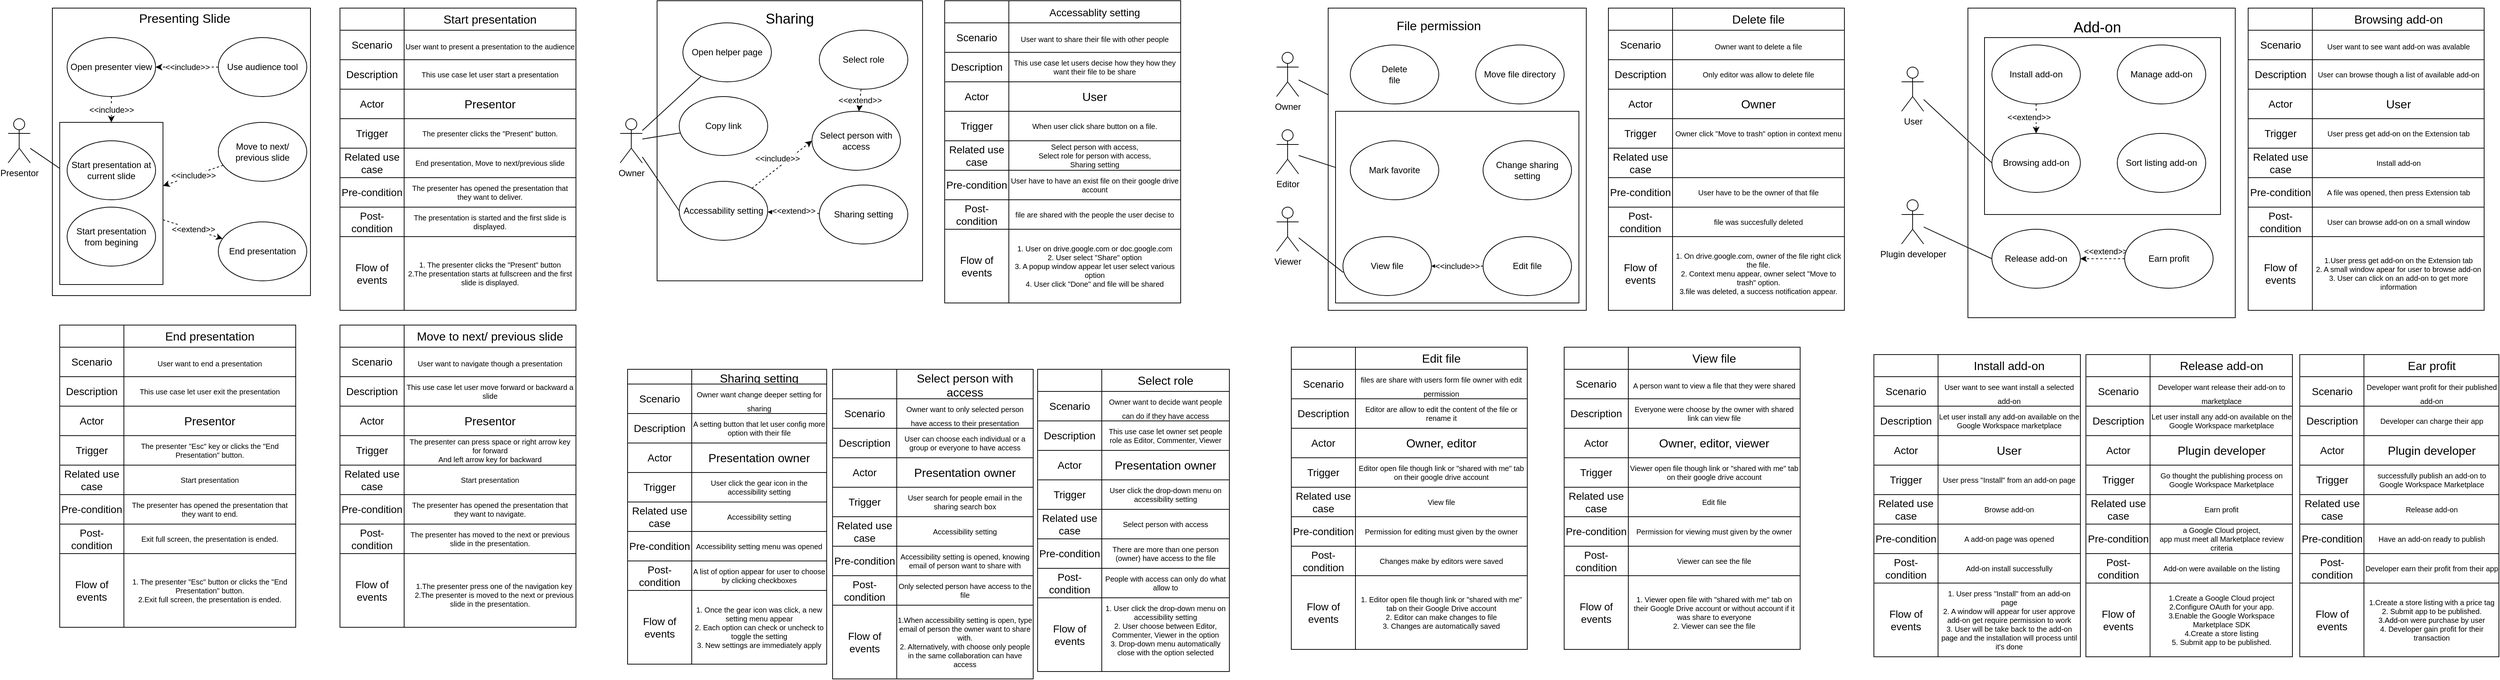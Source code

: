 <mxfile version="22.0.4" type="github">
  <diagram name="Page-1" id="ZFZNMDQ-Nj2fwGIMhTO-">
    <mxGraphModel dx="2108" dy="1838" grid="1" gridSize="10" guides="1" tooltips="1" connect="1" arrows="1" fold="1" page="1" pageScale="1" pageWidth="850" pageHeight="1100" math="0" shadow="0">
      <root>
        <mxCell id="0" />
        <mxCell id="1" parent="0" />
        <mxCell id="9420kmqU3tQKIzeqtF9q-46" value="" style="rounded=0;whiteSpace=wrap;html=1;" parent="1" vertex="1">
          <mxGeometry x="1827.5" y="-1080" width="362.5" height="420" as="geometry" />
        </mxCell>
        <mxCell id="BHgwa94hj0UdYp3fyLXe-21" value="" style="rounded=0;whiteSpace=wrap;html=1;" vertex="1" parent="1">
          <mxGeometry x="1850" y="-1040" width="320" height="240" as="geometry" />
        </mxCell>
        <mxCell id="9420kmqU3tQKIzeqtF9q-11" value="" style="rounded=0;whiteSpace=wrap;html=1;" parent="1" vertex="1">
          <mxGeometry x="960" y="-1080" width="350" height="410" as="geometry" />
        </mxCell>
        <mxCell id="BHgwa94hj0UdYp3fyLXe-17" value="" style="rounded=0;whiteSpace=wrap;html=1;" vertex="1" parent="1">
          <mxGeometry x="970" y="-940" width="330" height="260" as="geometry" />
        </mxCell>
        <mxCell id="9420kmqU3tQKIzeqtF9q-29" value="" style="rounded=0;whiteSpace=wrap;html=1;" parent="1" vertex="1">
          <mxGeometry x="-770" y="-1080" width="350" height="390" as="geometry" />
        </mxCell>
        <mxCell id="BHgwa94hj0UdYp3fyLXe-8" value="" style="rounded=0;whiteSpace=wrap;html=1;" vertex="1" parent="1">
          <mxGeometry x="-760" y="-925" width="140" height="220" as="geometry" />
        </mxCell>
        <mxCell id="9420kmqU3tQKIzeqtF9q-1" value="" style="rounded=0;whiteSpace=wrap;html=1;" parent="1" vertex="1">
          <mxGeometry x="50" y="-1090" width="360" height="380" as="geometry" />
        </mxCell>
        <mxCell id="9420kmqU3tQKIzeqtF9q-2" value="Sharing" style="text;html=1;strokeColor=none;fillColor=none;align=center;verticalAlign=middle;whiteSpace=wrap;rounded=0;fontSize=19;" parent="1" vertex="1">
          <mxGeometry x="200" y="-1080" width="60" height="30" as="geometry" />
        </mxCell>
        <mxCell id="9420kmqU3tQKIzeqtF9q-3" value="&lt;div&gt;Accessability setting&lt;br&gt;&lt;/div&gt;" style="ellipse;whiteSpace=wrap;html=1;" parent="1" vertex="1">
          <mxGeometry x="80" y="-845" width="120" height="80" as="geometry" />
        </mxCell>
        <mxCell id="9420kmqU3tQKIzeqtF9q-10" value="&amp;lt;&amp;lt;include&amp;gt;&amp;gt;" style="rounded=0;orthogonalLoop=1;jettySize=auto;html=1;dashed=1;entryX=0;entryY=0.5;entryDx=0;entryDy=0;" parent="1" source="9420kmqU3tQKIzeqtF9q-3" target="9420kmqU3tQKIzeqtF9q-4" edge="1">
          <mxGeometry y="10" relative="1" as="geometry">
            <mxPoint as="offset" />
            <mxPoint x="240" y="-920" as="targetPoint" />
          </mxGeometry>
        </mxCell>
        <mxCell id="9420kmqU3tQKIzeqtF9q-4" value="Select person with access" style="ellipse;whiteSpace=wrap;html=1;" parent="1" vertex="1">
          <mxGeometry x="260" y="-940" width="120" height="80" as="geometry" />
        </mxCell>
        <mxCell id="9420kmqU3tQKIzeqtF9q-6" value="Sharing setting" style="ellipse;whiteSpace=wrap;html=1;" parent="1" vertex="1">
          <mxGeometry x="270" y="-840" width="120" height="80" as="geometry" />
        </mxCell>
        <mxCell id="BHgwa94hj0UdYp3fyLXe-10" style="rounded=0;orthogonalLoop=1;jettySize=auto;html=1;endArrow=none;endFill=0;" edge="1" parent="1" source="9420kmqU3tQKIzeqtF9q-7" target="BHgwa94hj0UdYp3fyLXe-9">
          <mxGeometry relative="1" as="geometry" />
        </mxCell>
        <mxCell id="BHgwa94hj0UdYp3fyLXe-12" style="rounded=0;orthogonalLoop=1;jettySize=auto;html=1;endArrow=none;endFill=0;" edge="1" parent="1" source="9420kmqU3tQKIzeqtF9q-7" target="BHgwa94hj0UdYp3fyLXe-11">
          <mxGeometry relative="1" as="geometry" />
        </mxCell>
        <mxCell id="9420kmqU3tQKIzeqtF9q-7" value="Owner" style="shape=umlActor;verticalLabelPosition=bottom;verticalAlign=top;html=1;outlineConnect=0;" parent="1" vertex="1">
          <mxGeometry y="-930" width="30" height="60" as="geometry" />
        </mxCell>
        <mxCell id="9420kmqU3tQKIzeqtF9q-8" value="" style="endArrow=none;html=1;rounded=0;entryX=0;entryY=0.5;entryDx=0;entryDy=0;" parent="1" source="9420kmqU3tQKIzeqtF9q-7" target="9420kmqU3tQKIzeqtF9q-3" edge="1">
          <mxGeometry width="50" height="50" relative="1" as="geometry">
            <mxPoint x="310" y="-805" as="sourcePoint" />
            <mxPoint x="360" y="-855" as="targetPoint" />
          </mxGeometry>
        </mxCell>
        <mxCell id="9420kmqU3tQKIzeqtF9q-12" value="Select role " style="ellipse;whiteSpace=wrap;html=1;" parent="1" vertex="1">
          <mxGeometry x="270" y="-1050" width="120" height="80" as="geometry" />
        </mxCell>
        <mxCell id="9420kmqU3tQKIzeqtF9q-17" value="File permission" style="text;html=1;strokeColor=none;fillColor=none;align=center;verticalAlign=middle;whiteSpace=wrap;rounded=0;fontSize=17;" parent="1" vertex="1">
          <mxGeometry x="995" y="-1070" width="230" height="30" as="geometry" />
        </mxCell>
        <mxCell id="9420kmqU3tQKIzeqtF9q-18" value="Owner" style="shape=umlActor;verticalLabelPosition=bottom;verticalAlign=top;html=1;outlineConnect=0;" parent="1" vertex="1">
          <mxGeometry x="890" y="-1020" width="30" height="60" as="geometry" />
        </mxCell>
        <mxCell id="9420kmqU3tQKIzeqtF9q-19" value="Editor" style="shape=umlActor;verticalLabelPosition=bottom;verticalAlign=top;html=1;outlineConnect=0;" parent="1" vertex="1">
          <mxGeometry x="890" y="-915" width="30" height="60" as="geometry" />
        </mxCell>
        <mxCell id="9420kmqU3tQKIzeqtF9q-20" value="Viewer" style="shape=umlActor;verticalLabelPosition=bottom;verticalAlign=top;html=1;outlineConnect=0;" parent="1" vertex="1">
          <mxGeometry x="890" y="-810" width="30" height="60" as="geometry" />
        </mxCell>
        <mxCell id="9420kmqU3tQKIzeqtF9q-21" value="&lt;div&gt;Delete&lt;/div&gt;&lt;div&gt;file&lt;br&gt;&lt;/div&gt;" style="ellipse;whiteSpace=wrap;html=1;" parent="1" vertex="1">
          <mxGeometry x="990" y="-1030" width="120" height="80" as="geometry" />
        </mxCell>
        <mxCell id="9420kmqU3tQKIzeqtF9q-45" value="&amp;lt;&amp;lt;include&amp;gt;&amp;gt;" style="rounded=0;orthogonalLoop=1;jettySize=auto;html=1;dashed=1;" parent="1" source="9420kmqU3tQKIzeqtF9q-22" target="9420kmqU3tQKIzeqtF9q-23" edge="1">
          <mxGeometry relative="1" as="geometry" />
        </mxCell>
        <mxCell id="9420kmqU3tQKIzeqtF9q-22" value="Edit file" style="ellipse;whiteSpace=wrap;html=1;" parent="1" vertex="1">
          <mxGeometry x="1170" y="-770" width="120" height="80" as="geometry" />
        </mxCell>
        <mxCell id="9420kmqU3tQKIzeqtF9q-23" value="View file" style="ellipse;whiteSpace=wrap;html=1;" parent="1" vertex="1">
          <mxGeometry x="980" y="-770" width="120" height="80" as="geometry" />
        </mxCell>
        <mxCell id="9420kmqU3tQKIzeqtF9q-24" value="" style="endArrow=none;html=1;rounded=0;" parent="1" source="9420kmqU3tQKIzeqtF9q-18" edge="1" target="9420kmqU3tQKIzeqtF9q-11">
          <mxGeometry width="50" height="50" relative="1" as="geometry">
            <mxPoint x="1210" y="-840" as="sourcePoint" />
            <mxPoint x="1020" y="-990" as="targetPoint" />
          </mxGeometry>
        </mxCell>
        <mxCell id="9420kmqU3tQKIzeqtF9q-25" value="" style="endArrow=none;html=1;rounded=0;" parent="1" source="9420kmqU3tQKIzeqtF9q-19" target="BHgwa94hj0UdYp3fyLXe-17" edge="1">
          <mxGeometry width="50" height="50" relative="1" as="geometry">
            <mxPoint x="960" y="-835" as="sourcePoint" />
            <mxPoint x="1010" y="-885" as="targetPoint" />
          </mxGeometry>
        </mxCell>
        <mxCell id="9420kmqU3tQKIzeqtF9q-26" value="" style="endArrow=none;html=1;rounded=0;entryX=0.004;entryY=0.607;entryDx=0;entryDy=0;entryPerimeter=0;" parent="1" source="9420kmqU3tQKIzeqtF9q-20" target="9420kmqU3tQKIzeqtF9q-23" edge="1">
          <mxGeometry width="50" height="50" relative="1" as="geometry">
            <mxPoint x="1210" y="-840" as="sourcePoint" />
            <mxPoint x="1260" y="-890" as="targetPoint" />
          </mxGeometry>
        </mxCell>
        <mxCell id="9420kmqU3tQKIzeqtF9q-30" value="Presenting Slide" style="text;html=1;strokeColor=none;fillColor=none;align=center;verticalAlign=middle;whiteSpace=wrap;rounded=0;fontSize=17;" parent="1" vertex="1">
          <mxGeometry x="-702.5" y="-1080" width="222.5" height="30" as="geometry" />
        </mxCell>
        <mxCell id="9420kmqU3tQKIzeqtF9q-31" value="Presentor" style="shape=umlActor;verticalLabelPosition=bottom;verticalAlign=top;html=1;outlineConnect=0;" parent="1" vertex="1">
          <mxGeometry x="-830" y="-930" width="30" height="60" as="geometry" />
        </mxCell>
        <mxCell id="9420kmqU3tQKIzeqtF9q-43" value="" style="endArrow=none;html=1;rounded=0;" parent="1" source="9420kmqU3tQKIzeqtF9q-31" target="BHgwa94hj0UdYp3fyLXe-8" edge="1">
          <mxGeometry width="50" height="50" relative="1" as="geometry">
            <mxPoint x="-590" y="-830" as="sourcePoint" />
            <mxPoint x="-755" y="-900" as="targetPoint" />
          </mxGeometry>
        </mxCell>
        <mxCell id="9420kmqU3tQKIzeqtF9q-48" value="Add-on" style="text;html=1;strokeColor=none;fillColor=none;align=center;verticalAlign=middle;whiteSpace=wrap;rounded=0;fontSize=20;" parent="1" vertex="1">
          <mxGeometry x="1957.5" y="-1070" width="90" height="30" as="geometry" />
        </mxCell>
        <mxCell id="9420kmqU3tQKIzeqtF9q-49" value="User" style="shape=umlActor;verticalLabelPosition=bottom;verticalAlign=top;html=1;outlineConnect=0;" parent="1" vertex="1">
          <mxGeometry x="1737.5" y="-1000" width="30" height="60" as="geometry" />
        </mxCell>
        <mxCell id="9420kmqU3tQKIzeqtF9q-50" value="Browsing add-on" style="ellipse;whiteSpace=wrap;html=1;" parent="1" vertex="1">
          <mxGeometry x="1860" y="-910" width="120" height="80" as="geometry" />
        </mxCell>
        <mxCell id="9420kmqU3tQKIzeqtF9q-51" value="Install add-on" style="ellipse;whiteSpace=wrap;html=1;" parent="1" vertex="1">
          <mxGeometry x="1860" y="-1030" width="120" height="80" as="geometry" />
        </mxCell>
        <mxCell id="9420kmqU3tQKIzeqtF9q-52" value="Plugin developer" style="shape=umlActor;verticalLabelPosition=bottom;verticalAlign=top;html=1;outlineConnect=0;" parent="1" vertex="1">
          <mxGeometry x="1737.5" y="-820" width="30" height="60" as="geometry" />
        </mxCell>
        <mxCell id="9420kmqU3tQKIzeqtF9q-54" value="Release add-on" style="ellipse;whiteSpace=wrap;html=1;" parent="1" vertex="1">
          <mxGeometry x="1860" y="-780" width="120" height="80" as="geometry" />
        </mxCell>
        <mxCell id="9420kmqU3tQKIzeqtF9q-59" value="&amp;lt;&amp;lt;extend&amp;gt;&amp;gt;" style="rounded=0;orthogonalLoop=1;jettySize=auto;html=1;dashed=1;" parent="1" source="9420kmqU3tQKIzeqtF9q-55" target="9420kmqU3tQKIzeqtF9q-54" edge="1">
          <mxGeometry x="-0.111" y="-10" relative="1" as="geometry">
            <mxPoint as="offset" />
          </mxGeometry>
        </mxCell>
        <mxCell id="9420kmqU3tQKIzeqtF9q-55" value="Earn profit" style="ellipse;whiteSpace=wrap;html=1;" parent="1" vertex="1">
          <mxGeometry x="2040" y="-780" width="120" height="80" as="geometry" />
        </mxCell>
        <mxCell id="9420kmqU3tQKIzeqtF9q-56" value="" style="endArrow=none;html=1;rounded=0;entryX=0;entryY=0.5;entryDx=0;entryDy=0;" parent="1" source="9420kmqU3tQKIzeqtF9q-49" target="9420kmqU3tQKIzeqtF9q-50" edge="1">
          <mxGeometry width="50" height="50" relative="1" as="geometry">
            <mxPoint x="1787.5" y="-800" as="sourcePoint" />
            <mxPoint x="1837.5" y="-850" as="targetPoint" />
          </mxGeometry>
        </mxCell>
        <mxCell id="9420kmqU3tQKIzeqtF9q-58" value="" style="endArrow=none;html=1;rounded=0;entryX=0;entryY=0.5;entryDx=0;entryDy=0;" parent="1" source="9420kmqU3tQKIzeqtF9q-52" target="9420kmqU3tQKIzeqtF9q-54" edge="1">
          <mxGeometry width="50" height="50" relative="1" as="geometry">
            <mxPoint x="1787.5" y="-800" as="sourcePoint" />
            <mxPoint x="1837.5" y="-850" as="targetPoint" />
          </mxGeometry>
        </mxCell>
        <mxCell id="pB1SBQTcmTo_JxWqI2r3-26" value="" style="shape=table;startSize=0;container=1;collapsible=0;childLayout=tableLayout;fontSize=12;" parent="1" vertex="1">
          <mxGeometry x="440" y="-1090" width="320" height="410" as="geometry" />
        </mxCell>
        <mxCell id="pB1SBQTcmTo_JxWqI2r3-31" value="" style="shape=tableRow;horizontal=0;startSize=0;swimlaneHead=0;swimlaneBody=0;strokeColor=inherit;top=0;left=0;bottom=0;right=0;collapsible=0;dropTarget=0;fillColor=none;points=[[0,0.5],[1,0.5]];portConstraint=eastwest;fontSize=16;" parent="pB1SBQTcmTo_JxWqI2r3-26" vertex="1">
          <mxGeometry width="320" height="30" as="geometry" />
        </mxCell>
        <mxCell id="pB1SBQTcmTo_JxWqI2r3-32" value="" style="shape=partialRectangle;html=1;whiteSpace=wrap;connectable=0;strokeColor=inherit;overflow=hidden;fillColor=none;top=0;left=0;bottom=0;right=0;pointerEvents=1;fontSize=14;" parent="pB1SBQTcmTo_JxWqI2r3-31" vertex="1">
          <mxGeometry width="87" height="30" as="geometry">
            <mxRectangle width="87" height="30" as="alternateBounds" />
          </mxGeometry>
        </mxCell>
        <mxCell id="pB1SBQTcmTo_JxWqI2r3-52" value="&lt;font style=&quot;font-size: 14px;&quot;&gt;Accessablity setting&lt;br&gt;&lt;/font&gt;" style="shape=partialRectangle;html=1;whiteSpace=wrap;connectable=0;strokeColor=inherit;overflow=hidden;fillColor=none;top=0;left=0;bottom=0;right=0;pointerEvents=1;fontSize=16;" parent="pB1SBQTcmTo_JxWqI2r3-31" vertex="1">
          <mxGeometry x="87" width="233" height="30" as="geometry">
            <mxRectangle width="233" height="30" as="alternateBounds" />
          </mxGeometry>
        </mxCell>
        <mxCell id="pB1SBQTcmTo_JxWqI2r3-35" value="" style="shape=tableRow;horizontal=0;startSize=0;swimlaneHead=0;swimlaneBody=0;strokeColor=inherit;top=0;left=0;bottom=0;right=0;collapsible=0;dropTarget=0;fillColor=none;points=[[0,0.5],[1,0.5]];portConstraint=eastwest;fontSize=16;" parent="pB1SBQTcmTo_JxWqI2r3-26" vertex="1">
          <mxGeometry y="30" width="320" height="40" as="geometry" />
        </mxCell>
        <mxCell id="pB1SBQTcmTo_JxWqI2r3-36" value="Scenario" style="shape=partialRectangle;html=1;whiteSpace=wrap;connectable=0;strokeColor=inherit;overflow=hidden;fillColor=none;top=0;left=0;bottom=0;right=0;pointerEvents=1;fontSize=14;" parent="pB1SBQTcmTo_JxWqI2r3-35" vertex="1">
          <mxGeometry width="87" height="40" as="geometry">
            <mxRectangle width="87" height="40" as="alternateBounds" />
          </mxGeometry>
        </mxCell>
        <mxCell id="pB1SBQTcmTo_JxWqI2r3-53" value="&lt;font size=&quot;1&quot;&gt;User want to share their file with other people&lt;br&gt;&lt;/font&gt;" style="shape=partialRectangle;html=1;whiteSpace=wrap;connectable=0;strokeColor=inherit;overflow=hidden;fillColor=none;top=0;left=0;bottom=0;right=0;pointerEvents=1;fontSize=16;" parent="pB1SBQTcmTo_JxWqI2r3-35" vertex="1">
          <mxGeometry x="87" width="233" height="40" as="geometry">
            <mxRectangle width="233" height="40" as="alternateBounds" />
          </mxGeometry>
        </mxCell>
        <mxCell id="pB1SBQTcmTo_JxWqI2r3-55" style="shape=tableRow;horizontal=0;startSize=0;swimlaneHead=0;swimlaneBody=0;strokeColor=inherit;top=0;left=0;bottom=0;right=0;collapsible=0;dropTarget=0;fillColor=none;points=[[0,0.5],[1,0.5]];portConstraint=eastwest;fontSize=16;" parent="pB1SBQTcmTo_JxWqI2r3-26" vertex="1">
          <mxGeometry y="70" width="320" height="40" as="geometry" />
        </mxCell>
        <mxCell id="pB1SBQTcmTo_JxWqI2r3-56" value="Description" style="shape=partialRectangle;html=1;whiteSpace=wrap;connectable=0;strokeColor=inherit;overflow=hidden;fillColor=none;top=0;left=0;bottom=0;right=0;pointerEvents=1;fontSize=14;" parent="pB1SBQTcmTo_JxWqI2r3-55" vertex="1">
          <mxGeometry width="87" height="40" as="geometry">
            <mxRectangle width="87" height="40" as="alternateBounds" />
          </mxGeometry>
        </mxCell>
        <mxCell id="pB1SBQTcmTo_JxWqI2r3-57" value="This use case let users decise how they how they want their file to be share" style="shape=partialRectangle;html=1;whiteSpace=wrap;connectable=0;strokeColor=inherit;overflow=hidden;fillColor=none;top=0;left=0;bottom=0;right=0;pointerEvents=1;fontSize=10;" parent="pB1SBQTcmTo_JxWqI2r3-55" vertex="1">
          <mxGeometry x="87" width="233" height="40" as="geometry">
            <mxRectangle width="233" height="40" as="alternateBounds" />
          </mxGeometry>
        </mxCell>
        <mxCell id="pB1SBQTcmTo_JxWqI2r3-58" style="shape=tableRow;horizontal=0;startSize=0;swimlaneHead=0;swimlaneBody=0;strokeColor=inherit;top=0;left=0;bottom=0;right=0;collapsible=0;dropTarget=0;fillColor=none;points=[[0,0.5],[1,0.5]];portConstraint=eastwest;fontSize=16;" parent="pB1SBQTcmTo_JxWqI2r3-26" vertex="1">
          <mxGeometry y="110" width="320" height="40" as="geometry" />
        </mxCell>
        <mxCell id="pB1SBQTcmTo_JxWqI2r3-59" value="Actor" style="shape=partialRectangle;html=1;whiteSpace=wrap;connectable=0;strokeColor=inherit;overflow=hidden;fillColor=none;top=0;left=0;bottom=0;right=0;pointerEvents=1;fontSize=14;" parent="pB1SBQTcmTo_JxWqI2r3-58" vertex="1">
          <mxGeometry width="87" height="40" as="geometry">
            <mxRectangle width="87" height="40" as="alternateBounds" />
          </mxGeometry>
        </mxCell>
        <mxCell id="pB1SBQTcmTo_JxWqI2r3-60" value="User" style="shape=partialRectangle;html=1;whiteSpace=wrap;connectable=0;strokeColor=inherit;overflow=hidden;fillColor=none;top=0;left=0;bottom=0;right=0;pointerEvents=1;fontSize=16;" parent="pB1SBQTcmTo_JxWqI2r3-58" vertex="1">
          <mxGeometry x="87" width="233" height="40" as="geometry">
            <mxRectangle width="233" height="40" as="alternateBounds" />
          </mxGeometry>
        </mxCell>
        <mxCell id="pB1SBQTcmTo_JxWqI2r3-61" style="shape=tableRow;horizontal=0;startSize=0;swimlaneHead=0;swimlaneBody=0;strokeColor=inherit;top=0;left=0;bottom=0;right=0;collapsible=0;dropTarget=0;fillColor=none;points=[[0,0.5],[1,0.5]];portConstraint=eastwest;fontSize=16;" parent="pB1SBQTcmTo_JxWqI2r3-26" vertex="1">
          <mxGeometry y="150" width="320" height="40" as="geometry" />
        </mxCell>
        <mxCell id="pB1SBQTcmTo_JxWqI2r3-62" value="Trigger" style="shape=partialRectangle;html=1;whiteSpace=wrap;connectable=0;strokeColor=inherit;overflow=hidden;fillColor=none;top=0;left=0;bottom=0;right=0;pointerEvents=1;fontSize=14;" parent="pB1SBQTcmTo_JxWqI2r3-61" vertex="1">
          <mxGeometry width="87" height="40" as="geometry">
            <mxRectangle width="87" height="40" as="alternateBounds" />
          </mxGeometry>
        </mxCell>
        <mxCell id="pB1SBQTcmTo_JxWqI2r3-63" value="When user click share button on a file." style="shape=partialRectangle;html=1;whiteSpace=wrap;connectable=0;strokeColor=inherit;overflow=hidden;fillColor=none;top=0;left=0;bottom=0;right=0;pointerEvents=1;fontSize=10;" parent="pB1SBQTcmTo_JxWqI2r3-61" vertex="1">
          <mxGeometry x="87" width="233" height="40" as="geometry">
            <mxRectangle width="233" height="40" as="alternateBounds" />
          </mxGeometry>
        </mxCell>
        <mxCell id="pB1SBQTcmTo_JxWqI2r3-64" style="shape=tableRow;horizontal=0;startSize=0;swimlaneHead=0;swimlaneBody=0;strokeColor=inherit;top=0;left=0;bottom=0;right=0;collapsible=0;dropTarget=0;fillColor=none;points=[[0,0.5],[1,0.5]];portConstraint=eastwest;fontSize=16;" parent="pB1SBQTcmTo_JxWqI2r3-26" vertex="1">
          <mxGeometry y="190" width="320" height="40" as="geometry" />
        </mxCell>
        <mxCell id="pB1SBQTcmTo_JxWqI2r3-65" value="Related use case" style="shape=partialRectangle;html=1;whiteSpace=wrap;connectable=0;strokeColor=inherit;overflow=hidden;fillColor=none;top=0;left=0;bottom=0;right=0;pointerEvents=1;fontSize=14;" parent="pB1SBQTcmTo_JxWqI2r3-64" vertex="1">
          <mxGeometry width="87" height="40" as="geometry">
            <mxRectangle width="87" height="40" as="alternateBounds" />
          </mxGeometry>
        </mxCell>
        <mxCell id="pB1SBQTcmTo_JxWqI2r3-66" value="&lt;div style=&quot;font-size: 10px;&quot;&gt;&lt;font style=&quot;font-size: 10px;&quot;&gt;Select person with access,&lt;/font&gt;&lt;/div&gt;&lt;div style=&quot;font-size: 10px;&quot;&gt;&lt;font style=&quot;font-size: 10px;&quot;&gt;Select role for person with access,&lt;/font&gt;&lt;/div&gt;&lt;div style=&quot;font-size: 10px;&quot;&gt;Sharing setting&lt;/div&gt;" style="shape=partialRectangle;html=1;whiteSpace=wrap;connectable=0;strokeColor=inherit;overflow=hidden;fillColor=none;top=0;left=0;bottom=0;right=0;pointerEvents=1;fontSize=10;" parent="pB1SBQTcmTo_JxWqI2r3-64" vertex="1">
          <mxGeometry x="87" width="233" height="40" as="geometry">
            <mxRectangle width="233" height="40" as="alternateBounds" />
          </mxGeometry>
        </mxCell>
        <mxCell id="pB1SBQTcmTo_JxWqI2r3-67" style="shape=tableRow;horizontal=0;startSize=0;swimlaneHead=0;swimlaneBody=0;strokeColor=inherit;top=0;left=0;bottom=0;right=0;collapsible=0;dropTarget=0;fillColor=none;points=[[0,0.5],[1,0.5]];portConstraint=eastwest;fontSize=13;" parent="pB1SBQTcmTo_JxWqI2r3-26" vertex="1">
          <mxGeometry y="230" width="320" height="40" as="geometry" />
        </mxCell>
        <mxCell id="pB1SBQTcmTo_JxWqI2r3-68" value="Pre-condition" style="shape=partialRectangle;html=1;whiteSpace=wrap;connectable=0;strokeColor=inherit;overflow=hidden;fillColor=none;top=0;left=0;bottom=0;right=0;pointerEvents=1;fontSize=14;" parent="pB1SBQTcmTo_JxWqI2r3-67" vertex="1">
          <mxGeometry width="87" height="40" as="geometry">
            <mxRectangle width="87" height="40" as="alternateBounds" />
          </mxGeometry>
        </mxCell>
        <mxCell id="pB1SBQTcmTo_JxWqI2r3-69" value="User have to have an exist file on their google drive account" style="shape=partialRectangle;html=1;whiteSpace=wrap;connectable=0;strokeColor=inherit;overflow=hidden;fillColor=none;top=0;left=0;bottom=0;right=0;pointerEvents=1;fontSize=10;" parent="pB1SBQTcmTo_JxWqI2r3-67" vertex="1">
          <mxGeometry x="87" width="233" height="40" as="geometry">
            <mxRectangle width="233" height="40" as="alternateBounds" />
          </mxGeometry>
        </mxCell>
        <mxCell id="pB1SBQTcmTo_JxWqI2r3-70" style="shape=tableRow;horizontal=0;startSize=0;swimlaneHead=0;swimlaneBody=0;strokeColor=inherit;top=0;left=0;bottom=0;right=0;collapsible=0;dropTarget=0;fillColor=none;points=[[0,0.5],[1,0.5]];portConstraint=eastwest;fontSize=16;" parent="pB1SBQTcmTo_JxWqI2r3-26" vertex="1">
          <mxGeometry y="270" width="320" height="40" as="geometry" />
        </mxCell>
        <mxCell id="pB1SBQTcmTo_JxWqI2r3-71" value="Post-condition" style="shape=partialRectangle;html=1;whiteSpace=wrap;connectable=0;strokeColor=inherit;overflow=hidden;fillColor=none;top=0;left=0;bottom=0;right=0;pointerEvents=1;fontSize=14;" parent="pB1SBQTcmTo_JxWqI2r3-70" vertex="1">
          <mxGeometry width="87" height="40" as="geometry">
            <mxRectangle width="87" height="40" as="alternateBounds" />
          </mxGeometry>
        </mxCell>
        <mxCell id="pB1SBQTcmTo_JxWqI2r3-72" value="file are shared with the people the user decise to" style="shape=partialRectangle;html=1;whiteSpace=wrap;connectable=0;strokeColor=inherit;overflow=hidden;fillColor=none;top=0;left=0;bottom=0;right=0;pointerEvents=1;fontSize=10;" parent="pB1SBQTcmTo_JxWqI2r3-70" vertex="1">
          <mxGeometry x="87" width="233" height="40" as="geometry">
            <mxRectangle width="233" height="40" as="alternateBounds" />
          </mxGeometry>
        </mxCell>
        <mxCell id="pB1SBQTcmTo_JxWqI2r3-73" style="shape=tableRow;horizontal=0;startSize=0;swimlaneHead=0;swimlaneBody=0;strokeColor=inherit;top=0;left=0;bottom=0;right=0;collapsible=0;dropTarget=0;fillColor=none;points=[[0,0.5],[1,0.5]];portConstraint=eastwest;fontSize=16;" parent="pB1SBQTcmTo_JxWqI2r3-26" vertex="1">
          <mxGeometry y="310" width="320" height="100" as="geometry" />
        </mxCell>
        <mxCell id="pB1SBQTcmTo_JxWqI2r3-74" value="Flow of events" style="shape=partialRectangle;html=1;whiteSpace=wrap;connectable=0;strokeColor=inherit;overflow=hidden;fillColor=none;top=0;left=0;bottom=0;right=0;pointerEvents=1;fontSize=14;" parent="pB1SBQTcmTo_JxWqI2r3-73" vertex="1">
          <mxGeometry width="87" height="100" as="geometry">
            <mxRectangle width="87" height="100" as="alternateBounds" />
          </mxGeometry>
        </mxCell>
        <mxCell id="pB1SBQTcmTo_JxWqI2r3-75" value="&lt;div&gt;1. User on drive.google.com or doc.google.com&lt;/div&gt;&lt;div&gt;2. User select &quot;Share&quot; option&lt;/div&gt;&lt;div&gt;3. A popup window appear let user select various option&lt;/div&gt;&lt;div&gt;4. User click &quot;Done&quot; and file will be shared&lt;br&gt;&lt;/div&gt;" style="shape=partialRectangle;html=1;whiteSpace=wrap;connectable=0;strokeColor=inherit;overflow=hidden;fillColor=none;top=0;left=0;bottom=0;right=0;pointerEvents=1;fontSize=10;" parent="pB1SBQTcmTo_JxWqI2r3-73" vertex="1">
          <mxGeometry x="87" width="233" height="100" as="geometry">
            <mxRectangle width="233" height="100" as="alternateBounds" />
          </mxGeometry>
        </mxCell>
        <mxCell id="pB1SBQTcmTo_JxWqI2r3-82" value="&amp;lt;&amp;lt;extend&amp;gt;&amp;gt;" style="endArrow=classic;html=1;rounded=0;dashed=1;" parent="1" source="9420kmqU3tQKIzeqtF9q-6" target="9420kmqU3tQKIzeqtF9q-3" edge="1">
          <mxGeometry x="0.001" y="-3" width="50" height="50" relative="1" as="geometry">
            <mxPoint x="270" y="-795" as="sourcePoint" />
            <mxPoint x="204" y="-922" as="targetPoint" />
            <mxPoint as="offset" />
          </mxGeometry>
        </mxCell>
        <mxCell id="pB1SBQTcmTo_JxWqI2r3-83" value="" style="shape=table;startSize=0;container=1;collapsible=0;childLayout=tableLayout;fontSize=12;" parent="1" vertex="1">
          <mxGeometry x="910" y="-620" width="320" height="410" as="geometry" />
        </mxCell>
        <mxCell id="pB1SBQTcmTo_JxWqI2r3-84" value="" style="shape=tableRow;horizontal=0;startSize=0;swimlaneHead=0;swimlaneBody=0;strokeColor=inherit;top=0;left=0;bottom=0;right=0;collapsible=0;dropTarget=0;fillColor=none;points=[[0,0.5],[1,0.5]];portConstraint=eastwest;fontSize=16;" parent="pB1SBQTcmTo_JxWqI2r3-83" vertex="1">
          <mxGeometry width="320" height="30" as="geometry" />
        </mxCell>
        <mxCell id="pB1SBQTcmTo_JxWqI2r3-85" value="" style="shape=partialRectangle;html=1;whiteSpace=wrap;connectable=0;strokeColor=inherit;overflow=hidden;fillColor=none;top=0;left=0;bottom=0;right=0;pointerEvents=1;fontSize=14;" parent="pB1SBQTcmTo_JxWqI2r3-84" vertex="1">
          <mxGeometry width="87" height="30" as="geometry">
            <mxRectangle width="87" height="30" as="alternateBounds" />
          </mxGeometry>
        </mxCell>
        <mxCell id="pB1SBQTcmTo_JxWqI2r3-86" value="Edit file" style="shape=partialRectangle;html=1;whiteSpace=wrap;connectable=0;strokeColor=inherit;overflow=hidden;fillColor=none;top=0;left=0;bottom=0;right=0;pointerEvents=1;fontSize=16;" parent="pB1SBQTcmTo_JxWqI2r3-84" vertex="1">
          <mxGeometry x="87" width="233" height="30" as="geometry">
            <mxRectangle width="233" height="30" as="alternateBounds" />
          </mxGeometry>
        </mxCell>
        <mxCell id="pB1SBQTcmTo_JxWqI2r3-87" value="" style="shape=tableRow;horizontal=0;startSize=0;swimlaneHead=0;swimlaneBody=0;strokeColor=inherit;top=0;left=0;bottom=0;right=0;collapsible=0;dropTarget=0;fillColor=none;points=[[0,0.5],[1,0.5]];portConstraint=eastwest;fontSize=16;" parent="pB1SBQTcmTo_JxWqI2r3-83" vertex="1">
          <mxGeometry y="30" width="320" height="40" as="geometry" />
        </mxCell>
        <mxCell id="pB1SBQTcmTo_JxWqI2r3-88" value="Scenario" style="shape=partialRectangle;html=1;whiteSpace=wrap;connectable=0;strokeColor=inherit;overflow=hidden;fillColor=none;top=0;left=0;bottom=0;right=0;pointerEvents=1;fontSize=14;" parent="pB1SBQTcmTo_JxWqI2r3-87" vertex="1">
          <mxGeometry width="87" height="40" as="geometry">
            <mxRectangle width="87" height="40" as="alternateBounds" />
          </mxGeometry>
        </mxCell>
        <mxCell id="pB1SBQTcmTo_JxWqI2r3-89" value="&lt;font size=&quot;1&quot;&gt;files are share with users form file owner with edit permission &lt;br&gt;&lt;/font&gt;" style="shape=partialRectangle;html=1;whiteSpace=wrap;connectable=0;strokeColor=inherit;overflow=hidden;fillColor=none;top=0;left=0;bottom=0;right=0;pointerEvents=1;fontSize=16;" parent="pB1SBQTcmTo_JxWqI2r3-87" vertex="1">
          <mxGeometry x="87" width="233" height="40" as="geometry">
            <mxRectangle width="233" height="40" as="alternateBounds" />
          </mxGeometry>
        </mxCell>
        <mxCell id="pB1SBQTcmTo_JxWqI2r3-90" style="shape=tableRow;horizontal=0;startSize=0;swimlaneHead=0;swimlaneBody=0;strokeColor=inherit;top=0;left=0;bottom=0;right=0;collapsible=0;dropTarget=0;fillColor=none;points=[[0,0.5],[1,0.5]];portConstraint=eastwest;fontSize=16;" parent="pB1SBQTcmTo_JxWqI2r3-83" vertex="1">
          <mxGeometry y="70" width="320" height="40" as="geometry" />
        </mxCell>
        <mxCell id="pB1SBQTcmTo_JxWqI2r3-91" value="Description" style="shape=partialRectangle;html=1;whiteSpace=wrap;connectable=0;strokeColor=inherit;overflow=hidden;fillColor=none;top=0;left=0;bottom=0;right=0;pointerEvents=1;fontSize=14;" parent="pB1SBQTcmTo_JxWqI2r3-90" vertex="1">
          <mxGeometry width="87" height="40" as="geometry">
            <mxRectangle width="87" height="40" as="alternateBounds" />
          </mxGeometry>
        </mxCell>
        <mxCell id="pB1SBQTcmTo_JxWqI2r3-92" value="Editor are allow to edit the content of the file or rename it" style="shape=partialRectangle;html=1;whiteSpace=wrap;connectable=0;strokeColor=inherit;overflow=hidden;fillColor=none;top=0;left=0;bottom=0;right=0;pointerEvents=1;fontSize=10;" parent="pB1SBQTcmTo_JxWqI2r3-90" vertex="1">
          <mxGeometry x="87" width="233" height="40" as="geometry">
            <mxRectangle width="233" height="40" as="alternateBounds" />
          </mxGeometry>
        </mxCell>
        <mxCell id="pB1SBQTcmTo_JxWqI2r3-93" style="shape=tableRow;horizontal=0;startSize=0;swimlaneHead=0;swimlaneBody=0;strokeColor=inherit;top=0;left=0;bottom=0;right=0;collapsible=0;dropTarget=0;fillColor=none;points=[[0,0.5],[1,0.5]];portConstraint=eastwest;fontSize=16;" parent="pB1SBQTcmTo_JxWqI2r3-83" vertex="1">
          <mxGeometry y="110" width="320" height="40" as="geometry" />
        </mxCell>
        <mxCell id="pB1SBQTcmTo_JxWqI2r3-94" value="Actor" style="shape=partialRectangle;html=1;whiteSpace=wrap;connectable=0;strokeColor=inherit;overflow=hidden;fillColor=none;top=0;left=0;bottom=0;right=0;pointerEvents=1;fontSize=14;" parent="pB1SBQTcmTo_JxWqI2r3-93" vertex="1">
          <mxGeometry width="87" height="40" as="geometry">
            <mxRectangle width="87" height="40" as="alternateBounds" />
          </mxGeometry>
        </mxCell>
        <mxCell id="pB1SBQTcmTo_JxWqI2r3-95" value="Owner, editor" style="shape=partialRectangle;html=1;whiteSpace=wrap;connectable=0;strokeColor=inherit;overflow=hidden;fillColor=none;top=0;left=0;bottom=0;right=0;pointerEvents=1;fontSize=16;" parent="pB1SBQTcmTo_JxWqI2r3-93" vertex="1">
          <mxGeometry x="87" width="233" height="40" as="geometry">
            <mxRectangle width="233" height="40" as="alternateBounds" />
          </mxGeometry>
        </mxCell>
        <mxCell id="pB1SBQTcmTo_JxWqI2r3-96" style="shape=tableRow;horizontal=0;startSize=0;swimlaneHead=0;swimlaneBody=0;strokeColor=inherit;top=0;left=0;bottom=0;right=0;collapsible=0;dropTarget=0;fillColor=none;points=[[0,0.5],[1,0.5]];portConstraint=eastwest;fontSize=16;" parent="pB1SBQTcmTo_JxWqI2r3-83" vertex="1">
          <mxGeometry y="150" width="320" height="40" as="geometry" />
        </mxCell>
        <mxCell id="pB1SBQTcmTo_JxWqI2r3-97" value="Trigger" style="shape=partialRectangle;html=1;whiteSpace=wrap;connectable=0;strokeColor=inherit;overflow=hidden;fillColor=none;top=0;left=0;bottom=0;right=0;pointerEvents=1;fontSize=14;" parent="pB1SBQTcmTo_JxWqI2r3-96" vertex="1">
          <mxGeometry width="87" height="40" as="geometry">
            <mxRectangle width="87" height="40" as="alternateBounds" />
          </mxGeometry>
        </mxCell>
        <mxCell id="pB1SBQTcmTo_JxWqI2r3-98" value="Editor open file though link or &quot;shared with me&quot; tab on their google drive account" style="shape=partialRectangle;html=1;whiteSpace=wrap;connectable=0;strokeColor=inherit;overflow=hidden;fillColor=none;top=0;left=0;bottom=0;right=0;pointerEvents=1;fontSize=10;" parent="pB1SBQTcmTo_JxWqI2r3-96" vertex="1">
          <mxGeometry x="87" width="233" height="40" as="geometry">
            <mxRectangle width="233" height="40" as="alternateBounds" />
          </mxGeometry>
        </mxCell>
        <mxCell id="pB1SBQTcmTo_JxWqI2r3-99" style="shape=tableRow;horizontal=0;startSize=0;swimlaneHead=0;swimlaneBody=0;strokeColor=inherit;top=0;left=0;bottom=0;right=0;collapsible=0;dropTarget=0;fillColor=none;points=[[0,0.5],[1,0.5]];portConstraint=eastwest;fontSize=16;" parent="pB1SBQTcmTo_JxWqI2r3-83" vertex="1">
          <mxGeometry y="190" width="320" height="40" as="geometry" />
        </mxCell>
        <mxCell id="pB1SBQTcmTo_JxWqI2r3-100" value="Related use case" style="shape=partialRectangle;html=1;whiteSpace=wrap;connectable=0;strokeColor=inherit;overflow=hidden;fillColor=none;top=0;left=0;bottom=0;right=0;pointerEvents=1;fontSize=14;" parent="pB1SBQTcmTo_JxWqI2r3-99" vertex="1">
          <mxGeometry width="87" height="40" as="geometry">
            <mxRectangle width="87" height="40" as="alternateBounds" />
          </mxGeometry>
        </mxCell>
        <mxCell id="pB1SBQTcmTo_JxWqI2r3-101" value="View file" style="shape=partialRectangle;html=1;whiteSpace=wrap;connectable=0;strokeColor=inherit;overflow=hidden;fillColor=none;top=0;left=0;bottom=0;right=0;pointerEvents=1;fontSize=10;" parent="pB1SBQTcmTo_JxWqI2r3-99" vertex="1">
          <mxGeometry x="87" width="233" height="40" as="geometry">
            <mxRectangle width="233" height="40" as="alternateBounds" />
          </mxGeometry>
        </mxCell>
        <mxCell id="pB1SBQTcmTo_JxWqI2r3-102" style="shape=tableRow;horizontal=0;startSize=0;swimlaneHead=0;swimlaneBody=0;strokeColor=inherit;top=0;left=0;bottom=0;right=0;collapsible=0;dropTarget=0;fillColor=none;points=[[0,0.5],[1,0.5]];portConstraint=eastwest;fontSize=13;" parent="pB1SBQTcmTo_JxWqI2r3-83" vertex="1">
          <mxGeometry y="230" width="320" height="40" as="geometry" />
        </mxCell>
        <mxCell id="pB1SBQTcmTo_JxWqI2r3-103" value="Pre-condition" style="shape=partialRectangle;html=1;whiteSpace=wrap;connectable=0;strokeColor=inherit;overflow=hidden;fillColor=none;top=0;left=0;bottom=0;right=0;pointerEvents=1;fontSize=14;" parent="pB1SBQTcmTo_JxWqI2r3-102" vertex="1">
          <mxGeometry width="87" height="40" as="geometry">
            <mxRectangle width="87" height="40" as="alternateBounds" />
          </mxGeometry>
        </mxCell>
        <mxCell id="pB1SBQTcmTo_JxWqI2r3-104" value="Permission for editing must given by the owner " style="shape=partialRectangle;html=1;whiteSpace=wrap;connectable=0;strokeColor=inherit;overflow=hidden;fillColor=none;top=0;left=0;bottom=0;right=0;pointerEvents=1;fontSize=10;" parent="pB1SBQTcmTo_JxWqI2r3-102" vertex="1">
          <mxGeometry x="87" width="233" height="40" as="geometry">
            <mxRectangle width="233" height="40" as="alternateBounds" />
          </mxGeometry>
        </mxCell>
        <mxCell id="pB1SBQTcmTo_JxWqI2r3-105" style="shape=tableRow;horizontal=0;startSize=0;swimlaneHead=0;swimlaneBody=0;strokeColor=inherit;top=0;left=0;bottom=0;right=0;collapsible=0;dropTarget=0;fillColor=none;points=[[0,0.5],[1,0.5]];portConstraint=eastwest;fontSize=16;" parent="pB1SBQTcmTo_JxWqI2r3-83" vertex="1">
          <mxGeometry y="270" width="320" height="40" as="geometry" />
        </mxCell>
        <mxCell id="pB1SBQTcmTo_JxWqI2r3-106" value="Post-condition" style="shape=partialRectangle;html=1;whiteSpace=wrap;connectable=0;strokeColor=inherit;overflow=hidden;fillColor=none;top=0;left=0;bottom=0;right=0;pointerEvents=1;fontSize=14;" parent="pB1SBQTcmTo_JxWqI2r3-105" vertex="1">
          <mxGeometry width="87" height="40" as="geometry">
            <mxRectangle width="87" height="40" as="alternateBounds" />
          </mxGeometry>
        </mxCell>
        <mxCell id="pB1SBQTcmTo_JxWqI2r3-107" value="Changes make by editors were saved" style="shape=partialRectangle;html=1;whiteSpace=wrap;connectable=0;strokeColor=inherit;overflow=hidden;fillColor=none;top=0;left=0;bottom=0;right=0;pointerEvents=1;fontSize=10;" parent="pB1SBQTcmTo_JxWqI2r3-105" vertex="1">
          <mxGeometry x="87" width="233" height="40" as="geometry">
            <mxRectangle width="233" height="40" as="alternateBounds" />
          </mxGeometry>
        </mxCell>
        <mxCell id="pB1SBQTcmTo_JxWqI2r3-108" style="shape=tableRow;horizontal=0;startSize=0;swimlaneHead=0;swimlaneBody=0;strokeColor=inherit;top=0;left=0;bottom=0;right=0;collapsible=0;dropTarget=0;fillColor=none;points=[[0,0.5],[1,0.5]];portConstraint=eastwest;fontSize=16;" parent="pB1SBQTcmTo_JxWqI2r3-83" vertex="1">
          <mxGeometry y="310" width="320" height="100" as="geometry" />
        </mxCell>
        <mxCell id="pB1SBQTcmTo_JxWqI2r3-109" value="Flow of events" style="shape=partialRectangle;html=1;whiteSpace=wrap;connectable=0;strokeColor=inherit;overflow=hidden;fillColor=none;top=0;left=0;bottom=0;right=0;pointerEvents=1;fontSize=14;" parent="pB1SBQTcmTo_JxWqI2r3-108" vertex="1">
          <mxGeometry width="87" height="100" as="geometry">
            <mxRectangle width="87" height="100" as="alternateBounds" />
          </mxGeometry>
        </mxCell>
        <mxCell id="pB1SBQTcmTo_JxWqI2r3-110" value="&lt;div&gt;1. Editor open file though link or &quot;shared with me&quot; tab on their Google Drive account&lt;/div&gt;&lt;div&gt;2. Editor can make changes to file&lt;/div&gt;&lt;div&gt;3. Changes are automatically saved&lt;br&gt;&lt;/div&gt;" style="shape=partialRectangle;html=1;whiteSpace=wrap;connectable=0;strokeColor=inherit;overflow=hidden;fillColor=none;top=0;left=0;bottom=0;right=0;pointerEvents=1;fontSize=10;" parent="pB1SBQTcmTo_JxWqI2r3-108" vertex="1">
          <mxGeometry x="87" width="233" height="100" as="geometry">
            <mxRectangle width="233" height="100" as="alternateBounds" />
          </mxGeometry>
        </mxCell>
        <mxCell id="LQRNgyO9ixLoeJqD30RI-1" value="" style="shape=table;startSize=0;container=1;collapsible=0;childLayout=tableLayout;fontSize=12;" parent="1" vertex="1">
          <mxGeometry x="1340" y="-1080" width="320" height="410" as="geometry" />
        </mxCell>
        <mxCell id="LQRNgyO9ixLoeJqD30RI-2" value="" style="shape=tableRow;horizontal=0;startSize=0;swimlaneHead=0;swimlaneBody=0;strokeColor=inherit;top=0;left=0;bottom=0;right=0;collapsible=0;dropTarget=0;fillColor=none;points=[[0,0.5],[1,0.5]];portConstraint=eastwest;fontSize=16;" parent="LQRNgyO9ixLoeJqD30RI-1" vertex="1">
          <mxGeometry width="320" height="30" as="geometry" />
        </mxCell>
        <mxCell id="LQRNgyO9ixLoeJqD30RI-3" value="" style="shape=partialRectangle;html=1;whiteSpace=wrap;connectable=0;strokeColor=inherit;overflow=hidden;fillColor=none;top=0;left=0;bottom=0;right=0;pointerEvents=1;fontSize=14;" parent="LQRNgyO9ixLoeJqD30RI-2" vertex="1">
          <mxGeometry width="87" height="30" as="geometry">
            <mxRectangle width="87" height="30" as="alternateBounds" />
          </mxGeometry>
        </mxCell>
        <mxCell id="LQRNgyO9ixLoeJqD30RI-4" value="Delete file" style="shape=partialRectangle;html=1;whiteSpace=wrap;connectable=0;strokeColor=inherit;overflow=hidden;fillColor=none;top=0;left=0;bottom=0;right=0;pointerEvents=1;fontSize=16;" parent="LQRNgyO9ixLoeJqD30RI-2" vertex="1">
          <mxGeometry x="87" width="233" height="30" as="geometry">
            <mxRectangle width="233" height="30" as="alternateBounds" />
          </mxGeometry>
        </mxCell>
        <mxCell id="LQRNgyO9ixLoeJqD30RI-5" value="" style="shape=tableRow;horizontal=0;startSize=0;swimlaneHead=0;swimlaneBody=0;strokeColor=inherit;top=0;left=0;bottom=0;right=0;collapsible=0;dropTarget=0;fillColor=none;points=[[0,0.5],[1,0.5]];portConstraint=eastwest;fontSize=16;" parent="LQRNgyO9ixLoeJqD30RI-1" vertex="1">
          <mxGeometry y="30" width="320" height="40" as="geometry" />
        </mxCell>
        <mxCell id="LQRNgyO9ixLoeJqD30RI-6" value="Scenario" style="shape=partialRectangle;html=1;whiteSpace=wrap;connectable=0;strokeColor=inherit;overflow=hidden;fillColor=none;top=0;left=0;bottom=0;right=0;pointerEvents=1;fontSize=14;" parent="LQRNgyO9ixLoeJqD30RI-5" vertex="1">
          <mxGeometry width="87" height="40" as="geometry">
            <mxRectangle width="87" height="40" as="alternateBounds" />
          </mxGeometry>
        </mxCell>
        <mxCell id="LQRNgyO9ixLoeJqD30RI-7" value="&lt;font size=&quot;1&quot;&gt;Owner want to delete a file&lt;br&gt;&lt;/font&gt;" style="shape=partialRectangle;html=1;whiteSpace=wrap;connectable=0;strokeColor=inherit;overflow=hidden;fillColor=none;top=0;left=0;bottom=0;right=0;pointerEvents=1;fontSize=16;" parent="LQRNgyO9ixLoeJqD30RI-5" vertex="1">
          <mxGeometry x="87" width="233" height="40" as="geometry">
            <mxRectangle width="233" height="40" as="alternateBounds" />
          </mxGeometry>
        </mxCell>
        <mxCell id="LQRNgyO9ixLoeJqD30RI-8" style="shape=tableRow;horizontal=0;startSize=0;swimlaneHead=0;swimlaneBody=0;strokeColor=inherit;top=0;left=0;bottom=0;right=0;collapsible=0;dropTarget=0;fillColor=none;points=[[0,0.5],[1,0.5]];portConstraint=eastwest;fontSize=16;" parent="LQRNgyO9ixLoeJqD30RI-1" vertex="1">
          <mxGeometry y="70" width="320" height="40" as="geometry" />
        </mxCell>
        <mxCell id="LQRNgyO9ixLoeJqD30RI-9" value="Description" style="shape=partialRectangle;html=1;whiteSpace=wrap;connectable=0;strokeColor=inherit;overflow=hidden;fillColor=none;top=0;left=0;bottom=0;right=0;pointerEvents=1;fontSize=14;" parent="LQRNgyO9ixLoeJqD30RI-8" vertex="1">
          <mxGeometry width="87" height="40" as="geometry">
            <mxRectangle width="87" height="40" as="alternateBounds" />
          </mxGeometry>
        </mxCell>
        <mxCell id="LQRNgyO9ixLoeJqD30RI-10" value="Only editor was allow to delete file" style="shape=partialRectangle;html=1;whiteSpace=wrap;connectable=0;strokeColor=inherit;overflow=hidden;fillColor=none;top=0;left=0;bottom=0;right=0;pointerEvents=1;fontSize=10;" parent="LQRNgyO9ixLoeJqD30RI-8" vertex="1">
          <mxGeometry x="87" width="233" height="40" as="geometry">
            <mxRectangle width="233" height="40" as="alternateBounds" />
          </mxGeometry>
        </mxCell>
        <mxCell id="LQRNgyO9ixLoeJqD30RI-11" style="shape=tableRow;horizontal=0;startSize=0;swimlaneHead=0;swimlaneBody=0;strokeColor=inherit;top=0;left=0;bottom=0;right=0;collapsible=0;dropTarget=0;fillColor=none;points=[[0,0.5],[1,0.5]];portConstraint=eastwest;fontSize=16;" parent="LQRNgyO9ixLoeJqD30RI-1" vertex="1">
          <mxGeometry y="110" width="320" height="40" as="geometry" />
        </mxCell>
        <mxCell id="LQRNgyO9ixLoeJqD30RI-12" value="Actor" style="shape=partialRectangle;html=1;whiteSpace=wrap;connectable=0;strokeColor=inherit;overflow=hidden;fillColor=none;top=0;left=0;bottom=0;right=0;pointerEvents=1;fontSize=14;" parent="LQRNgyO9ixLoeJqD30RI-11" vertex="1">
          <mxGeometry width="87" height="40" as="geometry">
            <mxRectangle width="87" height="40" as="alternateBounds" />
          </mxGeometry>
        </mxCell>
        <mxCell id="LQRNgyO9ixLoeJqD30RI-13" value="Owner" style="shape=partialRectangle;html=1;whiteSpace=wrap;connectable=0;strokeColor=inherit;overflow=hidden;fillColor=none;top=0;left=0;bottom=0;right=0;pointerEvents=1;fontSize=16;" parent="LQRNgyO9ixLoeJqD30RI-11" vertex="1">
          <mxGeometry x="87" width="233" height="40" as="geometry">
            <mxRectangle width="233" height="40" as="alternateBounds" />
          </mxGeometry>
        </mxCell>
        <mxCell id="LQRNgyO9ixLoeJqD30RI-14" style="shape=tableRow;horizontal=0;startSize=0;swimlaneHead=0;swimlaneBody=0;strokeColor=inherit;top=0;left=0;bottom=0;right=0;collapsible=0;dropTarget=0;fillColor=none;points=[[0,0.5],[1,0.5]];portConstraint=eastwest;fontSize=16;" parent="LQRNgyO9ixLoeJqD30RI-1" vertex="1">
          <mxGeometry y="150" width="320" height="40" as="geometry" />
        </mxCell>
        <mxCell id="LQRNgyO9ixLoeJqD30RI-15" value="Trigger" style="shape=partialRectangle;html=1;whiteSpace=wrap;connectable=0;strokeColor=inherit;overflow=hidden;fillColor=none;top=0;left=0;bottom=0;right=0;pointerEvents=1;fontSize=14;" parent="LQRNgyO9ixLoeJqD30RI-14" vertex="1">
          <mxGeometry width="87" height="40" as="geometry">
            <mxRectangle width="87" height="40" as="alternateBounds" />
          </mxGeometry>
        </mxCell>
        <mxCell id="LQRNgyO9ixLoeJqD30RI-16" value="Owner click &quot;Move to trash&quot; option in context menu" style="shape=partialRectangle;html=1;whiteSpace=wrap;connectable=0;strokeColor=inherit;overflow=hidden;fillColor=none;top=0;left=0;bottom=0;right=0;pointerEvents=1;fontSize=10;" parent="LQRNgyO9ixLoeJqD30RI-14" vertex="1">
          <mxGeometry x="87" width="233" height="40" as="geometry">
            <mxRectangle width="233" height="40" as="alternateBounds" />
          </mxGeometry>
        </mxCell>
        <mxCell id="LQRNgyO9ixLoeJqD30RI-17" style="shape=tableRow;horizontal=0;startSize=0;swimlaneHead=0;swimlaneBody=0;strokeColor=inherit;top=0;left=0;bottom=0;right=0;collapsible=0;dropTarget=0;fillColor=none;points=[[0,0.5],[1,0.5]];portConstraint=eastwest;fontSize=16;" parent="LQRNgyO9ixLoeJqD30RI-1" vertex="1">
          <mxGeometry y="190" width="320" height="40" as="geometry" />
        </mxCell>
        <mxCell id="LQRNgyO9ixLoeJqD30RI-18" value="Related use case" style="shape=partialRectangle;html=1;whiteSpace=wrap;connectable=0;strokeColor=inherit;overflow=hidden;fillColor=none;top=0;left=0;bottom=0;right=0;pointerEvents=1;fontSize=14;" parent="LQRNgyO9ixLoeJqD30RI-17" vertex="1">
          <mxGeometry width="87" height="40" as="geometry">
            <mxRectangle width="87" height="40" as="alternateBounds" />
          </mxGeometry>
        </mxCell>
        <mxCell id="LQRNgyO9ixLoeJqD30RI-19" value="" style="shape=partialRectangle;html=1;whiteSpace=wrap;connectable=0;strokeColor=inherit;overflow=hidden;fillColor=none;top=0;left=0;bottom=0;right=0;pointerEvents=1;fontSize=10;" parent="LQRNgyO9ixLoeJqD30RI-17" vertex="1">
          <mxGeometry x="87" width="233" height="40" as="geometry">
            <mxRectangle width="233" height="40" as="alternateBounds" />
          </mxGeometry>
        </mxCell>
        <mxCell id="LQRNgyO9ixLoeJqD30RI-20" style="shape=tableRow;horizontal=0;startSize=0;swimlaneHead=0;swimlaneBody=0;strokeColor=inherit;top=0;left=0;bottom=0;right=0;collapsible=0;dropTarget=0;fillColor=none;points=[[0,0.5],[1,0.5]];portConstraint=eastwest;fontSize=13;" parent="LQRNgyO9ixLoeJqD30RI-1" vertex="1">
          <mxGeometry y="230" width="320" height="40" as="geometry" />
        </mxCell>
        <mxCell id="LQRNgyO9ixLoeJqD30RI-21" value="Pre-condition" style="shape=partialRectangle;html=1;whiteSpace=wrap;connectable=0;strokeColor=inherit;overflow=hidden;fillColor=none;top=0;left=0;bottom=0;right=0;pointerEvents=1;fontSize=14;" parent="LQRNgyO9ixLoeJqD30RI-20" vertex="1">
          <mxGeometry width="87" height="40" as="geometry">
            <mxRectangle width="87" height="40" as="alternateBounds" />
          </mxGeometry>
        </mxCell>
        <mxCell id="LQRNgyO9ixLoeJqD30RI-22" value="User have to be the owner of that file" style="shape=partialRectangle;html=1;whiteSpace=wrap;connectable=0;strokeColor=inherit;overflow=hidden;fillColor=none;top=0;left=0;bottom=0;right=0;pointerEvents=1;fontSize=10;" parent="LQRNgyO9ixLoeJqD30RI-20" vertex="1">
          <mxGeometry x="87" width="233" height="40" as="geometry">
            <mxRectangle width="233" height="40" as="alternateBounds" />
          </mxGeometry>
        </mxCell>
        <mxCell id="LQRNgyO9ixLoeJqD30RI-23" style="shape=tableRow;horizontal=0;startSize=0;swimlaneHead=0;swimlaneBody=0;strokeColor=inherit;top=0;left=0;bottom=0;right=0;collapsible=0;dropTarget=0;fillColor=none;points=[[0,0.5],[1,0.5]];portConstraint=eastwest;fontSize=16;" parent="LQRNgyO9ixLoeJqD30RI-1" vertex="1">
          <mxGeometry y="270" width="320" height="40" as="geometry" />
        </mxCell>
        <mxCell id="LQRNgyO9ixLoeJqD30RI-24" value="Post-condition" style="shape=partialRectangle;html=1;whiteSpace=wrap;connectable=0;strokeColor=inherit;overflow=hidden;fillColor=none;top=0;left=0;bottom=0;right=0;pointerEvents=1;fontSize=14;" parent="LQRNgyO9ixLoeJqD30RI-23" vertex="1">
          <mxGeometry width="87" height="40" as="geometry">
            <mxRectangle width="87" height="40" as="alternateBounds" />
          </mxGeometry>
        </mxCell>
        <mxCell id="LQRNgyO9ixLoeJqD30RI-25" value="file was succesfully deleted" style="shape=partialRectangle;html=1;whiteSpace=wrap;connectable=0;strokeColor=inherit;overflow=hidden;fillColor=none;top=0;left=0;bottom=0;right=0;pointerEvents=1;fontSize=10;" parent="LQRNgyO9ixLoeJqD30RI-23" vertex="1">
          <mxGeometry x="87" width="233" height="40" as="geometry">
            <mxRectangle width="233" height="40" as="alternateBounds" />
          </mxGeometry>
        </mxCell>
        <mxCell id="LQRNgyO9ixLoeJqD30RI-26" style="shape=tableRow;horizontal=0;startSize=0;swimlaneHead=0;swimlaneBody=0;strokeColor=inherit;top=0;left=0;bottom=0;right=0;collapsible=0;dropTarget=0;fillColor=none;points=[[0,0.5],[1,0.5]];portConstraint=eastwest;fontSize=16;" parent="LQRNgyO9ixLoeJqD30RI-1" vertex="1">
          <mxGeometry y="310" width="320" height="100" as="geometry" />
        </mxCell>
        <mxCell id="LQRNgyO9ixLoeJqD30RI-27" value="Flow of events" style="shape=partialRectangle;html=1;whiteSpace=wrap;connectable=0;strokeColor=inherit;overflow=hidden;fillColor=none;top=0;left=0;bottom=0;right=0;pointerEvents=1;fontSize=14;" parent="LQRNgyO9ixLoeJqD30RI-26" vertex="1">
          <mxGeometry width="87" height="100" as="geometry">
            <mxRectangle width="87" height="100" as="alternateBounds" />
          </mxGeometry>
        </mxCell>
        <mxCell id="LQRNgyO9ixLoeJqD30RI-28" value="&lt;div&gt;1. On drive.google.com, owner of the file right click the file.&lt;/div&gt;&lt;div&gt;2. Context menu appear, owner select &quot;Move to trash&quot; option.&lt;/div&gt;&lt;div&gt;3.file was deleted, a success notification appear.&lt;br&gt; &lt;/div&gt;" style="shape=partialRectangle;html=1;whiteSpace=wrap;connectable=0;strokeColor=inherit;overflow=hidden;fillColor=none;top=0;left=0;bottom=0;right=0;pointerEvents=1;fontSize=10;" parent="LQRNgyO9ixLoeJqD30RI-26" vertex="1">
          <mxGeometry x="87" width="233" height="100" as="geometry">
            <mxRectangle width="233" height="100" as="alternateBounds" />
          </mxGeometry>
        </mxCell>
        <mxCell id="LQRNgyO9ixLoeJqD30RI-29" value="" style="shape=table;startSize=0;container=1;collapsible=0;childLayout=tableLayout;fontSize=12;" parent="1" vertex="1">
          <mxGeometry x="1280" y="-620" width="320" height="410" as="geometry" />
        </mxCell>
        <mxCell id="LQRNgyO9ixLoeJqD30RI-30" value="" style="shape=tableRow;horizontal=0;startSize=0;swimlaneHead=0;swimlaneBody=0;strokeColor=inherit;top=0;left=0;bottom=0;right=0;collapsible=0;dropTarget=0;fillColor=none;points=[[0,0.5],[1,0.5]];portConstraint=eastwest;fontSize=16;" parent="LQRNgyO9ixLoeJqD30RI-29" vertex="1">
          <mxGeometry width="320" height="30" as="geometry" />
        </mxCell>
        <mxCell id="LQRNgyO9ixLoeJqD30RI-31" value="" style="shape=partialRectangle;html=1;whiteSpace=wrap;connectable=0;strokeColor=inherit;overflow=hidden;fillColor=none;top=0;left=0;bottom=0;right=0;pointerEvents=1;fontSize=14;" parent="LQRNgyO9ixLoeJqD30RI-30" vertex="1">
          <mxGeometry width="87" height="30" as="geometry">
            <mxRectangle width="87" height="30" as="alternateBounds" />
          </mxGeometry>
        </mxCell>
        <mxCell id="LQRNgyO9ixLoeJqD30RI-32" value="View file" style="shape=partialRectangle;html=1;whiteSpace=wrap;connectable=0;strokeColor=inherit;overflow=hidden;fillColor=none;top=0;left=0;bottom=0;right=0;pointerEvents=1;fontSize=16;" parent="LQRNgyO9ixLoeJqD30RI-30" vertex="1">
          <mxGeometry x="87" width="233" height="30" as="geometry">
            <mxRectangle width="233" height="30" as="alternateBounds" />
          </mxGeometry>
        </mxCell>
        <mxCell id="LQRNgyO9ixLoeJqD30RI-33" value="" style="shape=tableRow;horizontal=0;startSize=0;swimlaneHead=0;swimlaneBody=0;strokeColor=inherit;top=0;left=0;bottom=0;right=0;collapsible=0;dropTarget=0;fillColor=none;points=[[0,0.5],[1,0.5]];portConstraint=eastwest;fontSize=16;" parent="LQRNgyO9ixLoeJqD30RI-29" vertex="1">
          <mxGeometry y="30" width="320" height="40" as="geometry" />
        </mxCell>
        <mxCell id="LQRNgyO9ixLoeJqD30RI-34" value="Scenario" style="shape=partialRectangle;html=1;whiteSpace=wrap;connectable=0;strokeColor=inherit;overflow=hidden;fillColor=none;top=0;left=0;bottom=0;right=0;pointerEvents=1;fontSize=14;" parent="LQRNgyO9ixLoeJqD30RI-33" vertex="1">
          <mxGeometry width="87" height="40" as="geometry">
            <mxRectangle width="87" height="40" as="alternateBounds" />
          </mxGeometry>
        </mxCell>
        <mxCell id="LQRNgyO9ixLoeJqD30RI-35" value="&lt;font size=&quot;1&quot;&gt;A person want to view a file that they were shared&lt;br&gt;&lt;/font&gt;" style="shape=partialRectangle;html=1;whiteSpace=wrap;connectable=0;strokeColor=inherit;overflow=hidden;fillColor=none;top=0;left=0;bottom=0;right=0;pointerEvents=1;fontSize=16;" parent="LQRNgyO9ixLoeJqD30RI-33" vertex="1">
          <mxGeometry x="87" width="233" height="40" as="geometry">
            <mxRectangle width="233" height="40" as="alternateBounds" />
          </mxGeometry>
        </mxCell>
        <mxCell id="LQRNgyO9ixLoeJqD30RI-36" style="shape=tableRow;horizontal=0;startSize=0;swimlaneHead=0;swimlaneBody=0;strokeColor=inherit;top=0;left=0;bottom=0;right=0;collapsible=0;dropTarget=0;fillColor=none;points=[[0,0.5],[1,0.5]];portConstraint=eastwest;fontSize=16;" parent="LQRNgyO9ixLoeJqD30RI-29" vertex="1">
          <mxGeometry y="70" width="320" height="40" as="geometry" />
        </mxCell>
        <mxCell id="LQRNgyO9ixLoeJqD30RI-37" value="Description" style="shape=partialRectangle;html=1;whiteSpace=wrap;connectable=0;strokeColor=inherit;overflow=hidden;fillColor=none;top=0;left=0;bottom=0;right=0;pointerEvents=1;fontSize=14;" parent="LQRNgyO9ixLoeJqD30RI-36" vertex="1">
          <mxGeometry width="87" height="40" as="geometry">
            <mxRectangle width="87" height="40" as="alternateBounds" />
          </mxGeometry>
        </mxCell>
        <mxCell id="LQRNgyO9ixLoeJqD30RI-38" value="&lt;font size=&quot;1&quot;&gt;Everyone were choose by the owner with shared link can view file&lt;br&gt;&lt;/font&gt;" style="shape=partialRectangle;html=1;whiteSpace=wrap;connectable=0;strokeColor=inherit;overflow=hidden;fillColor=none;top=0;left=0;bottom=0;right=0;pointerEvents=1;fontSize=10;" parent="LQRNgyO9ixLoeJqD30RI-36" vertex="1">
          <mxGeometry x="87" width="233" height="40" as="geometry">
            <mxRectangle width="233" height="40" as="alternateBounds" />
          </mxGeometry>
        </mxCell>
        <mxCell id="LQRNgyO9ixLoeJqD30RI-39" style="shape=tableRow;horizontal=0;startSize=0;swimlaneHead=0;swimlaneBody=0;strokeColor=inherit;top=0;left=0;bottom=0;right=0;collapsible=0;dropTarget=0;fillColor=none;points=[[0,0.5],[1,0.5]];portConstraint=eastwest;fontSize=16;" parent="LQRNgyO9ixLoeJqD30RI-29" vertex="1">
          <mxGeometry y="110" width="320" height="40" as="geometry" />
        </mxCell>
        <mxCell id="LQRNgyO9ixLoeJqD30RI-40" value="Actor" style="shape=partialRectangle;html=1;whiteSpace=wrap;connectable=0;strokeColor=inherit;overflow=hidden;fillColor=none;top=0;left=0;bottom=0;right=0;pointerEvents=1;fontSize=14;" parent="LQRNgyO9ixLoeJqD30RI-39" vertex="1">
          <mxGeometry width="87" height="40" as="geometry">
            <mxRectangle width="87" height="40" as="alternateBounds" />
          </mxGeometry>
        </mxCell>
        <mxCell id="LQRNgyO9ixLoeJqD30RI-41" value="Owner, editor, viewer" style="shape=partialRectangle;html=1;whiteSpace=wrap;connectable=0;strokeColor=inherit;overflow=hidden;fillColor=none;top=0;left=0;bottom=0;right=0;pointerEvents=1;fontSize=16;" parent="LQRNgyO9ixLoeJqD30RI-39" vertex="1">
          <mxGeometry x="87" width="233" height="40" as="geometry">
            <mxRectangle width="233" height="40" as="alternateBounds" />
          </mxGeometry>
        </mxCell>
        <mxCell id="LQRNgyO9ixLoeJqD30RI-42" style="shape=tableRow;horizontal=0;startSize=0;swimlaneHead=0;swimlaneBody=0;strokeColor=inherit;top=0;left=0;bottom=0;right=0;collapsible=0;dropTarget=0;fillColor=none;points=[[0,0.5],[1,0.5]];portConstraint=eastwest;fontSize=16;" parent="LQRNgyO9ixLoeJqD30RI-29" vertex="1">
          <mxGeometry y="150" width="320" height="40" as="geometry" />
        </mxCell>
        <mxCell id="LQRNgyO9ixLoeJqD30RI-43" value="Trigger" style="shape=partialRectangle;html=1;whiteSpace=wrap;connectable=0;strokeColor=inherit;overflow=hidden;fillColor=none;top=0;left=0;bottom=0;right=0;pointerEvents=1;fontSize=14;" parent="LQRNgyO9ixLoeJqD30RI-42" vertex="1">
          <mxGeometry width="87" height="40" as="geometry">
            <mxRectangle width="87" height="40" as="alternateBounds" />
          </mxGeometry>
        </mxCell>
        <mxCell id="LQRNgyO9ixLoeJqD30RI-44" value="Viewer open file though link or &quot;shared with me&quot; tab on their google drive account" style="shape=partialRectangle;html=1;whiteSpace=wrap;connectable=0;strokeColor=inherit;overflow=hidden;fillColor=none;top=0;left=0;bottom=0;right=0;pointerEvents=1;fontSize=10;" parent="LQRNgyO9ixLoeJqD30RI-42" vertex="1">
          <mxGeometry x="87" width="233" height="40" as="geometry">
            <mxRectangle width="233" height="40" as="alternateBounds" />
          </mxGeometry>
        </mxCell>
        <mxCell id="LQRNgyO9ixLoeJqD30RI-45" style="shape=tableRow;horizontal=0;startSize=0;swimlaneHead=0;swimlaneBody=0;strokeColor=inherit;top=0;left=0;bottom=0;right=0;collapsible=0;dropTarget=0;fillColor=none;points=[[0,0.5],[1,0.5]];portConstraint=eastwest;fontSize=16;" parent="LQRNgyO9ixLoeJqD30RI-29" vertex="1">
          <mxGeometry y="190" width="320" height="40" as="geometry" />
        </mxCell>
        <mxCell id="LQRNgyO9ixLoeJqD30RI-46" value="Related use case" style="shape=partialRectangle;html=1;whiteSpace=wrap;connectable=0;strokeColor=inherit;overflow=hidden;fillColor=none;top=0;left=0;bottom=0;right=0;pointerEvents=1;fontSize=14;" parent="LQRNgyO9ixLoeJqD30RI-45" vertex="1">
          <mxGeometry width="87" height="40" as="geometry">
            <mxRectangle width="87" height="40" as="alternateBounds" />
          </mxGeometry>
        </mxCell>
        <mxCell id="LQRNgyO9ixLoeJqD30RI-47" value="Edit file" style="shape=partialRectangle;html=1;whiteSpace=wrap;connectable=0;strokeColor=inherit;overflow=hidden;fillColor=none;top=0;left=0;bottom=0;right=0;pointerEvents=1;fontSize=10;" parent="LQRNgyO9ixLoeJqD30RI-45" vertex="1">
          <mxGeometry x="87" width="233" height="40" as="geometry">
            <mxRectangle width="233" height="40" as="alternateBounds" />
          </mxGeometry>
        </mxCell>
        <mxCell id="LQRNgyO9ixLoeJqD30RI-48" style="shape=tableRow;horizontal=0;startSize=0;swimlaneHead=0;swimlaneBody=0;strokeColor=inherit;top=0;left=0;bottom=0;right=0;collapsible=0;dropTarget=0;fillColor=none;points=[[0,0.5],[1,0.5]];portConstraint=eastwest;fontSize=13;" parent="LQRNgyO9ixLoeJqD30RI-29" vertex="1">
          <mxGeometry y="230" width="320" height="40" as="geometry" />
        </mxCell>
        <mxCell id="LQRNgyO9ixLoeJqD30RI-49" value="Pre-condition" style="shape=partialRectangle;html=1;whiteSpace=wrap;connectable=0;strokeColor=inherit;overflow=hidden;fillColor=none;top=0;left=0;bottom=0;right=0;pointerEvents=1;fontSize=14;" parent="LQRNgyO9ixLoeJqD30RI-48" vertex="1">
          <mxGeometry width="87" height="40" as="geometry">
            <mxRectangle width="87" height="40" as="alternateBounds" />
          </mxGeometry>
        </mxCell>
        <mxCell id="LQRNgyO9ixLoeJqD30RI-50" value="Permission for viewing must given by the owner " style="shape=partialRectangle;html=1;whiteSpace=wrap;connectable=0;strokeColor=inherit;overflow=hidden;fillColor=none;top=0;left=0;bottom=0;right=0;pointerEvents=1;fontSize=10;" parent="LQRNgyO9ixLoeJqD30RI-48" vertex="1">
          <mxGeometry x="87" width="233" height="40" as="geometry">
            <mxRectangle width="233" height="40" as="alternateBounds" />
          </mxGeometry>
        </mxCell>
        <mxCell id="LQRNgyO9ixLoeJqD30RI-51" style="shape=tableRow;horizontal=0;startSize=0;swimlaneHead=0;swimlaneBody=0;strokeColor=inherit;top=0;left=0;bottom=0;right=0;collapsible=0;dropTarget=0;fillColor=none;points=[[0,0.5],[1,0.5]];portConstraint=eastwest;fontSize=16;" parent="LQRNgyO9ixLoeJqD30RI-29" vertex="1">
          <mxGeometry y="270" width="320" height="40" as="geometry" />
        </mxCell>
        <mxCell id="LQRNgyO9ixLoeJqD30RI-52" value="Post-condition" style="shape=partialRectangle;html=1;whiteSpace=wrap;connectable=0;strokeColor=inherit;overflow=hidden;fillColor=none;top=0;left=0;bottom=0;right=0;pointerEvents=1;fontSize=14;" parent="LQRNgyO9ixLoeJqD30RI-51" vertex="1">
          <mxGeometry width="87" height="40" as="geometry">
            <mxRectangle width="87" height="40" as="alternateBounds" />
          </mxGeometry>
        </mxCell>
        <mxCell id="LQRNgyO9ixLoeJqD30RI-53" value="Viewer can see the file" style="shape=partialRectangle;html=1;whiteSpace=wrap;connectable=0;strokeColor=inherit;overflow=hidden;fillColor=none;top=0;left=0;bottom=0;right=0;pointerEvents=1;fontSize=10;" parent="LQRNgyO9ixLoeJqD30RI-51" vertex="1">
          <mxGeometry x="87" width="233" height="40" as="geometry">
            <mxRectangle width="233" height="40" as="alternateBounds" />
          </mxGeometry>
        </mxCell>
        <mxCell id="LQRNgyO9ixLoeJqD30RI-54" style="shape=tableRow;horizontal=0;startSize=0;swimlaneHead=0;swimlaneBody=0;strokeColor=inherit;top=0;left=0;bottom=0;right=0;collapsible=0;dropTarget=0;fillColor=none;points=[[0,0.5],[1,0.5]];portConstraint=eastwest;fontSize=16;" parent="LQRNgyO9ixLoeJqD30RI-29" vertex="1">
          <mxGeometry y="310" width="320" height="100" as="geometry" />
        </mxCell>
        <mxCell id="LQRNgyO9ixLoeJqD30RI-55" value="Flow of events" style="shape=partialRectangle;html=1;whiteSpace=wrap;connectable=0;strokeColor=inherit;overflow=hidden;fillColor=none;top=0;left=0;bottom=0;right=0;pointerEvents=1;fontSize=14;" parent="LQRNgyO9ixLoeJqD30RI-54" vertex="1">
          <mxGeometry width="87" height="100" as="geometry">
            <mxRectangle width="87" height="100" as="alternateBounds" />
          </mxGeometry>
        </mxCell>
        <mxCell id="LQRNgyO9ixLoeJqD30RI-56" value="&lt;div&gt;1. Viewer open file with &quot;shared with me&quot; tab on their Google Drive account or without account if it was share to everyone&lt;br&gt;&lt;/div&gt;&lt;div&gt;2. Viewer can see the file&lt;/div&gt;" style="shape=partialRectangle;html=1;whiteSpace=wrap;connectable=0;strokeColor=inherit;overflow=hidden;fillColor=none;top=0;left=0;bottom=0;right=0;pointerEvents=1;fontSize=10;" parent="LQRNgyO9ixLoeJqD30RI-54" vertex="1">
          <mxGeometry x="87" width="233" height="100" as="geometry">
            <mxRectangle width="233" height="100" as="alternateBounds" />
          </mxGeometry>
        </mxCell>
        <mxCell id="LQRNgyO9ixLoeJqD30RI-57" value="" style="shape=table;startSize=0;container=1;collapsible=0;childLayout=tableLayout;fontSize=12;" parent="1" vertex="1">
          <mxGeometry x="2207.5" y="-1080" width="320" height="410" as="geometry" />
        </mxCell>
        <mxCell id="LQRNgyO9ixLoeJqD30RI-58" value="" style="shape=tableRow;horizontal=0;startSize=0;swimlaneHead=0;swimlaneBody=0;strokeColor=inherit;top=0;left=0;bottom=0;right=0;collapsible=0;dropTarget=0;fillColor=none;points=[[0,0.5],[1,0.5]];portConstraint=eastwest;fontSize=16;" parent="LQRNgyO9ixLoeJqD30RI-57" vertex="1">
          <mxGeometry width="320" height="30" as="geometry" />
        </mxCell>
        <mxCell id="LQRNgyO9ixLoeJqD30RI-59" value="" style="shape=partialRectangle;html=1;whiteSpace=wrap;connectable=0;strokeColor=inherit;overflow=hidden;fillColor=none;top=0;left=0;bottom=0;right=0;pointerEvents=1;fontSize=14;" parent="LQRNgyO9ixLoeJqD30RI-58" vertex="1">
          <mxGeometry width="87" height="30" as="geometry">
            <mxRectangle width="87" height="30" as="alternateBounds" />
          </mxGeometry>
        </mxCell>
        <mxCell id="LQRNgyO9ixLoeJqD30RI-60" value="Browsing add-on" style="shape=partialRectangle;html=1;whiteSpace=wrap;connectable=0;strokeColor=inherit;overflow=hidden;fillColor=none;top=0;left=0;bottom=0;right=0;pointerEvents=1;fontSize=16;" parent="LQRNgyO9ixLoeJqD30RI-58" vertex="1">
          <mxGeometry x="87" width="233" height="30" as="geometry">
            <mxRectangle width="233" height="30" as="alternateBounds" />
          </mxGeometry>
        </mxCell>
        <mxCell id="LQRNgyO9ixLoeJqD30RI-61" value="" style="shape=tableRow;horizontal=0;startSize=0;swimlaneHead=0;swimlaneBody=0;strokeColor=inherit;top=0;left=0;bottom=0;right=0;collapsible=0;dropTarget=0;fillColor=none;points=[[0,0.5],[1,0.5]];portConstraint=eastwest;fontSize=16;" parent="LQRNgyO9ixLoeJqD30RI-57" vertex="1">
          <mxGeometry y="30" width="320" height="40" as="geometry" />
        </mxCell>
        <mxCell id="LQRNgyO9ixLoeJqD30RI-62" value="Scenario" style="shape=partialRectangle;html=1;whiteSpace=wrap;connectable=0;strokeColor=inherit;overflow=hidden;fillColor=none;top=0;left=0;bottom=0;right=0;pointerEvents=1;fontSize=14;" parent="LQRNgyO9ixLoeJqD30RI-61" vertex="1">
          <mxGeometry width="87" height="40" as="geometry">
            <mxRectangle width="87" height="40" as="alternateBounds" />
          </mxGeometry>
        </mxCell>
        <mxCell id="LQRNgyO9ixLoeJqD30RI-63" value="&lt;font size=&quot;1&quot;&gt;User want to see want add-on was avalable&lt;br&gt;&lt;/font&gt;" style="shape=partialRectangle;html=1;whiteSpace=wrap;connectable=0;strokeColor=inherit;overflow=hidden;fillColor=none;top=0;left=0;bottom=0;right=0;pointerEvents=1;fontSize=16;" parent="LQRNgyO9ixLoeJqD30RI-61" vertex="1">
          <mxGeometry x="87" width="233" height="40" as="geometry">
            <mxRectangle width="233" height="40" as="alternateBounds" />
          </mxGeometry>
        </mxCell>
        <mxCell id="LQRNgyO9ixLoeJqD30RI-64" style="shape=tableRow;horizontal=0;startSize=0;swimlaneHead=0;swimlaneBody=0;strokeColor=inherit;top=0;left=0;bottom=0;right=0;collapsible=0;dropTarget=0;fillColor=none;points=[[0,0.5],[1,0.5]];portConstraint=eastwest;fontSize=16;" parent="LQRNgyO9ixLoeJqD30RI-57" vertex="1">
          <mxGeometry y="70" width="320" height="40" as="geometry" />
        </mxCell>
        <mxCell id="LQRNgyO9ixLoeJqD30RI-65" value="Description" style="shape=partialRectangle;html=1;whiteSpace=wrap;connectable=0;strokeColor=inherit;overflow=hidden;fillColor=none;top=0;left=0;bottom=0;right=0;pointerEvents=1;fontSize=14;" parent="LQRNgyO9ixLoeJqD30RI-64" vertex="1">
          <mxGeometry width="87" height="40" as="geometry">
            <mxRectangle width="87" height="40" as="alternateBounds" />
          </mxGeometry>
        </mxCell>
        <mxCell id="LQRNgyO9ixLoeJqD30RI-66" value="User can browse though a list of available add-on" style="shape=partialRectangle;html=1;whiteSpace=wrap;connectable=0;strokeColor=inherit;overflow=hidden;fillColor=none;top=0;left=0;bottom=0;right=0;pointerEvents=1;fontSize=10;" parent="LQRNgyO9ixLoeJqD30RI-64" vertex="1">
          <mxGeometry x="87" width="233" height="40" as="geometry">
            <mxRectangle width="233" height="40" as="alternateBounds" />
          </mxGeometry>
        </mxCell>
        <mxCell id="LQRNgyO9ixLoeJqD30RI-67" style="shape=tableRow;horizontal=0;startSize=0;swimlaneHead=0;swimlaneBody=0;strokeColor=inherit;top=0;left=0;bottom=0;right=0;collapsible=0;dropTarget=0;fillColor=none;points=[[0,0.5],[1,0.5]];portConstraint=eastwest;fontSize=16;" parent="LQRNgyO9ixLoeJqD30RI-57" vertex="1">
          <mxGeometry y="110" width="320" height="40" as="geometry" />
        </mxCell>
        <mxCell id="LQRNgyO9ixLoeJqD30RI-68" value="Actor" style="shape=partialRectangle;html=1;whiteSpace=wrap;connectable=0;strokeColor=inherit;overflow=hidden;fillColor=none;top=0;left=0;bottom=0;right=0;pointerEvents=1;fontSize=14;" parent="LQRNgyO9ixLoeJqD30RI-67" vertex="1">
          <mxGeometry width="87" height="40" as="geometry">
            <mxRectangle width="87" height="40" as="alternateBounds" />
          </mxGeometry>
        </mxCell>
        <mxCell id="LQRNgyO9ixLoeJqD30RI-69" value="User" style="shape=partialRectangle;html=1;whiteSpace=wrap;connectable=0;strokeColor=inherit;overflow=hidden;fillColor=none;top=0;left=0;bottom=0;right=0;pointerEvents=1;fontSize=16;" parent="LQRNgyO9ixLoeJqD30RI-67" vertex="1">
          <mxGeometry x="87" width="233" height="40" as="geometry">
            <mxRectangle width="233" height="40" as="alternateBounds" />
          </mxGeometry>
        </mxCell>
        <mxCell id="LQRNgyO9ixLoeJqD30RI-70" style="shape=tableRow;horizontal=0;startSize=0;swimlaneHead=0;swimlaneBody=0;strokeColor=inherit;top=0;left=0;bottom=0;right=0;collapsible=0;dropTarget=0;fillColor=none;points=[[0,0.5],[1,0.5]];portConstraint=eastwest;fontSize=16;" parent="LQRNgyO9ixLoeJqD30RI-57" vertex="1">
          <mxGeometry y="150" width="320" height="40" as="geometry" />
        </mxCell>
        <mxCell id="LQRNgyO9ixLoeJqD30RI-71" value="Trigger" style="shape=partialRectangle;html=1;whiteSpace=wrap;connectable=0;strokeColor=inherit;overflow=hidden;fillColor=none;top=0;left=0;bottom=0;right=0;pointerEvents=1;fontSize=14;" parent="LQRNgyO9ixLoeJqD30RI-70" vertex="1">
          <mxGeometry width="87" height="40" as="geometry">
            <mxRectangle width="87" height="40" as="alternateBounds" />
          </mxGeometry>
        </mxCell>
        <mxCell id="LQRNgyO9ixLoeJqD30RI-72" value="User press get add-on on the Extension tab" style="shape=partialRectangle;html=1;whiteSpace=wrap;connectable=0;strokeColor=inherit;overflow=hidden;fillColor=none;top=0;left=0;bottom=0;right=0;pointerEvents=1;fontSize=10;" parent="LQRNgyO9ixLoeJqD30RI-70" vertex="1">
          <mxGeometry x="87" width="233" height="40" as="geometry">
            <mxRectangle width="233" height="40" as="alternateBounds" />
          </mxGeometry>
        </mxCell>
        <mxCell id="LQRNgyO9ixLoeJqD30RI-73" style="shape=tableRow;horizontal=0;startSize=0;swimlaneHead=0;swimlaneBody=0;strokeColor=inherit;top=0;left=0;bottom=0;right=0;collapsible=0;dropTarget=0;fillColor=none;points=[[0,0.5],[1,0.5]];portConstraint=eastwest;fontSize=18;" parent="LQRNgyO9ixLoeJqD30RI-57" vertex="1">
          <mxGeometry y="190" width="320" height="40" as="geometry" />
        </mxCell>
        <mxCell id="LQRNgyO9ixLoeJqD30RI-74" value="Related use case" style="shape=partialRectangle;html=1;whiteSpace=wrap;connectable=0;strokeColor=inherit;overflow=hidden;fillColor=none;top=0;left=0;bottom=0;right=0;pointerEvents=1;fontSize=14;" parent="LQRNgyO9ixLoeJqD30RI-73" vertex="1">
          <mxGeometry width="87" height="40" as="geometry">
            <mxRectangle width="87" height="40" as="alternateBounds" />
          </mxGeometry>
        </mxCell>
        <mxCell id="LQRNgyO9ixLoeJqD30RI-75" value="Install add-on" style="shape=partialRectangle;html=1;whiteSpace=wrap;connectable=0;strokeColor=inherit;overflow=hidden;fillColor=none;top=0;left=0;bottom=0;right=0;pointerEvents=1;fontSize=10;" parent="LQRNgyO9ixLoeJqD30RI-73" vertex="1">
          <mxGeometry x="87" width="233" height="40" as="geometry">
            <mxRectangle width="233" height="40" as="alternateBounds" />
          </mxGeometry>
        </mxCell>
        <mxCell id="LQRNgyO9ixLoeJqD30RI-76" style="shape=tableRow;horizontal=0;startSize=0;swimlaneHead=0;swimlaneBody=0;strokeColor=inherit;top=0;left=0;bottom=0;right=0;collapsible=0;dropTarget=0;fillColor=none;points=[[0,0.5],[1,0.5]];portConstraint=eastwest;fontSize=13;" parent="LQRNgyO9ixLoeJqD30RI-57" vertex="1">
          <mxGeometry y="230" width="320" height="40" as="geometry" />
        </mxCell>
        <mxCell id="LQRNgyO9ixLoeJqD30RI-77" value="Pre-condition" style="shape=partialRectangle;html=1;whiteSpace=wrap;connectable=0;strokeColor=inherit;overflow=hidden;fillColor=none;top=0;left=0;bottom=0;right=0;pointerEvents=1;fontSize=14;" parent="LQRNgyO9ixLoeJqD30RI-76" vertex="1">
          <mxGeometry width="87" height="40" as="geometry">
            <mxRectangle width="87" height="40" as="alternateBounds" />
          </mxGeometry>
        </mxCell>
        <mxCell id="LQRNgyO9ixLoeJqD30RI-78" value="A file was opened, then press Extension tab" style="shape=partialRectangle;html=1;whiteSpace=wrap;connectable=0;strokeColor=inherit;overflow=hidden;fillColor=none;top=0;left=0;bottom=0;right=0;pointerEvents=1;fontSize=10;" parent="LQRNgyO9ixLoeJqD30RI-76" vertex="1">
          <mxGeometry x="87" width="233" height="40" as="geometry">
            <mxRectangle width="233" height="40" as="alternateBounds" />
          </mxGeometry>
        </mxCell>
        <mxCell id="LQRNgyO9ixLoeJqD30RI-79" style="shape=tableRow;horizontal=0;startSize=0;swimlaneHead=0;swimlaneBody=0;strokeColor=inherit;top=0;left=0;bottom=0;right=0;collapsible=0;dropTarget=0;fillColor=none;points=[[0,0.5],[1,0.5]];portConstraint=eastwest;fontSize=16;" parent="LQRNgyO9ixLoeJqD30RI-57" vertex="1">
          <mxGeometry y="270" width="320" height="40" as="geometry" />
        </mxCell>
        <mxCell id="LQRNgyO9ixLoeJqD30RI-80" value="Post-condition" style="shape=partialRectangle;html=1;whiteSpace=wrap;connectable=0;strokeColor=inherit;overflow=hidden;fillColor=none;top=0;left=0;bottom=0;right=0;pointerEvents=1;fontSize=14;" parent="LQRNgyO9ixLoeJqD30RI-79" vertex="1">
          <mxGeometry width="87" height="40" as="geometry">
            <mxRectangle width="87" height="40" as="alternateBounds" />
          </mxGeometry>
        </mxCell>
        <mxCell id="LQRNgyO9ixLoeJqD30RI-81" value="User can browse add-on on a small window" style="shape=partialRectangle;html=1;whiteSpace=wrap;connectable=0;strokeColor=inherit;overflow=hidden;fillColor=none;top=0;left=0;bottom=0;right=0;pointerEvents=1;fontSize=10;" parent="LQRNgyO9ixLoeJqD30RI-79" vertex="1">
          <mxGeometry x="87" width="233" height="40" as="geometry">
            <mxRectangle width="233" height="40" as="alternateBounds" />
          </mxGeometry>
        </mxCell>
        <mxCell id="LQRNgyO9ixLoeJqD30RI-82" style="shape=tableRow;horizontal=0;startSize=0;swimlaneHead=0;swimlaneBody=0;strokeColor=inherit;top=0;left=0;bottom=0;right=0;collapsible=0;dropTarget=0;fillColor=none;points=[[0,0.5],[1,0.5]];portConstraint=eastwest;fontSize=16;" parent="LQRNgyO9ixLoeJqD30RI-57" vertex="1">
          <mxGeometry y="310" width="320" height="100" as="geometry" />
        </mxCell>
        <mxCell id="LQRNgyO9ixLoeJqD30RI-83" value="Flow of events" style="shape=partialRectangle;html=1;whiteSpace=wrap;connectable=0;strokeColor=inherit;overflow=hidden;fillColor=none;top=0;left=0;bottom=0;right=0;pointerEvents=1;fontSize=14;" parent="LQRNgyO9ixLoeJqD30RI-82" vertex="1">
          <mxGeometry width="87" height="100" as="geometry">
            <mxRectangle width="87" height="100" as="alternateBounds" />
          </mxGeometry>
        </mxCell>
        <mxCell id="LQRNgyO9ixLoeJqD30RI-84" value="&lt;div&gt;1.User press get add-on on the Extension tab&lt;/div&gt;&lt;div&gt;2. A small window apear for user to browse add-on&lt;/div&gt;&lt;div&gt;3. User can click on an add-on to get more information&lt;br&gt;&lt;/div&gt; " style="shape=partialRectangle;html=1;whiteSpace=wrap;connectable=0;strokeColor=inherit;overflow=hidden;fillColor=none;top=0;left=0;bottom=0;right=0;pointerEvents=1;fontSize=10;" parent="LQRNgyO9ixLoeJqD30RI-82" vertex="1">
          <mxGeometry x="87" width="233" height="100" as="geometry">
            <mxRectangle width="233" height="100" as="alternateBounds" />
          </mxGeometry>
        </mxCell>
        <mxCell id="X0Kz6yLI6F8lgeVqioZE-2" value="" style="shape=table;startSize=0;container=1;collapsible=0;childLayout=tableLayout;fontSize=12;" parent="1" vertex="1">
          <mxGeometry x="1700" y="-610" width="280" height="410" as="geometry" />
        </mxCell>
        <mxCell id="X0Kz6yLI6F8lgeVqioZE-3" value="" style="shape=tableRow;horizontal=0;startSize=0;swimlaneHead=0;swimlaneBody=0;strokeColor=inherit;top=0;left=0;bottom=0;right=0;collapsible=0;dropTarget=0;fillColor=none;points=[[0,0.5],[1,0.5]];portConstraint=eastwest;fontSize=16;" parent="X0Kz6yLI6F8lgeVqioZE-2" vertex="1">
          <mxGeometry width="280" height="30" as="geometry" />
        </mxCell>
        <mxCell id="X0Kz6yLI6F8lgeVqioZE-4" value="" style="shape=partialRectangle;html=1;whiteSpace=wrap;connectable=0;strokeColor=inherit;overflow=hidden;fillColor=none;top=0;left=0;bottom=0;right=0;pointerEvents=1;fontSize=14;" parent="X0Kz6yLI6F8lgeVqioZE-3" vertex="1">
          <mxGeometry width="87" height="30" as="geometry">
            <mxRectangle width="87" height="30" as="alternateBounds" />
          </mxGeometry>
        </mxCell>
        <mxCell id="X0Kz6yLI6F8lgeVqioZE-5" value="Install add-on" style="shape=partialRectangle;html=1;whiteSpace=wrap;connectable=0;strokeColor=inherit;overflow=hidden;fillColor=none;top=0;left=0;bottom=0;right=0;pointerEvents=1;fontSize=16;" parent="X0Kz6yLI6F8lgeVqioZE-3" vertex="1">
          <mxGeometry x="87" width="193" height="30" as="geometry">
            <mxRectangle width="193" height="30" as="alternateBounds" />
          </mxGeometry>
        </mxCell>
        <mxCell id="X0Kz6yLI6F8lgeVqioZE-6" value="" style="shape=tableRow;horizontal=0;startSize=0;swimlaneHead=0;swimlaneBody=0;strokeColor=inherit;top=0;left=0;bottom=0;right=0;collapsible=0;dropTarget=0;fillColor=none;points=[[0,0.5],[1,0.5]];portConstraint=eastwest;fontSize=16;" parent="X0Kz6yLI6F8lgeVqioZE-2" vertex="1">
          <mxGeometry y="30" width="280" height="40" as="geometry" />
        </mxCell>
        <mxCell id="X0Kz6yLI6F8lgeVqioZE-7" value="Scenario" style="shape=partialRectangle;html=1;whiteSpace=wrap;connectable=0;strokeColor=inherit;overflow=hidden;fillColor=none;top=0;left=0;bottom=0;right=0;pointerEvents=1;fontSize=14;" parent="X0Kz6yLI6F8lgeVqioZE-6" vertex="1">
          <mxGeometry width="87" height="40" as="geometry">
            <mxRectangle width="87" height="40" as="alternateBounds" />
          </mxGeometry>
        </mxCell>
        <mxCell id="X0Kz6yLI6F8lgeVqioZE-8" value="&lt;font size=&quot;1&quot;&gt;User want to see want install a selected add-on&lt;br&gt;&lt;/font&gt;" style="shape=partialRectangle;html=1;whiteSpace=wrap;connectable=0;strokeColor=inherit;overflow=hidden;fillColor=none;top=0;left=0;bottom=0;right=0;pointerEvents=1;fontSize=16;" parent="X0Kz6yLI6F8lgeVqioZE-6" vertex="1">
          <mxGeometry x="87" width="193" height="40" as="geometry">
            <mxRectangle width="193" height="40" as="alternateBounds" />
          </mxGeometry>
        </mxCell>
        <mxCell id="X0Kz6yLI6F8lgeVqioZE-9" style="shape=tableRow;horizontal=0;startSize=0;swimlaneHead=0;swimlaneBody=0;strokeColor=inherit;top=0;left=0;bottom=0;right=0;collapsible=0;dropTarget=0;fillColor=none;points=[[0,0.5],[1,0.5]];portConstraint=eastwest;fontSize=16;" parent="X0Kz6yLI6F8lgeVqioZE-2" vertex="1">
          <mxGeometry y="70" width="280" height="40" as="geometry" />
        </mxCell>
        <mxCell id="X0Kz6yLI6F8lgeVqioZE-10" value="Description" style="shape=partialRectangle;html=1;whiteSpace=wrap;connectable=0;strokeColor=inherit;overflow=hidden;fillColor=none;top=0;left=0;bottom=0;right=0;pointerEvents=1;fontSize=14;" parent="X0Kz6yLI6F8lgeVqioZE-9" vertex="1">
          <mxGeometry width="87" height="40" as="geometry">
            <mxRectangle width="87" height="40" as="alternateBounds" />
          </mxGeometry>
        </mxCell>
        <mxCell id="X0Kz6yLI6F8lgeVqioZE-11" value="Let user install any add-on available on the Google Workspace marketplace" style="shape=partialRectangle;html=1;whiteSpace=wrap;connectable=0;strokeColor=inherit;overflow=hidden;fillColor=none;top=0;left=0;bottom=0;right=0;pointerEvents=1;fontSize=10;" parent="X0Kz6yLI6F8lgeVqioZE-9" vertex="1">
          <mxGeometry x="87" width="193" height="40" as="geometry">
            <mxRectangle width="193" height="40" as="alternateBounds" />
          </mxGeometry>
        </mxCell>
        <mxCell id="X0Kz6yLI6F8lgeVqioZE-12" style="shape=tableRow;horizontal=0;startSize=0;swimlaneHead=0;swimlaneBody=0;strokeColor=inherit;top=0;left=0;bottom=0;right=0;collapsible=0;dropTarget=0;fillColor=none;points=[[0,0.5],[1,0.5]];portConstraint=eastwest;fontSize=16;" parent="X0Kz6yLI6F8lgeVqioZE-2" vertex="1">
          <mxGeometry y="110" width="280" height="40" as="geometry" />
        </mxCell>
        <mxCell id="X0Kz6yLI6F8lgeVqioZE-13" value="Actor" style="shape=partialRectangle;html=1;whiteSpace=wrap;connectable=0;strokeColor=inherit;overflow=hidden;fillColor=none;top=0;left=0;bottom=0;right=0;pointerEvents=1;fontSize=14;" parent="X0Kz6yLI6F8lgeVqioZE-12" vertex="1">
          <mxGeometry width="87" height="40" as="geometry">
            <mxRectangle width="87" height="40" as="alternateBounds" />
          </mxGeometry>
        </mxCell>
        <mxCell id="X0Kz6yLI6F8lgeVqioZE-14" value="User" style="shape=partialRectangle;html=1;whiteSpace=wrap;connectable=0;strokeColor=inherit;overflow=hidden;fillColor=none;top=0;left=0;bottom=0;right=0;pointerEvents=1;fontSize=16;" parent="X0Kz6yLI6F8lgeVqioZE-12" vertex="1">
          <mxGeometry x="87" width="193" height="40" as="geometry">
            <mxRectangle width="193" height="40" as="alternateBounds" />
          </mxGeometry>
        </mxCell>
        <mxCell id="X0Kz6yLI6F8lgeVqioZE-15" style="shape=tableRow;horizontal=0;startSize=0;swimlaneHead=0;swimlaneBody=0;strokeColor=inherit;top=0;left=0;bottom=0;right=0;collapsible=0;dropTarget=0;fillColor=none;points=[[0,0.5],[1,0.5]];portConstraint=eastwest;fontSize=16;" parent="X0Kz6yLI6F8lgeVqioZE-2" vertex="1">
          <mxGeometry y="150" width="280" height="40" as="geometry" />
        </mxCell>
        <mxCell id="X0Kz6yLI6F8lgeVqioZE-16" value="Trigger" style="shape=partialRectangle;html=1;whiteSpace=wrap;connectable=0;strokeColor=inherit;overflow=hidden;fillColor=none;top=0;left=0;bottom=0;right=0;pointerEvents=1;fontSize=14;" parent="X0Kz6yLI6F8lgeVqioZE-15" vertex="1">
          <mxGeometry width="87" height="40" as="geometry">
            <mxRectangle width="87" height="40" as="alternateBounds" />
          </mxGeometry>
        </mxCell>
        <mxCell id="X0Kz6yLI6F8lgeVqioZE-17" value="User press &quot;Install&quot; from an add-on page" style="shape=partialRectangle;html=1;whiteSpace=wrap;connectable=0;strokeColor=inherit;overflow=hidden;fillColor=none;top=0;left=0;bottom=0;right=0;pointerEvents=1;fontSize=10;" parent="X0Kz6yLI6F8lgeVqioZE-15" vertex="1">
          <mxGeometry x="87" width="193" height="40" as="geometry">
            <mxRectangle width="193" height="40" as="alternateBounds" />
          </mxGeometry>
        </mxCell>
        <mxCell id="X0Kz6yLI6F8lgeVqioZE-18" style="shape=tableRow;horizontal=0;startSize=0;swimlaneHead=0;swimlaneBody=0;strokeColor=inherit;top=0;left=0;bottom=0;right=0;collapsible=0;dropTarget=0;fillColor=none;points=[[0,0.5],[1,0.5]];portConstraint=eastwest;fontSize=18;" parent="X0Kz6yLI6F8lgeVqioZE-2" vertex="1">
          <mxGeometry y="190" width="280" height="40" as="geometry" />
        </mxCell>
        <mxCell id="X0Kz6yLI6F8lgeVqioZE-19" value="Related use case" style="shape=partialRectangle;html=1;whiteSpace=wrap;connectable=0;strokeColor=inherit;overflow=hidden;fillColor=none;top=0;left=0;bottom=0;right=0;pointerEvents=1;fontSize=14;" parent="X0Kz6yLI6F8lgeVqioZE-18" vertex="1">
          <mxGeometry width="87" height="40" as="geometry">
            <mxRectangle width="87" height="40" as="alternateBounds" />
          </mxGeometry>
        </mxCell>
        <mxCell id="X0Kz6yLI6F8lgeVqioZE-20" value="Browse add-on" style="shape=partialRectangle;html=1;whiteSpace=wrap;connectable=0;strokeColor=inherit;overflow=hidden;fillColor=none;top=0;left=0;bottom=0;right=0;pointerEvents=1;fontSize=10;" parent="X0Kz6yLI6F8lgeVqioZE-18" vertex="1">
          <mxGeometry x="87" width="193" height="40" as="geometry">
            <mxRectangle width="193" height="40" as="alternateBounds" />
          </mxGeometry>
        </mxCell>
        <mxCell id="X0Kz6yLI6F8lgeVqioZE-21" style="shape=tableRow;horizontal=0;startSize=0;swimlaneHead=0;swimlaneBody=0;strokeColor=inherit;top=0;left=0;bottom=0;right=0;collapsible=0;dropTarget=0;fillColor=none;points=[[0,0.5],[1,0.5]];portConstraint=eastwest;fontSize=13;" parent="X0Kz6yLI6F8lgeVqioZE-2" vertex="1">
          <mxGeometry y="230" width="280" height="40" as="geometry" />
        </mxCell>
        <mxCell id="X0Kz6yLI6F8lgeVqioZE-22" value="Pre-condition" style="shape=partialRectangle;html=1;whiteSpace=wrap;connectable=0;strokeColor=inherit;overflow=hidden;fillColor=none;top=0;left=0;bottom=0;right=0;pointerEvents=1;fontSize=14;" parent="X0Kz6yLI6F8lgeVqioZE-21" vertex="1">
          <mxGeometry width="87" height="40" as="geometry">
            <mxRectangle width="87" height="40" as="alternateBounds" />
          </mxGeometry>
        </mxCell>
        <mxCell id="X0Kz6yLI6F8lgeVqioZE-23" value="A add-on page was opened" style="shape=partialRectangle;html=1;whiteSpace=wrap;connectable=0;strokeColor=inherit;overflow=hidden;fillColor=none;top=0;left=0;bottom=0;right=0;pointerEvents=1;fontSize=10;" parent="X0Kz6yLI6F8lgeVqioZE-21" vertex="1">
          <mxGeometry x="87" width="193" height="40" as="geometry">
            <mxRectangle width="193" height="40" as="alternateBounds" />
          </mxGeometry>
        </mxCell>
        <mxCell id="X0Kz6yLI6F8lgeVqioZE-24" style="shape=tableRow;horizontal=0;startSize=0;swimlaneHead=0;swimlaneBody=0;strokeColor=inherit;top=0;left=0;bottom=0;right=0;collapsible=0;dropTarget=0;fillColor=none;points=[[0,0.5],[1,0.5]];portConstraint=eastwest;fontSize=16;" parent="X0Kz6yLI6F8lgeVqioZE-2" vertex="1">
          <mxGeometry y="270" width="280" height="40" as="geometry" />
        </mxCell>
        <mxCell id="X0Kz6yLI6F8lgeVqioZE-25" value="Post-condition" style="shape=partialRectangle;html=1;whiteSpace=wrap;connectable=0;strokeColor=inherit;overflow=hidden;fillColor=none;top=0;left=0;bottom=0;right=0;pointerEvents=1;fontSize=14;" parent="X0Kz6yLI6F8lgeVqioZE-24" vertex="1">
          <mxGeometry width="87" height="40" as="geometry">
            <mxRectangle width="87" height="40" as="alternateBounds" />
          </mxGeometry>
        </mxCell>
        <mxCell id="X0Kz6yLI6F8lgeVqioZE-26" value="Add-on install successfully" style="shape=partialRectangle;html=1;whiteSpace=wrap;connectable=0;strokeColor=inherit;overflow=hidden;fillColor=none;top=0;left=0;bottom=0;right=0;pointerEvents=1;fontSize=10;" parent="X0Kz6yLI6F8lgeVqioZE-24" vertex="1">
          <mxGeometry x="87" width="193" height="40" as="geometry">
            <mxRectangle width="193" height="40" as="alternateBounds" />
          </mxGeometry>
        </mxCell>
        <mxCell id="X0Kz6yLI6F8lgeVqioZE-27" style="shape=tableRow;horizontal=0;startSize=0;swimlaneHead=0;swimlaneBody=0;strokeColor=inherit;top=0;left=0;bottom=0;right=0;collapsible=0;dropTarget=0;fillColor=none;points=[[0,0.5],[1,0.5]];portConstraint=eastwest;fontSize=16;" parent="X0Kz6yLI6F8lgeVqioZE-2" vertex="1">
          <mxGeometry y="310" width="280" height="100" as="geometry" />
        </mxCell>
        <mxCell id="X0Kz6yLI6F8lgeVqioZE-28" value="Flow of events" style="shape=partialRectangle;html=1;whiteSpace=wrap;connectable=0;strokeColor=inherit;overflow=hidden;fillColor=none;top=0;left=0;bottom=0;right=0;pointerEvents=1;fontSize=14;" parent="X0Kz6yLI6F8lgeVqioZE-27" vertex="1">
          <mxGeometry width="87" height="100" as="geometry">
            <mxRectangle width="87" height="100" as="alternateBounds" />
          </mxGeometry>
        </mxCell>
        <mxCell id="X0Kz6yLI6F8lgeVqioZE-29" value="&lt;div&gt;1. User press &quot;Install&quot; from an add-on page&lt;/div&gt;&lt;div&gt;2. A window will appear for user approve add-on get require permission to work&lt;/div&gt;&lt;div&gt;3. User will be take back to the add-on page and the installation will process until it&#39;s done&lt;br&gt;&lt;/div&gt;" style="shape=partialRectangle;html=1;whiteSpace=wrap;connectable=0;strokeColor=inherit;overflow=hidden;fillColor=none;top=0;left=0;bottom=0;right=0;pointerEvents=1;fontSize=10;" parent="X0Kz6yLI6F8lgeVqioZE-27" vertex="1">
          <mxGeometry x="87" width="193" height="100" as="geometry">
            <mxRectangle width="193" height="100" as="alternateBounds" />
          </mxGeometry>
        </mxCell>
        <mxCell id="X0Kz6yLI6F8lgeVqioZE-30" value="" style="shape=table;startSize=0;container=1;collapsible=0;childLayout=tableLayout;fontSize=12;" parent="1" vertex="1">
          <mxGeometry x="1987.5" y="-610" width="280" height="410" as="geometry" />
        </mxCell>
        <mxCell id="X0Kz6yLI6F8lgeVqioZE-31" value="" style="shape=tableRow;horizontal=0;startSize=0;swimlaneHead=0;swimlaneBody=0;strokeColor=inherit;top=0;left=0;bottom=0;right=0;collapsible=0;dropTarget=0;fillColor=none;points=[[0,0.5],[1,0.5]];portConstraint=eastwest;fontSize=16;" parent="X0Kz6yLI6F8lgeVqioZE-30" vertex="1">
          <mxGeometry width="280" height="30" as="geometry" />
        </mxCell>
        <mxCell id="X0Kz6yLI6F8lgeVqioZE-32" value="" style="shape=partialRectangle;html=1;whiteSpace=wrap;connectable=0;strokeColor=inherit;overflow=hidden;fillColor=none;top=0;left=0;bottom=0;right=0;pointerEvents=1;fontSize=14;" parent="X0Kz6yLI6F8lgeVqioZE-31" vertex="1">
          <mxGeometry width="87" height="30" as="geometry">
            <mxRectangle width="87" height="30" as="alternateBounds" />
          </mxGeometry>
        </mxCell>
        <mxCell id="X0Kz6yLI6F8lgeVqioZE-33" value="Release add-on" style="shape=partialRectangle;html=1;whiteSpace=wrap;connectable=0;strokeColor=inherit;overflow=hidden;fillColor=none;top=0;left=0;bottom=0;right=0;pointerEvents=1;fontSize=16;" parent="X0Kz6yLI6F8lgeVqioZE-31" vertex="1">
          <mxGeometry x="87" width="193" height="30" as="geometry">
            <mxRectangle width="193" height="30" as="alternateBounds" />
          </mxGeometry>
        </mxCell>
        <mxCell id="X0Kz6yLI6F8lgeVqioZE-34" value="" style="shape=tableRow;horizontal=0;startSize=0;swimlaneHead=0;swimlaneBody=0;strokeColor=inherit;top=0;left=0;bottom=0;right=0;collapsible=0;dropTarget=0;fillColor=none;points=[[0,0.5],[1,0.5]];portConstraint=eastwest;fontSize=16;" parent="X0Kz6yLI6F8lgeVqioZE-30" vertex="1">
          <mxGeometry y="30" width="280" height="40" as="geometry" />
        </mxCell>
        <mxCell id="X0Kz6yLI6F8lgeVqioZE-35" value="Scenario" style="shape=partialRectangle;html=1;whiteSpace=wrap;connectable=0;strokeColor=inherit;overflow=hidden;fillColor=none;top=0;left=0;bottom=0;right=0;pointerEvents=1;fontSize=14;" parent="X0Kz6yLI6F8lgeVqioZE-34" vertex="1">
          <mxGeometry width="87" height="40" as="geometry">
            <mxRectangle width="87" height="40" as="alternateBounds" />
          </mxGeometry>
        </mxCell>
        <mxCell id="X0Kz6yLI6F8lgeVqioZE-36" value="&lt;font size=&quot;1&quot;&gt;Developer want release their add-on to marketplace&lt;br&gt;&lt;/font&gt;" style="shape=partialRectangle;html=1;whiteSpace=wrap;connectable=0;strokeColor=inherit;overflow=hidden;fillColor=none;top=0;left=0;bottom=0;right=0;pointerEvents=1;fontSize=16;" parent="X0Kz6yLI6F8lgeVqioZE-34" vertex="1">
          <mxGeometry x="87" width="193" height="40" as="geometry">
            <mxRectangle width="193" height="40" as="alternateBounds" />
          </mxGeometry>
        </mxCell>
        <mxCell id="X0Kz6yLI6F8lgeVqioZE-37" style="shape=tableRow;horizontal=0;startSize=0;swimlaneHead=0;swimlaneBody=0;strokeColor=inherit;top=0;left=0;bottom=0;right=0;collapsible=0;dropTarget=0;fillColor=none;points=[[0,0.5],[1,0.5]];portConstraint=eastwest;fontSize=16;" parent="X0Kz6yLI6F8lgeVqioZE-30" vertex="1">
          <mxGeometry y="70" width="280" height="40" as="geometry" />
        </mxCell>
        <mxCell id="X0Kz6yLI6F8lgeVqioZE-38" value="Description" style="shape=partialRectangle;html=1;whiteSpace=wrap;connectable=0;strokeColor=inherit;overflow=hidden;fillColor=none;top=0;left=0;bottom=0;right=0;pointerEvents=1;fontSize=14;" parent="X0Kz6yLI6F8lgeVqioZE-37" vertex="1">
          <mxGeometry width="87" height="40" as="geometry">
            <mxRectangle width="87" height="40" as="alternateBounds" />
          </mxGeometry>
        </mxCell>
        <mxCell id="X0Kz6yLI6F8lgeVqioZE-39" value="Let user install any add-on available on the Google Workspace marketplace" style="shape=partialRectangle;html=1;whiteSpace=wrap;connectable=0;strokeColor=inherit;overflow=hidden;fillColor=none;top=0;left=0;bottom=0;right=0;pointerEvents=1;fontSize=10;" parent="X0Kz6yLI6F8lgeVqioZE-37" vertex="1">
          <mxGeometry x="87" width="193" height="40" as="geometry">
            <mxRectangle width="193" height="40" as="alternateBounds" />
          </mxGeometry>
        </mxCell>
        <mxCell id="X0Kz6yLI6F8lgeVqioZE-40" style="shape=tableRow;horizontal=0;startSize=0;swimlaneHead=0;swimlaneBody=0;strokeColor=inherit;top=0;left=0;bottom=0;right=0;collapsible=0;dropTarget=0;fillColor=none;points=[[0,0.5],[1,0.5]];portConstraint=eastwest;fontSize=16;" parent="X0Kz6yLI6F8lgeVqioZE-30" vertex="1">
          <mxGeometry y="110" width="280" height="40" as="geometry" />
        </mxCell>
        <mxCell id="X0Kz6yLI6F8lgeVqioZE-41" value="Actor" style="shape=partialRectangle;html=1;whiteSpace=wrap;connectable=0;strokeColor=inherit;overflow=hidden;fillColor=none;top=0;left=0;bottom=0;right=0;pointerEvents=1;fontSize=14;" parent="X0Kz6yLI6F8lgeVqioZE-40" vertex="1">
          <mxGeometry width="87" height="40" as="geometry">
            <mxRectangle width="87" height="40" as="alternateBounds" />
          </mxGeometry>
        </mxCell>
        <mxCell id="X0Kz6yLI6F8lgeVqioZE-42" value="Plugin developer" style="shape=partialRectangle;html=1;whiteSpace=wrap;connectable=0;strokeColor=inherit;overflow=hidden;fillColor=none;top=0;left=0;bottom=0;right=0;pointerEvents=1;fontSize=16;" parent="X0Kz6yLI6F8lgeVqioZE-40" vertex="1">
          <mxGeometry x="87" width="193" height="40" as="geometry">
            <mxRectangle width="193" height="40" as="alternateBounds" />
          </mxGeometry>
        </mxCell>
        <mxCell id="X0Kz6yLI6F8lgeVqioZE-43" style="shape=tableRow;horizontal=0;startSize=0;swimlaneHead=0;swimlaneBody=0;strokeColor=inherit;top=0;left=0;bottom=0;right=0;collapsible=0;dropTarget=0;fillColor=none;points=[[0,0.5],[1,0.5]];portConstraint=eastwest;fontSize=16;" parent="X0Kz6yLI6F8lgeVqioZE-30" vertex="1">
          <mxGeometry y="150" width="280" height="40" as="geometry" />
        </mxCell>
        <mxCell id="X0Kz6yLI6F8lgeVqioZE-44" value="Trigger" style="shape=partialRectangle;html=1;whiteSpace=wrap;connectable=0;strokeColor=inherit;overflow=hidden;fillColor=none;top=0;left=0;bottom=0;right=0;pointerEvents=1;fontSize=14;" parent="X0Kz6yLI6F8lgeVqioZE-43" vertex="1">
          <mxGeometry width="87" height="40" as="geometry">
            <mxRectangle width="87" height="40" as="alternateBounds" />
          </mxGeometry>
        </mxCell>
        <mxCell id="X0Kz6yLI6F8lgeVqioZE-45" value="Go thought the publishing process&lt;strong&gt; &lt;/strong&gt;on Google Workspace Marketplace&lt;br&gt;" style="shape=partialRectangle;html=1;whiteSpace=wrap;connectable=0;strokeColor=inherit;overflow=hidden;fillColor=none;top=0;left=0;bottom=0;right=0;pointerEvents=1;fontSize=10;" parent="X0Kz6yLI6F8lgeVqioZE-43" vertex="1">
          <mxGeometry x="87" width="193" height="40" as="geometry">
            <mxRectangle width="193" height="40" as="alternateBounds" />
          </mxGeometry>
        </mxCell>
        <mxCell id="X0Kz6yLI6F8lgeVqioZE-46" style="shape=tableRow;horizontal=0;startSize=0;swimlaneHead=0;swimlaneBody=0;strokeColor=inherit;top=0;left=0;bottom=0;right=0;collapsible=0;dropTarget=0;fillColor=none;points=[[0,0.5],[1,0.5]];portConstraint=eastwest;fontSize=18;" parent="X0Kz6yLI6F8lgeVqioZE-30" vertex="1">
          <mxGeometry y="190" width="280" height="40" as="geometry" />
        </mxCell>
        <mxCell id="X0Kz6yLI6F8lgeVqioZE-47" value="Related use case" style="shape=partialRectangle;html=1;whiteSpace=wrap;connectable=0;strokeColor=inherit;overflow=hidden;fillColor=none;top=0;left=0;bottom=0;right=0;pointerEvents=1;fontSize=14;" parent="X0Kz6yLI6F8lgeVqioZE-46" vertex="1">
          <mxGeometry width="87" height="40" as="geometry">
            <mxRectangle width="87" height="40" as="alternateBounds" />
          </mxGeometry>
        </mxCell>
        <mxCell id="X0Kz6yLI6F8lgeVqioZE-48" value="Earn profit" style="shape=partialRectangle;html=1;whiteSpace=wrap;connectable=0;strokeColor=inherit;overflow=hidden;fillColor=none;top=0;left=0;bottom=0;right=0;pointerEvents=1;fontSize=10;" parent="X0Kz6yLI6F8lgeVqioZE-46" vertex="1">
          <mxGeometry x="87" width="193" height="40" as="geometry">
            <mxRectangle width="193" height="40" as="alternateBounds" />
          </mxGeometry>
        </mxCell>
        <mxCell id="X0Kz6yLI6F8lgeVqioZE-49" style="shape=tableRow;horizontal=0;startSize=0;swimlaneHead=0;swimlaneBody=0;strokeColor=inherit;top=0;left=0;bottom=0;right=0;collapsible=0;dropTarget=0;fillColor=none;points=[[0,0.5],[1,0.5]];portConstraint=eastwest;fontSize=13;" parent="X0Kz6yLI6F8lgeVqioZE-30" vertex="1">
          <mxGeometry y="230" width="280" height="40" as="geometry" />
        </mxCell>
        <mxCell id="X0Kz6yLI6F8lgeVqioZE-50" value="Pre-condition" style="shape=partialRectangle;html=1;whiteSpace=wrap;connectable=0;strokeColor=inherit;overflow=hidden;fillColor=none;top=0;left=0;bottom=0;right=0;pointerEvents=1;fontSize=14;" parent="X0Kz6yLI6F8lgeVqioZE-49" vertex="1">
          <mxGeometry width="87" height="40" as="geometry">
            <mxRectangle width="87" height="40" as="alternateBounds" />
          </mxGeometry>
        </mxCell>
        <mxCell id="X0Kz6yLI6F8lgeVqioZE-51" value="&lt;div&gt;a Google Cloud project,&lt;/div&gt;&lt;div&gt;app must meet all Marketplace review criteria&lt;br&gt;&lt;/div&gt;" style="shape=partialRectangle;html=1;whiteSpace=wrap;connectable=0;strokeColor=inherit;overflow=hidden;fillColor=none;top=0;left=0;bottom=0;right=0;pointerEvents=1;fontSize=10;" parent="X0Kz6yLI6F8lgeVqioZE-49" vertex="1">
          <mxGeometry x="87" width="193" height="40" as="geometry">
            <mxRectangle width="193" height="40" as="alternateBounds" />
          </mxGeometry>
        </mxCell>
        <mxCell id="X0Kz6yLI6F8lgeVqioZE-52" style="shape=tableRow;horizontal=0;startSize=0;swimlaneHead=0;swimlaneBody=0;strokeColor=inherit;top=0;left=0;bottom=0;right=0;collapsible=0;dropTarget=0;fillColor=none;points=[[0,0.5],[1,0.5]];portConstraint=eastwest;fontSize=16;" parent="X0Kz6yLI6F8lgeVqioZE-30" vertex="1">
          <mxGeometry y="270" width="280" height="40" as="geometry" />
        </mxCell>
        <mxCell id="X0Kz6yLI6F8lgeVqioZE-53" value="Post-condition" style="shape=partialRectangle;html=1;whiteSpace=wrap;connectable=0;strokeColor=inherit;overflow=hidden;fillColor=none;top=0;left=0;bottom=0;right=0;pointerEvents=1;fontSize=14;" parent="X0Kz6yLI6F8lgeVqioZE-52" vertex="1">
          <mxGeometry width="87" height="40" as="geometry">
            <mxRectangle width="87" height="40" as="alternateBounds" />
          </mxGeometry>
        </mxCell>
        <mxCell id="X0Kz6yLI6F8lgeVqioZE-54" value="Add-on were available on the listing" style="shape=partialRectangle;html=1;whiteSpace=wrap;connectable=0;strokeColor=inherit;overflow=hidden;fillColor=none;top=0;left=0;bottom=0;right=0;pointerEvents=1;fontSize=10;" parent="X0Kz6yLI6F8lgeVqioZE-52" vertex="1">
          <mxGeometry x="87" width="193" height="40" as="geometry">
            <mxRectangle width="193" height="40" as="alternateBounds" />
          </mxGeometry>
        </mxCell>
        <mxCell id="X0Kz6yLI6F8lgeVqioZE-55" style="shape=tableRow;horizontal=0;startSize=0;swimlaneHead=0;swimlaneBody=0;strokeColor=inherit;top=0;left=0;bottom=0;right=0;collapsible=0;dropTarget=0;fillColor=none;points=[[0,0.5],[1,0.5]];portConstraint=eastwest;fontSize=16;" parent="X0Kz6yLI6F8lgeVqioZE-30" vertex="1">
          <mxGeometry y="310" width="280" height="100" as="geometry" />
        </mxCell>
        <mxCell id="X0Kz6yLI6F8lgeVqioZE-56" value="Flow of events" style="shape=partialRectangle;html=1;whiteSpace=wrap;connectable=0;strokeColor=inherit;overflow=hidden;fillColor=none;top=0;left=0;bottom=0;right=0;pointerEvents=1;fontSize=14;" parent="X0Kz6yLI6F8lgeVqioZE-55" vertex="1">
          <mxGeometry width="87" height="100" as="geometry">
            <mxRectangle width="87" height="100" as="alternateBounds" />
          </mxGeometry>
        </mxCell>
        <mxCell id="X0Kz6yLI6F8lgeVqioZE-57" value="&lt;div&gt;1.Create a Google Cloud project &lt;br&gt;&lt;/div&gt;&lt;div&gt;2.Configure OAuth for your app.&lt;/div&gt;&lt;div&gt;3.Enable the Google Workspace Marketplace SDK&lt;/div&gt;&lt;div&gt;4.Create a store listing&lt;/div&gt;&lt;div&gt;5. Submit app to be published.&lt;br&gt;&lt;/div&gt;" style="shape=partialRectangle;html=1;whiteSpace=wrap;connectable=0;strokeColor=inherit;overflow=hidden;fillColor=none;top=0;left=0;bottom=0;right=0;pointerEvents=1;fontSize=10;" parent="X0Kz6yLI6F8lgeVqioZE-55" vertex="1">
          <mxGeometry x="87" width="193" height="100" as="geometry">
            <mxRectangle width="193" height="100" as="alternateBounds" />
          </mxGeometry>
        </mxCell>
        <mxCell id="X0Kz6yLI6F8lgeVqioZE-58" value="" style="shape=table;startSize=0;container=1;collapsible=0;childLayout=tableLayout;fontSize=12;" parent="1" vertex="1">
          <mxGeometry x="2277.5" y="-610" width="270" height="410" as="geometry" />
        </mxCell>
        <mxCell id="X0Kz6yLI6F8lgeVqioZE-59" value="" style="shape=tableRow;horizontal=0;startSize=0;swimlaneHead=0;swimlaneBody=0;strokeColor=inherit;top=0;left=0;bottom=0;right=0;collapsible=0;dropTarget=0;fillColor=none;points=[[0,0.5],[1,0.5]];portConstraint=eastwest;fontSize=16;" parent="X0Kz6yLI6F8lgeVqioZE-58" vertex="1">
          <mxGeometry width="270" height="30" as="geometry" />
        </mxCell>
        <mxCell id="X0Kz6yLI6F8lgeVqioZE-60" value="" style="shape=partialRectangle;html=1;whiteSpace=wrap;connectable=0;strokeColor=inherit;overflow=hidden;fillColor=none;top=0;left=0;bottom=0;right=0;pointerEvents=1;fontSize=14;" parent="X0Kz6yLI6F8lgeVqioZE-59" vertex="1">
          <mxGeometry width="87" height="30" as="geometry">
            <mxRectangle width="87" height="30" as="alternateBounds" />
          </mxGeometry>
        </mxCell>
        <mxCell id="X0Kz6yLI6F8lgeVqioZE-61" value="Ear profit" style="shape=partialRectangle;html=1;whiteSpace=wrap;connectable=0;strokeColor=inherit;overflow=hidden;fillColor=none;top=0;left=0;bottom=0;right=0;pointerEvents=1;fontSize=16;" parent="X0Kz6yLI6F8lgeVqioZE-59" vertex="1">
          <mxGeometry x="87" width="183" height="30" as="geometry">
            <mxRectangle width="183" height="30" as="alternateBounds" />
          </mxGeometry>
        </mxCell>
        <mxCell id="X0Kz6yLI6F8lgeVqioZE-62" value="" style="shape=tableRow;horizontal=0;startSize=0;swimlaneHead=0;swimlaneBody=0;strokeColor=inherit;top=0;left=0;bottom=0;right=0;collapsible=0;dropTarget=0;fillColor=none;points=[[0,0.5],[1,0.5]];portConstraint=eastwest;fontSize=16;" parent="X0Kz6yLI6F8lgeVqioZE-58" vertex="1">
          <mxGeometry y="30" width="270" height="40" as="geometry" />
        </mxCell>
        <mxCell id="X0Kz6yLI6F8lgeVqioZE-63" value="Scenario" style="shape=partialRectangle;html=1;whiteSpace=wrap;connectable=0;strokeColor=inherit;overflow=hidden;fillColor=none;top=0;left=0;bottom=0;right=0;pointerEvents=1;fontSize=14;" parent="X0Kz6yLI6F8lgeVqioZE-62" vertex="1">
          <mxGeometry width="87" height="40" as="geometry">
            <mxRectangle width="87" height="40" as="alternateBounds" />
          </mxGeometry>
        </mxCell>
        <mxCell id="X0Kz6yLI6F8lgeVqioZE-64" value="&lt;font size=&quot;1&quot;&gt;Developer want profit for their published add-on&lt;br&gt;&lt;/font&gt;" style="shape=partialRectangle;html=1;whiteSpace=wrap;connectable=0;strokeColor=inherit;overflow=hidden;fillColor=none;top=0;left=0;bottom=0;right=0;pointerEvents=1;fontSize=16;" parent="X0Kz6yLI6F8lgeVqioZE-62" vertex="1">
          <mxGeometry x="87" width="183" height="40" as="geometry">
            <mxRectangle width="183" height="40" as="alternateBounds" />
          </mxGeometry>
        </mxCell>
        <mxCell id="X0Kz6yLI6F8lgeVqioZE-65" style="shape=tableRow;horizontal=0;startSize=0;swimlaneHead=0;swimlaneBody=0;strokeColor=inherit;top=0;left=0;bottom=0;right=0;collapsible=0;dropTarget=0;fillColor=none;points=[[0,0.5],[1,0.5]];portConstraint=eastwest;fontSize=16;" parent="X0Kz6yLI6F8lgeVqioZE-58" vertex="1">
          <mxGeometry y="70" width="270" height="40" as="geometry" />
        </mxCell>
        <mxCell id="X0Kz6yLI6F8lgeVqioZE-66" value="Description" style="shape=partialRectangle;html=1;whiteSpace=wrap;connectable=0;strokeColor=inherit;overflow=hidden;fillColor=none;top=0;left=0;bottom=0;right=0;pointerEvents=1;fontSize=14;" parent="X0Kz6yLI6F8lgeVqioZE-65" vertex="1">
          <mxGeometry width="87" height="40" as="geometry">
            <mxRectangle width="87" height="40" as="alternateBounds" />
          </mxGeometry>
        </mxCell>
        <mxCell id="X0Kz6yLI6F8lgeVqioZE-67" value="Developer can charge their app" style="shape=partialRectangle;html=1;whiteSpace=wrap;connectable=0;strokeColor=inherit;overflow=hidden;fillColor=none;top=0;left=0;bottom=0;right=0;pointerEvents=1;fontSize=10;" parent="X0Kz6yLI6F8lgeVqioZE-65" vertex="1">
          <mxGeometry x="87" width="183" height="40" as="geometry">
            <mxRectangle width="183" height="40" as="alternateBounds" />
          </mxGeometry>
        </mxCell>
        <mxCell id="X0Kz6yLI6F8lgeVqioZE-68" style="shape=tableRow;horizontal=0;startSize=0;swimlaneHead=0;swimlaneBody=0;strokeColor=inherit;top=0;left=0;bottom=0;right=0;collapsible=0;dropTarget=0;fillColor=none;points=[[0,0.5],[1,0.5]];portConstraint=eastwest;fontSize=16;" parent="X0Kz6yLI6F8lgeVqioZE-58" vertex="1">
          <mxGeometry y="110" width="270" height="40" as="geometry" />
        </mxCell>
        <mxCell id="X0Kz6yLI6F8lgeVqioZE-69" value="Actor" style="shape=partialRectangle;html=1;whiteSpace=wrap;connectable=0;strokeColor=inherit;overflow=hidden;fillColor=none;top=0;left=0;bottom=0;right=0;pointerEvents=1;fontSize=14;" parent="X0Kz6yLI6F8lgeVqioZE-68" vertex="1">
          <mxGeometry width="87" height="40" as="geometry">
            <mxRectangle width="87" height="40" as="alternateBounds" />
          </mxGeometry>
        </mxCell>
        <mxCell id="X0Kz6yLI6F8lgeVqioZE-70" value="Plugin developer" style="shape=partialRectangle;html=1;whiteSpace=wrap;connectable=0;strokeColor=inherit;overflow=hidden;fillColor=none;top=0;left=0;bottom=0;right=0;pointerEvents=1;fontSize=16;" parent="X0Kz6yLI6F8lgeVqioZE-68" vertex="1">
          <mxGeometry x="87" width="183" height="40" as="geometry">
            <mxRectangle width="183" height="40" as="alternateBounds" />
          </mxGeometry>
        </mxCell>
        <mxCell id="X0Kz6yLI6F8lgeVqioZE-71" style="shape=tableRow;horizontal=0;startSize=0;swimlaneHead=0;swimlaneBody=0;strokeColor=inherit;top=0;left=0;bottom=0;right=0;collapsible=0;dropTarget=0;fillColor=none;points=[[0,0.5],[1,0.5]];portConstraint=eastwest;fontSize=16;" parent="X0Kz6yLI6F8lgeVqioZE-58" vertex="1">
          <mxGeometry y="150" width="270" height="40" as="geometry" />
        </mxCell>
        <mxCell id="X0Kz6yLI6F8lgeVqioZE-72" value="Trigger" style="shape=partialRectangle;html=1;whiteSpace=wrap;connectable=0;strokeColor=inherit;overflow=hidden;fillColor=none;top=0;left=0;bottom=0;right=0;pointerEvents=1;fontSize=14;" parent="X0Kz6yLI6F8lgeVqioZE-71" vertex="1">
          <mxGeometry width="87" height="40" as="geometry">
            <mxRectangle width="87" height="40" as="alternateBounds" />
          </mxGeometry>
        </mxCell>
        <mxCell id="X0Kz6yLI6F8lgeVqioZE-73" value="successfully publish an add-on to Google Workspace Marketplace" style="shape=partialRectangle;html=1;whiteSpace=wrap;connectable=0;strokeColor=inherit;overflow=hidden;fillColor=none;top=0;left=0;bottom=0;right=0;pointerEvents=1;fontSize=10;" parent="X0Kz6yLI6F8lgeVqioZE-71" vertex="1">
          <mxGeometry x="87" width="183" height="40" as="geometry">
            <mxRectangle width="183" height="40" as="alternateBounds" />
          </mxGeometry>
        </mxCell>
        <mxCell id="X0Kz6yLI6F8lgeVqioZE-74" style="shape=tableRow;horizontal=0;startSize=0;swimlaneHead=0;swimlaneBody=0;strokeColor=inherit;top=0;left=0;bottom=0;right=0;collapsible=0;dropTarget=0;fillColor=none;points=[[0,0.5],[1,0.5]];portConstraint=eastwest;fontSize=18;" parent="X0Kz6yLI6F8lgeVqioZE-58" vertex="1">
          <mxGeometry y="190" width="270" height="40" as="geometry" />
        </mxCell>
        <mxCell id="X0Kz6yLI6F8lgeVqioZE-75" value="Related use case" style="shape=partialRectangle;html=1;whiteSpace=wrap;connectable=0;strokeColor=inherit;overflow=hidden;fillColor=none;top=0;left=0;bottom=0;right=0;pointerEvents=1;fontSize=14;" parent="X0Kz6yLI6F8lgeVqioZE-74" vertex="1">
          <mxGeometry width="87" height="40" as="geometry">
            <mxRectangle width="87" height="40" as="alternateBounds" />
          </mxGeometry>
        </mxCell>
        <mxCell id="X0Kz6yLI6F8lgeVqioZE-76" value="Release add-on" style="shape=partialRectangle;html=1;whiteSpace=wrap;connectable=0;strokeColor=inherit;overflow=hidden;fillColor=none;top=0;left=0;bottom=0;right=0;pointerEvents=1;fontSize=10;" parent="X0Kz6yLI6F8lgeVqioZE-74" vertex="1">
          <mxGeometry x="87" width="183" height="40" as="geometry">
            <mxRectangle width="183" height="40" as="alternateBounds" />
          </mxGeometry>
        </mxCell>
        <mxCell id="X0Kz6yLI6F8lgeVqioZE-77" style="shape=tableRow;horizontal=0;startSize=0;swimlaneHead=0;swimlaneBody=0;strokeColor=inherit;top=0;left=0;bottom=0;right=0;collapsible=0;dropTarget=0;fillColor=none;points=[[0,0.5],[1,0.5]];portConstraint=eastwest;fontSize=13;" parent="X0Kz6yLI6F8lgeVqioZE-58" vertex="1">
          <mxGeometry y="230" width="270" height="40" as="geometry" />
        </mxCell>
        <mxCell id="X0Kz6yLI6F8lgeVqioZE-78" value="Pre-condition" style="shape=partialRectangle;html=1;whiteSpace=wrap;connectable=0;strokeColor=inherit;overflow=hidden;fillColor=none;top=0;left=0;bottom=0;right=0;pointerEvents=1;fontSize=14;" parent="X0Kz6yLI6F8lgeVqioZE-77" vertex="1">
          <mxGeometry width="87" height="40" as="geometry">
            <mxRectangle width="87" height="40" as="alternateBounds" />
          </mxGeometry>
        </mxCell>
        <mxCell id="X0Kz6yLI6F8lgeVqioZE-79" value="Have an add-on ready to publish" style="shape=partialRectangle;html=1;whiteSpace=wrap;connectable=0;strokeColor=inherit;overflow=hidden;fillColor=none;top=0;left=0;bottom=0;right=0;pointerEvents=1;fontSize=10;" parent="X0Kz6yLI6F8lgeVqioZE-77" vertex="1">
          <mxGeometry x="87" width="183" height="40" as="geometry">
            <mxRectangle width="183" height="40" as="alternateBounds" />
          </mxGeometry>
        </mxCell>
        <mxCell id="X0Kz6yLI6F8lgeVqioZE-80" style="shape=tableRow;horizontal=0;startSize=0;swimlaneHead=0;swimlaneBody=0;strokeColor=inherit;top=0;left=0;bottom=0;right=0;collapsible=0;dropTarget=0;fillColor=none;points=[[0,0.5],[1,0.5]];portConstraint=eastwest;fontSize=16;" parent="X0Kz6yLI6F8lgeVqioZE-58" vertex="1">
          <mxGeometry y="270" width="270" height="40" as="geometry" />
        </mxCell>
        <mxCell id="X0Kz6yLI6F8lgeVqioZE-81" value="Post-condition" style="shape=partialRectangle;html=1;whiteSpace=wrap;connectable=0;strokeColor=inherit;overflow=hidden;fillColor=none;top=0;left=0;bottom=0;right=0;pointerEvents=1;fontSize=14;" parent="X0Kz6yLI6F8lgeVqioZE-80" vertex="1">
          <mxGeometry width="87" height="40" as="geometry">
            <mxRectangle width="87" height="40" as="alternateBounds" />
          </mxGeometry>
        </mxCell>
        <mxCell id="X0Kz6yLI6F8lgeVqioZE-82" value="Developer earn their profit from their app" style="shape=partialRectangle;html=1;whiteSpace=wrap;connectable=0;strokeColor=inherit;overflow=hidden;fillColor=none;top=0;left=0;bottom=0;right=0;pointerEvents=1;fontSize=10;" parent="X0Kz6yLI6F8lgeVqioZE-80" vertex="1">
          <mxGeometry x="87" width="183" height="40" as="geometry">
            <mxRectangle width="183" height="40" as="alternateBounds" />
          </mxGeometry>
        </mxCell>
        <mxCell id="X0Kz6yLI6F8lgeVqioZE-83" style="shape=tableRow;horizontal=0;startSize=0;swimlaneHead=0;swimlaneBody=0;strokeColor=inherit;top=0;left=0;bottom=0;right=0;collapsible=0;dropTarget=0;fillColor=none;points=[[0,0.5],[1,0.5]];portConstraint=eastwest;fontSize=16;" parent="X0Kz6yLI6F8lgeVqioZE-58" vertex="1">
          <mxGeometry y="310" width="270" height="100" as="geometry" />
        </mxCell>
        <mxCell id="X0Kz6yLI6F8lgeVqioZE-84" value="Flow of events" style="shape=partialRectangle;html=1;whiteSpace=wrap;connectable=0;strokeColor=inherit;overflow=hidden;fillColor=none;top=0;left=0;bottom=0;right=0;pointerEvents=1;fontSize=14;" parent="X0Kz6yLI6F8lgeVqioZE-83" vertex="1">
          <mxGeometry width="87" height="100" as="geometry">
            <mxRectangle width="87" height="100" as="alternateBounds" />
          </mxGeometry>
        </mxCell>
        <mxCell id="X0Kz6yLI6F8lgeVqioZE-85" value="&lt;div&gt;1.Create a store listing with a price tag&lt;/div&gt;&lt;div&gt;2. Submit app to be published.&lt;/div&gt;&lt;div&gt;3.Add-on were purchase by user&lt;/div&gt;&lt;div&gt;4. Developer gain profit for their transaction&lt;br&gt;&lt;/div&gt;" style="shape=partialRectangle;html=1;whiteSpace=wrap;connectable=0;strokeColor=inherit;overflow=hidden;fillColor=none;top=0;left=0;bottom=0;right=0;pointerEvents=1;fontSize=10;" parent="X0Kz6yLI6F8lgeVqioZE-83" vertex="1">
          <mxGeometry x="87" width="183" height="100" as="geometry">
            <mxRectangle width="183" height="100" as="alternateBounds" />
          </mxGeometry>
        </mxCell>
        <mxCell id="FNoUZrjkRCO5M6qaeiKB-2" value="" style="shape=table;startSize=0;container=1;collapsible=0;childLayout=tableLayout;fontSize=12;" parent="1" vertex="1">
          <mxGeometry x="-380" y="-1080" width="320" height="410" as="geometry" />
        </mxCell>
        <mxCell id="FNoUZrjkRCO5M6qaeiKB-3" value="" style="shape=tableRow;horizontal=0;startSize=0;swimlaneHead=0;swimlaneBody=0;strokeColor=inherit;top=0;left=0;bottom=0;right=0;collapsible=0;dropTarget=0;fillColor=none;points=[[0,0.5],[1,0.5]];portConstraint=eastwest;fontSize=16;" parent="FNoUZrjkRCO5M6qaeiKB-2" vertex="1">
          <mxGeometry width="320" height="30" as="geometry" />
        </mxCell>
        <mxCell id="FNoUZrjkRCO5M6qaeiKB-4" value="" style="shape=partialRectangle;html=1;whiteSpace=wrap;connectable=0;strokeColor=inherit;overflow=hidden;fillColor=none;top=0;left=0;bottom=0;right=0;pointerEvents=1;fontSize=14;" parent="FNoUZrjkRCO5M6qaeiKB-3" vertex="1">
          <mxGeometry width="87" height="30" as="geometry">
            <mxRectangle width="87" height="30" as="alternateBounds" />
          </mxGeometry>
        </mxCell>
        <mxCell id="FNoUZrjkRCO5M6qaeiKB-5" value="Start presentation" style="shape=partialRectangle;html=1;whiteSpace=wrap;connectable=0;strokeColor=inherit;overflow=hidden;fillColor=none;top=0;left=0;bottom=0;right=0;pointerEvents=1;fontSize=16;" parent="FNoUZrjkRCO5M6qaeiKB-3" vertex="1">
          <mxGeometry x="87" width="233" height="30" as="geometry">
            <mxRectangle width="233" height="30" as="alternateBounds" />
          </mxGeometry>
        </mxCell>
        <mxCell id="FNoUZrjkRCO5M6qaeiKB-6" value="" style="shape=tableRow;horizontal=0;startSize=0;swimlaneHead=0;swimlaneBody=0;strokeColor=inherit;top=0;left=0;bottom=0;right=0;collapsible=0;dropTarget=0;fillColor=none;points=[[0,0.5],[1,0.5]];portConstraint=eastwest;fontSize=16;" parent="FNoUZrjkRCO5M6qaeiKB-2" vertex="1">
          <mxGeometry y="30" width="320" height="40" as="geometry" />
        </mxCell>
        <mxCell id="FNoUZrjkRCO5M6qaeiKB-7" value="Scenario" style="shape=partialRectangle;html=1;whiteSpace=wrap;connectable=0;strokeColor=inherit;overflow=hidden;fillColor=none;top=0;left=0;bottom=0;right=0;pointerEvents=1;fontSize=14;" parent="FNoUZrjkRCO5M6qaeiKB-6" vertex="1">
          <mxGeometry width="87" height="40" as="geometry">
            <mxRectangle width="87" height="40" as="alternateBounds" />
          </mxGeometry>
        </mxCell>
        <mxCell id="FNoUZrjkRCO5M6qaeiKB-8" value="&lt;font size=&quot;1&quot;&gt;User want to present a presentation to the audience&lt;br&gt;&lt;/font&gt;" style="shape=partialRectangle;html=1;whiteSpace=wrap;connectable=0;strokeColor=inherit;overflow=hidden;fillColor=none;top=0;left=0;bottom=0;right=0;pointerEvents=1;fontSize=16;" parent="FNoUZrjkRCO5M6qaeiKB-6" vertex="1">
          <mxGeometry x="87" width="233" height="40" as="geometry">
            <mxRectangle width="233" height="40" as="alternateBounds" />
          </mxGeometry>
        </mxCell>
        <mxCell id="FNoUZrjkRCO5M6qaeiKB-9" style="shape=tableRow;horizontal=0;startSize=0;swimlaneHead=0;swimlaneBody=0;strokeColor=inherit;top=0;left=0;bottom=0;right=0;collapsible=0;dropTarget=0;fillColor=none;points=[[0,0.5],[1,0.5]];portConstraint=eastwest;fontSize=16;" parent="FNoUZrjkRCO5M6qaeiKB-2" vertex="1">
          <mxGeometry y="70" width="320" height="40" as="geometry" />
        </mxCell>
        <mxCell id="FNoUZrjkRCO5M6qaeiKB-10" value="Description" style="shape=partialRectangle;html=1;whiteSpace=wrap;connectable=0;strokeColor=inherit;overflow=hidden;fillColor=none;top=0;left=0;bottom=0;right=0;pointerEvents=1;fontSize=14;" parent="FNoUZrjkRCO5M6qaeiKB-9" vertex="1">
          <mxGeometry width="87" height="40" as="geometry">
            <mxRectangle width="87" height="40" as="alternateBounds" />
          </mxGeometry>
        </mxCell>
        <mxCell id="FNoUZrjkRCO5M6qaeiKB-11" value="This use case let user start a presentation" style="shape=partialRectangle;html=1;whiteSpace=wrap;connectable=0;strokeColor=inherit;overflow=hidden;fillColor=none;top=0;left=0;bottom=0;right=0;pointerEvents=1;fontSize=10;" parent="FNoUZrjkRCO5M6qaeiKB-9" vertex="1">
          <mxGeometry x="87" width="233" height="40" as="geometry">
            <mxRectangle width="233" height="40" as="alternateBounds" />
          </mxGeometry>
        </mxCell>
        <mxCell id="FNoUZrjkRCO5M6qaeiKB-12" style="shape=tableRow;horizontal=0;startSize=0;swimlaneHead=0;swimlaneBody=0;strokeColor=inherit;top=0;left=0;bottom=0;right=0;collapsible=0;dropTarget=0;fillColor=none;points=[[0,0.5],[1,0.5]];portConstraint=eastwest;fontSize=16;" parent="FNoUZrjkRCO5M6qaeiKB-2" vertex="1">
          <mxGeometry y="110" width="320" height="40" as="geometry" />
        </mxCell>
        <mxCell id="FNoUZrjkRCO5M6qaeiKB-13" value="Actor" style="shape=partialRectangle;html=1;whiteSpace=wrap;connectable=0;strokeColor=inherit;overflow=hidden;fillColor=none;top=0;left=0;bottom=0;right=0;pointerEvents=1;fontSize=14;" parent="FNoUZrjkRCO5M6qaeiKB-12" vertex="1">
          <mxGeometry width="87" height="40" as="geometry">
            <mxRectangle width="87" height="40" as="alternateBounds" />
          </mxGeometry>
        </mxCell>
        <mxCell id="FNoUZrjkRCO5M6qaeiKB-14" value="Presentor" style="shape=partialRectangle;html=1;whiteSpace=wrap;connectable=0;strokeColor=inherit;overflow=hidden;fillColor=none;top=0;left=0;bottom=0;right=0;pointerEvents=1;fontSize=16;" parent="FNoUZrjkRCO5M6qaeiKB-12" vertex="1">
          <mxGeometry x="87" width="233" height="40" as="geometry">
            <mxRectangle width="233" height="40" as="alternateBounds" />
          </mxGeometry>
        </mxCell>
        <mxCell id="FNoUZrjkRCO5M6qaeiKB-15" style="shape=tableRow;horizontal=0;startSize=0;swimlaneHead=0;swimlaneBody=0;strokeColor=inherit;top=0;left=0;bottom=0;right=0;collapsible=0;dropTarget=0;fillColor=none;points=[[0,0.5],[1,0.5]];portConstraint=eastwest;fontSize=16;" parent="FNoUZrjkRCO5M6qaeiKB-2" vertex="1">
          <mxGeometry y="150" width="320" height="40" as="geometry" />
        </mxCell>
        <mxCell id="FNoUZrjkRCO5M6qaeiKB-16" value="Trigger" style="shape=partialRectangle;html=1;whiteSpace=wrap;connectable=0;strokeColor=inherit;overflow=hidden;fillColor=none;top=0;left=0;bottom=0;right=0;pointerEvents=1;fontSize=14;" parent="FNoUZrjkRCO5M6qaeiKB-15" vertex="1">
          <mxGeometry width="87" height="40" as="geometry">
            <mxRectangle width="87" height="40" as="alternateBounds" />
          </mxGeometry>
        </mxCell>
        <mxCell id="FNoUZrjkRCO5M6qaeiKB-17" value="The presenter clicks the &quot;Present&quot; button." style="shape=partialRectangle;html=1;whiteSpace=wrap;connectable=0;strokeColor=inherit;overflow=hidden;fillColor=none;top=0;left=0;bottom=0;right=0;pointerEvents=1;fontSize=10;" parent="FNoUZrjkRCO5M6qaeiKB-15" vertex="1">
          <mxGeometry x="87" width="233" height="40" as="geometry">
            <mxRectangle width="233" height="40" as="alternateBounds" />
          </mxGeometry>
        </mxCell>
        <mxCell id="FNoUZrjkRCO5M6qaeiKB-18" style="shape=tableRow;horizontal=0;startSize=0;swimlaneHead=0;swimlaneBody=0;strokeColor=inherit;top=0;left=0;bottom=0;right=0;collapsible=0;dropTarget=0;fillColor=none;points=[[0,0.5],[1,0.5]];portConstraint=eastwest;fontSize=16;" parent="FNoUZrjkRCO5M6qaeiKB-2" vertex="1">
          <mxGeometry y="190" width="320" height="40" as="geometry" />
        </mxCell>
        <mxCell id="FNoUZrjkRCO5M6qaeiKB-19" value="Related use case" style="shape=partialRectangle;html=1;whiteSpace=wrap;connectable=0;strokeColor=inherit;overflow=hidden;fillColor=none;top=0;left=0;bottom=0;right=0;pointerEvents=1;fontSize=14;" parent="FNoUZrjkRCO5M6qaeiKB-18" vertex="1">
          <mxGeometry width="87" height="40" as="geometry">
            <mxRectangle width="87" height="40" as="alternateBounds" />
          </mxGeometry>
        </mxCell>
        <mxCell id="FNoUZrjkRCO5M6qaeiKB-20" value="End presentation, Move to next/previous slide" style="shape=partialRectangle;html=1;whiteSpace=wrap;connectable=0;strokeColor=inherit;overflow=hidden;fillColor=none;top=0;left=0;bottom=0;right=0;pointerEvents=1;fontSize=10;" parent="FNoUZrjkRCO5M6qaeiKB-18" vertex="1">
          <mxGeometry x="87" width="233" height="40" as="geometry">
            <mxRectangle width="233" height="40" as="alternateBounds" />
          </mxGeometry>
        </mxCell>
        <mxCell id="FNoUZrjkRCO5M6qaeiKB-21" style="shape=tableRow;horizontal=0;startSize=0;swimlaneHead=0;swimlaneBody=0;strokeColor=inherit;top=0;left=0;bottom=0;right=0;collapsible=0;dropTarget=0;fillColor=none;points=[[0,0.5],[1,0.5]];portConstraint=eastwest;fontSize=13;" parent="FNoUZrjkRCO5M6qaeiKB-2" vertex="1">
          <mxGeometry y="230" width="320" height="40" as="geometry" />
        </mxCell>
        <mxCell id="FNoUZrjkRCO5M6qaeiKB-22" value="Pre-condition" style="shape=partialRectangle;html=1;whiteSpace=wrap;connectable=0;strokeColor=inherit;overflow=hidden;fillColor=none;top=0;left=0;bottom=0;right=0;pointerEvents=1;fontSize=14;" parent="FNoUZrjkRCO5M6qaeiKB-21" vertex="1">
          <mxGeometry width="87" height="40" as="geometry">
            <mxRectangle width="87" height="40" as="alternateBounds" />
          </mxGeometry>
        </mxCell>
        <mxCell id="FNoUZrjkRCO5M6qaeiKB-23" value="The presenter has opened the presentation that they want to deliver." style="shape=partialRectangle;html=1;whiteSpace=wrap;connectable=0;strokeColor=inherit;overflow=hidden;fillColor=none;top=0;left=0;bottom=0;right=0;pointerEvents=1;fontSize=10;" parent="FNoUZrjkRCO5M6qaeiKB-21" vertex="1">
          <mxGeometry x="87" width="233" height="40" as="geometry">
            <mxRectangle width="233" height="40" as="alternateBounds" />
          </mxGeometry>
        </mxCell>
        <mxCell id="FNoUZrjkRCO5M6qaeiKB-24" style="shape=tableRow;horizontal=0;startSize=0;swimlaneHead=0;swimlaneBody=0;strokeColor=inherit;top=0;left=0;bottom=0;right=0;collapsible=0;dropTarget=0;fillColor=none;points=[[0,0.5],[1,0.5]];portConstraint=eastwest;fontSize=16;" parent="FNoUZrjkRCO5M6qaeiKB-2" vertex="1">
          <mxGeometry y="270" width="320" height="40" as="geometry" />
        </mxCell>
        <mxCell id="FNoUZrjkRCO5M6qaeiKB-25" value="Post-condition" style="shape=partialRectangle;html=1;whiteSpace=wrap;connectable=0;strokeColor=inherit;overflow=hidden;fillColor=none;top=0;left=0;bottom=0;right=0;pointerEvents=1;fontSize=14;" parent="FNoUZrjkRCO5M6qaeiKB-24" vertex="1">
          <mxGeometry width="87" height="40" as="geometry">
            <mxRectangle width="87" height="40" as="alternateBounds" />
          </mxGeometry>
        </mxCell>
        <mxCell id="FNoUZrjkRCO5M6qaeiKB-26" value="The presentation is started and the first slide is displayed." style="shape=partialRectangle;html=1;whiteSpace=wrap;connectable=0;strokeColor=inherit;overflow=hidden;fillColor=none;top=0;left=0;bottom=0;right=0;pointerEvents=1;fontSize=10;" parent="FNoUZrjkRCO5M6qaeiKB-24" vertex="1">
          <mxGeometry x="87" width="233" height="40" as="geometry">
            <mxRectangle width="233" height="40" as="alternateBounds" />
          </mxGeometry>
        </mxCell>
        <mxCell id="FNoUZrjkRCO5M6qaeiKB-27" style="shape=tableRow;horizontal=0;startSize=0;swimlaneHead=0;swimlaneBody=0;strokeColor=inherit;top=0;left=0;bottom=0;right=0;collapsible=0;dropTarget=0;fillColor=none;points=[[0,0.5],[1,0.5]];portConstraint=eastwest;fontSize=16;" parent="FNoUZrjkRCO5M6qaeiKB-2" vertex="1">
          <mxGeometry y="310" width="320" height="100" as="geometry" />
        </mxCell>
        <mxCell id="FNoUZrjkRCO5M6qaeiKB-28" value="Flow of events" style="shape=partialRectangle;html=1;whiteSpace=wrap;connectable=0;strokeColor=inherit;overflow=hidden;fillColor=none;top=0;left=0;bottom=0;right=0;pointerEvents=1;fontSize=14;" parent="FNoUZrjkRCO5M6qaeiKB-27" vertex="1">
          <mxGeometry width="87" height="100" as="geometry">
            <mxRectangle width="87" height="100" as="alternateBounds" />
          </mxGeometry>
        </mxCell>
        <mxCell id="FNoUZrjkRCO5M6qaeiKB-29" value="&lt;div&gt;1. The presenter clicks the &quot;Present&quot; button&lt;/div&gt;&lt;div&gt;2.The presentation starts at fullscreen and the first slide is displayed.&lt;/div&gt;" style="shape=partialRectangle;html=1;whiteSpace=wrap;connectable=0;strokeColor=inherit;overflow=hidden;fillColor=none;top=0;left=0;bottom=0;right=0;pointerEvents=1;fontSize=10;" parent="FNoUZrjkRCO5M6qaeiKB-27" vertex="1">
          <mxGeometry x="87" width="233" height="100" as="geometry">
            <mxRectangle width="233" height="100" as="alternateBounds" />
          </mxGeometry>
        </mxCell>
        <mxCell id="zZpx4YLuF6776GLbfaKI-1" value="" style="shape=table;startSize=0;container=1;collapsible=0;childLayout=tableLayout;fontSize=12;" parent="1" vertex="1">
          <mxGeometry x="288" y="-590" width="272" height="420" as="geometry" />
        </mxCell>
        <mxCell id="zZpx4YLuF6776GLbfaKI-2" value="" style="shape=tableRow;horizontal=0;startSize=0;swimlaneHead=0;swimlaneBody=0;strokeColor=inherit;top=0;left=0;bottom=0;right=0;collapsible=0;dropTarget=0;fillColor=none;points=[[0,0.5],[1,0.5]];portConstraint=eastwest;fontSize=16;" parent="zZpx4YLuF6776GLbfaKI-1" vertex="1">
          <mxGeometry width="272" height="40" as="geometry" />
        </mxCell>
        <mxCell id="zZpx4YLuF6776GLbfaKI-3" value="" style="shape=partialRectangle;html=1;whiteSpace=wrap;connectable=0;strokeColor=inherit;overflow=hidden;fillColor=none;top=0;left=0;bottom=0;right=0;pointerEvents=1;fontSize=14;" parent="zZpx4YLuF6776GLbfaKI-2" vertex="1">
          <mxGeometry width="87" height="40" as="geometry">
            <mxRectangle width="87" height="40" as="alternateBounds" />
          </mxGeometry>
        </mxCell>
        <mxCell id="zZpx4YLuF6776GLbfaKI-4" value="Select person with access" style="shape=partialRectangle;html=1;whiteSpace=wrap;connectable=0;strokeColor=inherit;overflow=hidden;fillColor=none;top=0;left=0;bottom=0;right=0;pointerEvents=1;fontSize=16;" parent="zZpx4YLuF6776GLbfaKI-2" vertex="1">
          <mxGeometry x="87" width="185" height="40" as="geometry">
            <mxRectangle width="185" height="40" as="alternateBounds" />
          </mxGeometry>
        </mxCell>
        <mxCell id="zZpx4YLuF6776GLbfaKI-5" value="" style="shape=tableRow;horizontal=0;startSize=0;swimlaneHead=0;swimlaneBody=0;strokeColor=inherit;top=0;left=0;bottom=0;right=0;collapsible=0;dropTarget=0;fillColor=none;points=[[0,0.5],[1,0.5]];portConstraint=eastwest;fontSize=16;" parent="zZpx4YLuF6776GLbfaKI-1" vertex="1">
          <mxGeometry y="40" width="272" height="40" as="geometry" />
        </mxCell>
        <mxCell id="zZpx4YLuF6776GLbfaKI-6" value="Scenario" style="shape=partialRectangle;html=1;whiteSpace=wrap;connectable=0;strokeColor=inherit;overflow=hidden;fillColor=none;top=0;left=0;bottom=0;right=0;pointerEvents=1;fontSize=14;" parent="zZpx4YLuF6776GLbfaKI-5" vertex="1">
          <mxGeometry width="87" height="40" as="geometry">
            <mxRectangle width="87" height="40" as="alternateBounds" />
          </mxGeometry>
        </mxCell>
        <mxCell id="zZpx4YLuF6776GLbfaKI-7" value="&lt;font size=&quot;1&quot;&gt;Owner want to only selected person have access to their presentation&lt;br&gt;&lt;/font&gt;" style="shape=partialRectangle;html=1;whiteSpace=wrap;connectable=0;strokeColor=inherit;overflow=hidden;fillColor=none;top=0;left=0;bottom=0;right=0;pointerEvents=1;fontSize=16;" parent="zZpx4YLuF6776GLbfaKI-5" vertex="1">
          <mxGeometry x="87" width="185" height="40" as="geometry">
            <mxRectangle width="185" height="40" as="alternateBounds" />
          </mxGeometry>
        </mxCell>
        <mxCell id="zZpx4YLuF6776GLbfaKI-8" style="shape=tableRow;horizontal=0;startSize=0;swimlaneHead=0;swimlaneBody=0;strokeColor=inherit;top=0;left=0;bottom=0;right=0;collapsible=0;dropTarget=0;fillColor=none;points=[[0,0.5],[1,0.5]];portConstraint=eastwest;fontSize=16;" parent="zZpx4YLuF6776GLbfaKI-1" vertex="1">
          <mxGeometry y="80" width="272" height="40" as="geometry" />
        </mxCell>
        <mxCell id="zZpx4YLuF6776GLbfaKI-9" value="Description" style="shape=partialRectangle;html=1;whiteSpace=wrap;connectable=0;strokeColor=inherit;overflow=hidden;fillColor=none;top=0;left=0;bottom=0;right=0;pointerEvents=1;fontSize=14;" parent="zZpx4YLuF6776GLbfaKI-8" vertex="1">
          <mxGeometry width="87" height="40" as="geometry">
            <mxRectangle width="87" height="40" as="alternateBounds" />
          </mxGeometry>
        </mxCell>
        <mxCell id="zZpx4YLuF6776GLbfaKI-10" value="User can choose each individual or a group or everyone to have access " style="shape=partialRectangle;html=1;whiteSpace=wrap;connectable=0;strokeColor=inherit;overflow=hidden;fillColor=none;top=0;left=0;bottom=0;right=0;pointerEvents=1;fontSize=10;" parent="zZpx4YLuF6776GLbfaKI-8" vertex="1">
          <mxGeometry x="87" width="185" height="40" as="geometry">
            <mxRectangle width="185" height="40" as="alternateBounds" />
          </mxGeometry>
        </mxCell>
        <mxCell id="zZpx4YLuF6776GLbfaKI-11" style="shape=tableRow;horizontal=0;startSize=0;swimlaneHead=0;swimlaneBody=0;strokeColor=inherit;top=0;left=0;bottom=0;right=0;collapsible=0;dropTarget=0;fillColor=none;points=[[0,0.5],[1,0.5]];portConstraint=eastwest;fontSize=16;" parent="zZpx4YLuF6776GLbfaKI-1" vertex="1">
          <mxGeometry y="120" width="272" height="40" as="geometry" />
        </mxCell>
        <mxCell id="zZpx4YLuF6776GLbfaKI-12" value="Actor" style="shape=partialRectangle;html=1;whiteSpace=wrap;connectable=0;strokeColor=inherit;overflow=hidden;fillColor=none;top=0;left=0;bottom=0;right=0;pointerEvents=1;fontSize=14;" parent="zZpx4YLuF6776GLbfaKI-11" vertex="1">
          <mxGeometry width="87" height="40" as="geometry">
            <mxRectangle width="87" height="40" as="alternateBounds" />
          </mxGeometry>
        </mxCell>
        <mxCell id="zZpx4YLuF6776GLbfaKI-13" value="Presentation owner" style="shape=partialRectangle;html=1;whiteSpace=wrap;connectable=0;strokeColor=inherit;overflow=hidden;fillColor=none;top=0;left=0;bottom=0;right=0;pointerEvents=1;fontSize=16;" parent="zZpx4YLuF6776GLbfaKI-11" vertex="1">
          <mxGeometry x="87" width="185" height="40" as="geometry">
            <mxRectangle width="185" height="40" as="alternateBounds" />
          </mxGeometry>
        </mxCell>
        <mxCell id="zZpx4YLuF6776GLbfaKI-14" style="shape=tableRow;horizontal=0;startSize=0;swimlaneHead=0;swimlaneBody=0;strokeColor=inherit;top=0;left=0;bottom=0;right=0;collapsible=0;dropTarget=0;fillColor=none;points=[[0,0.5],[1,0.5]];portConstraint=eastwest;fontSize=16;" parent="zZpx4YLuF6776GLbfaKI-1" vertex="1">
          <mxGeometry y="160" width="272" height="40" as="geometry" />
        </mxCell>
        <mxCell id="zZpx4YLuF6776GLbfaKI-15" value="Trigger" style="shape=partialRectangle;html=1;whiteSpace=wrap;connectable=0;strokeColor=inherit;overflow=hidden;fillColor=none;top=0;left=0;bottom=0;right=0;pointerEvents=1;fontSize=14;" parent="zZpx4YLuF6776GLbfaKI-14" vertex="1">
          <mxGeometry width="87" height="40" as="geometry">
            <mxRectangle width="87" height="40" as="alternateBounds" />
          </mxGeometry>
        </mxCell>
        <mxCell id="zZpx4YLuF6776GLbfaKI-16" value="User search for people email in the sharing search box" style="shape=partialRectangle;html=1;whiteSpace=wrap;connectable=0;strokeColor=inherit;overflow=hidden;fillColor=none;top=0;left=0;bottom=0;right=0;pointerEvents=1;fontSize=10;" parent="zZpx4YLuF6776GLbfaKI-14" vertex="1">
          <mxGeometry x="87" width="185" height="40" as="geometry">
            <mxRectangle width="185" height="40" as="alternateBounds" />
          </mxGeometry>
        </mxCell>
        <mxCell id="zZpx4YLuF6776GLbfaKI-17" style="shape=tableRow;horizontal=0;startSize=0;swimlaneHead=0;swimlaneBody=0;strokeColor=inherit;top=0;left=0;bottom=0;right=0;collapsible=0;dropTarget=0;fillColor=none;points=[[0,0.5],[1,0.5]];portConstraint=eastwest;fontSize=16;" parent="zZpx4YLuF6776GLbfaKI-1" vertex="1">
          <mxGeometry y="200" width="272" height="40" as="geometry" />
        </mxCell>
        <mxCell id="zZpx4YLuF6776GLbfaKI-18" value="Related use case" style="shape=partialRectangle;html=1;whiteSpace=wrap;connectable=0;strokeColor=inherit;overflow=hidden;fillColor=none;top=0;left=0;bottom=0;right=0;pointerEvents=1;fontSize=14;" parent="zZpx4YLuF6776GLbfaKI-17" vertex="1">
          <mxGeometry width="87" height="40" as="geometry">
            <mxRectangle width="87" height="40" as="alternateBounds" />
          </mxGeometry>
        </mxCell>
        <mxCell id="zZpx4YLuF6776GLbfaKI-19" value="Accessibility setting" style="shape=partialRectangle;html=1;whiteSpace=wrap;connectable=0;strokeColor=inherit;overflow=hidden;fillColor=none;top=0;left=0;bottom=0;right=0;pointerEvents=1;fontSize=10;" parent="zZpx4YLuF6776GLbfaKI-17" vertex="1">
          <mxGeometry x="87" width="185" height="40" as="geometry">
            <mxRectangle width="185" height="40" as="alternateBounds" />
          </mxGeometry>
        </mxCell>
        <mxCell id="zZpx4YLuF6776GLbfaKI-20" style="shape=tableRow;horizontal=0;startSize=0;swimlaneHead=0;swimlaneBody=0;strokeColor=inherit;top=0;left=0;bottom=0;right=0;collapsible=0;dropTarget=0;fillColor=none;points=[[0,0.5],[1,0.5]];portConstraint=eastwest;fontSize=13;" parent="zZpx4YLuF6776GLbfaKI-1" vertex="1">
          <mxGeometry y="240" width="272" height="40" as="geometry" />
        </mxCell>
        <mxCell id="zZpx4YLuF6776GLbfaKI-21" value="Pre-condition" style="shape=partialRectangle;html=1;whiteSpace=wrap;connectable=0;strokeColor=inherit;overflow=hidden;fillColor=none;top=0;left=0;bottom=0;right=0;pointerEvents=1;fontSize=14;" parent="zZpx4YLuF6776GLbfaKI-20" vertex="1">
          <mxGeometry width="87" height="40" as="geometry">
            <mxRectangle width="87" height="40" as="alternateBounds" />
          </mxGeometry>
        </mxCell>
        <mxCell id="zZpx4YLuF6776GLbfaKI-22" value="Accessibility setting is opened, knowing email of person want to share with" style="shape=partialRectangle;html=1;whiteSpace=wrap;connectable=0;strokeColor=inherit;overflow=hidden;fillColor=none;top=0;left=0;bottom=0;right=0;pointerEvents=1;fontSize=10;" parent="zZpx4YLuF6776GLbfaKI-20" vertex="1">
          <mxGeometry x="87" width="185" height="40" as="geometry">
            <mxRectangle width="185" height="40" as="alternateBounds" />
          </mxGeometry>
        </mxCell>
        <mxCell id="zZpx4YLuF6776GLbfaKI-23" style="shape=tableRow;horizontal=0;startSize=0;swimlaneHead=0;swimlaneBody=0;strokeColor=inherit;top=0;left=0;bottom=0;right=0;collapsible=0;dropTarget=0;fillColor=none;points=[[0,0.5],[1,0.5]];portConstraint=eastwest;fontSize=16;" parent="zZpx4YLuF6776GLbfaKI-1" vertex="1">
          <mxGeometry y="280" width="272" height="40" as="geometry" />
        </mxCell>
        <mxCell id="zZpx4YLuF6776GLbfaKI-24" value="Post-condition" style="shape=partialRectangle;html=1;whiteSpace=wrap;connectable=0;strokeColor=inherit;overflow=hidden;fillColor=none;top=0;left=0;bottom=0;right=0;pointerEvents=1;fontSize=14;" parent="zZpx4YLuF6776GLbfaKI-23" vertex="1">
          <mxGeometry width="87" height="40" as="geometry">
            <mxRectangle width="87" height="40" as="alternateBounds" />
          </mxGeometry>
        </mxCell>
        <mxCell id="zZpx4YLuF6776GLbfaKI-25" value="Only selected person have access to the file" style="shape=partialRectangle;html=1;whiteSpace=wrap;connectable=0;strokeColor=inherit;overflow=hidden;fillColor=none;top=0;left=0;bottom=0;right=0;pointerEvents=1;fontSize=10;" parent="zZpx4YLuF6776GLbfaKI-23" vertex="1">
          <mxGeometry x="87" width="185" height="40" as="geometry">
            <mxRectangle width="185" height="40" as="alternateBounds" />
          </mxGeometry>
        </mxCell>
        <mxCell id="zZpx4YLuF6776GLbfaKI-26" style="shape=tableRow;horizontal=0;startSize=0;swimlaneHead=0;swimlaneBody=0;strokeColor=inherit;top=0;left=0;bottom=0;right=0;collapsible=0;dropTarget=0;fillColor=none;points=[[0,0.5],[1,0.5]];portConstraint=eastwest;fontSize=16;" parent="zZpx4YLuF6776GLbfaKI-1" vertex="1">
          <mxGeometry y="320" width="272" height="100" as="geometry" />
        </mxCell>
        <mxCell id="zZpx4YLuF6776GLbfaKI-27" value="Flow of events" style="shape=partialRectangle;html=1;whiteSpace=wrap;connectable=0;strokeColor=inherit;overflow=hidden;fillColor=none;top=0;left=0;bottom=0;right=0;pointerEvents=1;fontSize=14;" parent="zZpx4YLuF6776GLbfaKI-26" vertex="1">
          <mxGeometry width="87" height="100" as="geometry">
            <mxRectangle width="87" height="100" as="alternateBounds" />
          </mxGeometry>
        </mxCell>
        <mxCell id="zZpx4YLuF6776GLbfaKI-28" value="&lt;div&gt;1.When accessibility setting is open, type email of person the owner want to share with.&lt;/div&gt;&lt;div&gt;2. Alternatively, with choose only people in the same collaboration can have access&lt;br&gt; &lt;/div&gt;" style="shape=partialRectangle;html=1;whiteSpace=wrap;connectable=0;strokeColor=inherit;overflow=hidden;fillColor=none;top=0;left=0;bottom=0;right=0;pointerEvents=1;fontSize=10;" parent="zZpx4YLuF6776GLbfaKI-26" vertex="1">
          <mxGeometry x="87" width="185" height="100" as="geometry">
            <mxRectangle width="185" height="100" as="alternateBounds" />
          </mxGeometry>
        </mxCell>
        <mxCell id="zZpx4YLuF6776GLbfaKI-29" value="" style="shape=table;startSize=0;container=1;collapsible=0;childLayout=tableLayout;fontSize=12;" parent="1" vertex="1">
          <mxGeometry x="566" y="-590" width="260" height="410" as="geometry" />
        </mxCell>
        <mxCell id="zZpx4YLuF6776GLbfaKI-30" value="" style="shape=tableRow;horizontal=0;startSize=0;swimlaneHead=0;swimlaneBody=0;strokeColor=inherit;top=0;left=0;bottom=0;right=0;collapsible=0;dropTarget=0;fillColor=none;points=[[0,0.5],[1,0.5]];portConstraint=eastwest;fontSize=16;" parent="zZpx4YLuF6776GLbfaKI-29" vertex="1">
          <mxGeometry width="260" height="30" as="geometry" />
        </mxCell>
        <mxCell id="zZpx4YLuF6776GLbfaKI-31" value="" style="shape=partialRectangle;html=1;whiteSpace=wrap;connectable=0;strokeColor=inherit;overflow=hidden;fillColor=none;top=0;left=0;bottom=0;right=0;pointerEvents=1;fontSize=14;" parent="zZpx4YLuF6776GLbfaKI-30" vertex="1">
          <mxGeometry width="87" height="30" as="geometry">
            <mxRectangle width="87" height="30" as="alternateBounds" />
          </mxGeometry>
        </mxCell>
        <mxCell id="zZpx4YLuF6776GLbfaKI-32" value="Select role" style="shape=partialRectangle;html=1;whiteSpace=wrap;connectable=0;strokeColor=inherit;overflow=hidden;fillColor=none;top=0;left=0;bottom=0;right=0;pointerEvents=1;fontSize=16;" parent="zZpx4YLuF6776GLbfaKI-30" vertex="1">
          <mxGeometry x="87" width="173" height="30" as="geometry">
            <mxRectangle width="173" height="30" as="alternateBounds" />
          </mxGeometry>
        </mxCell>
        <mxCell id="zZpx4YLuF6776GLbfaKI-33" value="" style="shape=tableRow;horizontal=0;startSize=0;swimlaneHead=0;swimlaneBody=0;strokeColor=inherit;top=0;left=0;bottom=0;right=0;collapsible=0;dropTarget=0;fillColor=none;points=[[0,0.5],[1,0.5]];portConstraint=eastwest;fontSize=16;" parent="zZpx4YLuF6776GLbfaKI-29" vertex="1">
          <mxGeometry y="30" width="260" height="40" as="geometry" />
        </mxCell>
        <mxCell id="zZpx4YLuF6776GLbfaKI-34" value="Scenario" style="shape=partialRectangle;html=1;whiteSpace=wrap;connectable=0;strokeColor=inherit;overflow=hidden;fillColor=none;top=0;left=0;bottom=0;right=0;pointerEvents=1;fontSize=14;" parent="zZpx4YLuF6776GLbfaKI-33" vertex="1">
          <mxGeometry width="87" height="40" as="geometry">
            <mxRectangle width="87" height="40" as="alternateBounds" />
          </mxGeometry>
        </mxCell>
        <mxCell id="zZpx4YLuF6776GLbfaKI-35" value="&lt;font size=&quot;1&quot;&gt;Owner want to decide want people can do if they have access&lt;br&gt;&lt;/font&gt;" style="shape=partialRectangle;html=1;whiteSpace=wrap;connectable=0;strokeColor=inherit;overflow=hidden;fillColor=none;top=0;left=0;bottom=0;right=0;pointerEvents=1;fontSize=16;" parent="zZpx4YLuF6776GLbfaKI-33" vertex="1">
          <mxGeometry x="87" width="173" height="40" as="geometry">
            <mxRectangle width="173" height="40" as="alternateBounds" />
          </mxGeometry>
        </mxCell>
        <mxCell id="zZpx4YLuF6776GLbfaKI-36" style="shape=tableRow;horizontal=0;startSize=0;swimlaneHead=0;swimlaneBody=0;strokeColor=inherit;top=0;left=0;bottom=0;right=0;collapsible=0;dropTarget=0;fillColor=none;points=[[0,0.5],[1,0.5]];portConstraint=eastwest;fontSize=16;" parent="zZpx4YLuF6776GLbfaKI-29" vertex="1">
          <mxGeometry y="70" width="260" height="40" as="geometry" />
        </mxCell>
        <mxCell id="zZpx4YLuF6776GLbfaKI-37" value="Description" style="shape=partialRectangle;html=1;whiteSpace=wrap;connectable=0;strokeColor=inherit;overflow=hidden;fillColor=none;top=0;left=0;bottom=0;right=0;pointerEvents=1;fontSize=14;" parent="zZpx4YLuF6776GLbfaKI-36" vertex="1">
          <mxGeometry width="87" height="40" as="geometry">
            <mxRectangle width="87" height="40" as="alternateBounds" />
          </mxGeometry>
        </mxCell>
        <mxCell id="zZpx4YLuF6776GLbfaKI-38" value="This use case let owner set people role as Editor, Commenter, Viewer" style="shape=partialRectangle;html=1;whiteSpace=wrap;connectable=0;strokeColor=inherit;overflow=hidden;fillColor=none;top=0;left=0;bottom=0;right=0;pointerEvents=1;fontSize=10;" parent="zZpx4YLuF6776GLbfaKI-36" vertex="1">
          <mxGeometry x="87" width="173" height="40" as="geometry">
            <mxRectangle width="173" height="40" as="alternateBounds" />
          </mxGeometry>
        </mxCell>
        <mxCell id="zZpx4YLuF6776GLbfaKI-39" style="shape=tableRow;horizontal=0;startSize=0;swimlaneHead=0;swimlaneBody=0;strokeColor=inherit;top=0;left=0;bottom=0;right=0;collapsible=0;dropTarget=0;fillColor=none;points=[[0,0.5],[1,0.5]];portConstraint=eastwest;fontSize=16;" parent="zZpx4YLuF6776GLbfaKI-29" vertex="1">
          <mxGeometry y="110" width="260" height="40" as="geometry" />
        </mxCell>
        <mxCell id="zZpx4YLuF6776GLbfaKI-40" value="Actor" style="shape=partialRectangle;html=1;whiteSpace=wrap;connectable=0;strokeColor=inherit;overflow=hidden;fillColor=none;top=0;left=0;bottom=0;right=0;pointerEvents=1;fontSize=14;" parent="zZpx4YLuF6776GLbfaKI-39" vertex="1">
          <mxGeometry width="87" height="40" as="geometry">
            <mxRectangle width="87" height="40" as="alternateBounds" />
          </mxGeometry>
        </mxCell>
        <mxCell id="zZpx4YLuF6776GLbfaKI-41" value="Presentation owner" style="shape=partialRectangle;html=1;whiteSpace=wrap;connectable=0;strokeColor=inherit;overflow=hidden;fillColor=none;top=0;left=0;bottom=0;right=0;pointerEvents=1;fontSize=16;" parent="zZpx4YLuF6776GLbfaKI-39" vertex="1">
          <mxGeometry x="87" width="173" height="40" as="geometry">
            <mxRectangle width="173" height="40" as="alternateBounds" />
          </mxGeometry>
        </mxCell>
        <mxCell id="zZpx4YLuF6776GLbfaKI-42" style="shape=tableRow;horizontal=0;startSize=0;swimlaneHead=0;swimlaneBody=0;strokeColor=inherit;top=0;left=0;bottom=0;right=0;collapsible=0;dropTarget=0;fillColor=none;points=[[0,0.5],[1,0.5]];portConstraint=eastwest;fontSize=16;" parent="zZpx4YLuF6776GLbfaKI-29" vertex="1">
          <mxGeometry y="150" width="260" height="40" as="geometry" />
        </mxCell>
        <mxCell id="zZpx4YLuF6776GLbfaKI-43" value="Trigger" style="shape=partialRectangle;html=1;whiteSpace=wrap;connectable=0;strokeColor=inherit;overflow=hidden;fillColor=none;top=0;left=0;bottom=0;right=0;pointerEvents=1;fontSize=14;" parent="zZpx4YLuF6776GLbfaKI-42" vertex="1">
          <mxGeometry width="87" height="40" as="geometry">
            <mxRectangle width="87" height="40" as="alternateBounds" />
          </mxGeometry>
        </mxCell>
        <mxCell id="zZpx4YLuF6776GLbfaKI-44" value="User click the drop-down menu on accessibility setting" style="shape=partialRectangle;html=1;whiteSpace=wrap;connectable=0;strokeColor=inherit;overflow=hidden;fillColor=none;top=0;left=0;bottom=0;right=0;pointerEvents=1;fontSize=10;" parent="zZpx4YLuF6776GLbfaKI-42" vertex="1">
          <mxGeometry x="87" width="173" height="40" as="geometry">
            <mxRectangle width="173" height="40" as="alternateBounds" />
          </mxGeometry>
        </mxCell>
        <mxCell id="zZpx4YLuF6776GLbfaKI-45" style="shape=tableRow;horizontal=0;startSize=0;swimlaneHead=0;swimlaneBody=0;strokeColor=inherit;top=0;left=0;bottom=0;right=0;collapsible=0;dropTarget=0;fillColor=none;points=[[0,0.5],[1,0.5]];portConstraint=eastwest;fontSize=16;" parent="zZpx4YLuF6776GLbfaKI-29" vertex="1">
          <mxGeometry y="190" width="260" height="40" as="geometry" />
        </mxCell>
        <mxCell id="zZpx4YLuF6776GLbfaKI-46" value="Related use case" style="shape=partialRectangle;html=1;whiteSpace=wrap;connectable=0;strokeColor=inherit;overflow=hidden;fillColor=none;top=0;left=0;bottom=0;right=0;pointerEvents=1;fontSize=14;" parent="zZpx4YLuF6776GLbfaKI-45" vertex="1">
          <mxGeometry width="87" height="40" as="geometry">
            <mxRectangle width="87" height="40" as="alternateBounds" />
          </mxGeometry>
        </mxCell>
        <mxCell id="zZpx4YLuF6776GLbfaKI-47" value="Select person with access" style="shape=partialRectangle;html=1;whiteSpace=wrap;connectable=0;strokeColor=inherit;overflow=hidden;fillColor=none;top=0;left=0;bottom=0;right=0;pointerEvents=1;fontSize=10;" parent="zZpx4YLuF6776GLbfaKI-45" vertex="1">
          <mxGeometry x="87" width="173" height="40" as="geometry">
            <mxRectangle width="173" height="40" as="alternateBounds" />
          </mxGeometry>
        </mxCell>
        <mxCell id="zZpx4YLuF6776GLbfaKI-48" style="shape=tableRow;horizontal=0;startSize=0;swimlaneHead=0;swimlaneBody=0;strokeColor=inherit;top=0;left=0;bottom=0;right=0;collapsible=0;dropTarget=0;fillColor=none;points=[[0,0.5],[1,0.5]];portConstraint=eastwest;fontSize=13;" parent="zZpx4YLuF6776GLbfaKI-29" vertex="1">
          <mxGeometry y="230" width="260" height="40" as="geometry" />
        </mxCell>
        <mxCell id="zZpx4YLuF6776GLbfaKI-49" value="Pre-condition" style="shape=partialRectangle;html=1;whiteSpace=wrap;connectable=0;strokeColor=inherit;overflow=hidden;fillColor=none;top=0;left=0;bottom=0;right=0;pointerEvents=1;fontSize=14;" parent="zZpx4YLuF6776GLbfaKI-48" vertex="1">
          <mxGeometry width="87" height="40" as="geometry">
            <mxRectangle width="87" height="40" as="alternateBounds" />
          </mxGeometry>
        </mxCell>
        <mxCell id="zZpx4YLuF6776GLbfaKI-50" value="There are more than one person (owner) have access to the file" style="shape=partialRectangle;html=1;whiteSpace=wrap;connectable=0;strokeColor=inherit;overflow=hidden;fillColor=none;top=0;left=0;bottom=0;right=0;pointerEvents=1;fontSize=10;" parent="zZpx4YLuF6776GLbfaKI-48" vertex="1">
          <mxGeometry x="87" width="173" height="40" as="geometry">
            <mxRectangle width="173" height="40" as="alternateBounds" />
          </mxGeometry>
        </mxCell>
        <mxCell id="zZpx4YLuF6776GLbfaKI-51" style="shape=tableRow;horizontal=0;startSize=0;swimlaneHead=0;swimlaneBody=0;strokeColor=inherit;top=0;left=0;bottom=0;right=0;collapsible=0;dropTarget=0;fillColor=none;points=[[0,0.5],[1,0.5]];portConstraint=eastwest;fontSize=16;" parent="zZpx4YLuF6776GLbfaKI-29" vertex="1">
          <mxGeometry y="270" width="260" height="40" as="geometry" />
        </mxCell>
        <mxCell id="zZpx4YLuF6776GLbfaKI-52" value="Post-condition" style="shape=partialRectangle;html=1;whiteSpace=wrap;connectable=0;strokeColor=inherit;overflow=hidden;fillColor=none;top=0;left=0;bottom=0;right=0;pointerEvents=1;fontSize=14;" parent="zZpx4YLuF6776GLbfaKI-51" vertex="1">
          <mxGeometry width="87" height="40" as="geometry">
            <mxRectangle width="87" height="40" as="alternateBounds" />
          </mxGeometry>
        </mxCell>
        <mxCell id="zZpx4YLuF6776GLbfaKI-53" value="People with access can only do what allow to" style="shape=partialRectangle;html=1;whiteSpace=wrap;connectable=0;strokeColor=inherit;overflow=hidden;fillColor=none;top=0;left=0;bottom=0;right=0;pointerEvents=1;fontSize=10;" parent="zZpx4YLuF6776GLbfaKI-51" vertex="1">
          <mxGeometry x="87" width="173" height="40" as="geometry">
            <mxRectangle width="173" height="40" as="alternateBounds" />
          </mxGeometry>
        </mxCell>
        <mxCell id="zZpx4YLuF6776GLbfaKI-54" style="shape=tableRow;horizontal=0;startSize=0;swimlaneHead=0;swimlaneBody=0;strokeColor=inherit;top=0;left=0;bottom=0;right=0;collapsible=0;dropTarget=0;fillColor=none;points=[[0,0.5],[1,0.5]];portConstraint=eastwest;fontSize=16;" parent="zZpx4YLuF6776GLbfaKI-29" vertex="1">
          <mxGeometry y="310" width="260" height="100" as="geometry" />
        </mxCell>
        <mxCell id="zZpx4YLuF6776GLbfaKI-55" value="Flow of events" style="shape=partialRectangle;html=1;whiteSpace=wrap;connectable=0;strokeColor=inherit;overflow=hidden;fillColor=none;top=0;left=0;bottom=0;right=0;pointerEvents=1;fontSize=14;" parent="zZpx4YLuF6776GLbfaKI-54" vertex="1">
          <mxGeometry width="87" height="100" as="geometry">
            <mxRectangle width="87" height="100" as="alternateBounds" />
          </mxGeometry>
        </mxCell>
        <mxCell id="zZpx4YLuF6776GLbfaKI-56" value="&lt;div&gt;1. User click the drop-down menu on accessibility setting&lt;/div&gt;&lt;div&gt;2. User choose between Editor, Commenter, Viewer in the option&lt;/div&gt;&lt;div&gt;3. Drop-down menu automatically close with the option selected&lt;br&gt;&lt;/div&gt;&lt;div&gt;&amp;nbsp;&lt;br&gt;&lt;/div&gt;" style="shape=partialRectangle;html=1;whiteSpace=wrap;connectable=0;strokeColor=inherit;overflow=hidden;fillColor=none;top=0;left=0;bottom=0;right=0;pointerEvents=1;fontSize=10;" parent="zZpx4YLuF6776GLbfaKI-54" vertex="1">
          <mxGeometry x="87" width="173" height="100" as="geometry">
            <mxRectangle width="173" height="100" as="alternateBounds" />
          </mxGeometry>
        </mxCell>
        <mxCell id="DpE0xUCkYpCB1OhN2agW-5" value="&amp;lt;&amp;lt;extend&amp;gt;&amp;gt;" style="endArrow=classic;html=1;rounded=0;dashed=1;" parent="1" source="9420kmqU3tQKIzeqtF9q-12" target="9420kmqU3tQKIzeqtF9q-4" edge="1">
          <mxGeometry width="50" height="50" relative="1" as="geometry">
            <mxPoint x="390" y="-770" as="sourcePoint" />
            <mxPoint x="340" y="-880" as="targetPoint" />
          </mxGeometry>
        </mxCell>
        <mxCell id="DpE0xUCkYpCB1OhN2agW-6" value="" style="shape=table;startSize=0;container=1;collapsible=0;childLayout=tableLayout;fontSize=12;" parent="1" vertex="1">
          <mxGeometry x="10" y="-590" width="270.0" height="400" as="geometry" />
        </mxCell>
        <mxCell id="DpE0xUCkYpCB1OhN2agW-7" value="" style="shape=tableRow;horizontal=0;startSize=0;swimlaneHead=0;swimlaneBody=0;strokeColor=inherit;top=0;left=0;bottom=0;right=0;collapsible=0;dropTarget=0;fillColor=none;points=[[0,0.5],[1,0.5]];portConstraint=eastwest;fontSize=16;" parent="DpE0xUCkYpCB1OhN2agW-6" vertex="1">
          <mxGeometry width="270.0" height="20" as="geometry" />
        </mxCell>
        <mxCell id="DpE0xUCkYpCB1OhN2agW-8" value="" style="shape=partialRectangle;html=1;whiteSpace=wrap;connectable=0;strokeColor=inherit;overflow=hidden;fillColor=none;top=0;left=0;bottom=0;right=0;pointerEvents=1;fontSize=14;" parent="DpE0xUCkYpCB1OhN2agW-7" vertex="1">
          <mxGeometry width="87" height="20" as="geometry">
            <mxRectangle width="87" height="20" as="alternateBounds" />
          </mxGeometry>
        </mxCell>
        <mxCell id="DpE0xUCkYpCB1OhN2agW-9" value="Sharing setting" style="shape=partialRectangle;html=1;whiteSpace=wrap;connectable=0;strokeColor=inherit;overflow=hidden;fillColor=none;top=0;left=0;bottom=0;right=0;pointerEvents=1;fontSize=16;" parent="DpE0xUCkYpCB1OhN2agW-7" vertex="1">
          <mxGeometry x="87" width="183" height="20" as="geometry">
            <mxRectangle width="183" height="20" as="alternateBounds" />
          </mxGeometry>
        </mxCell>
        <mxCell id="DpE0xUCkYpCB1OhN2agW-10" value="" style="shape=tableRow;horizontal=0;startSize=0;swimlaneHead=0;swimlaneBody=0;strokeColor=inherit;top=0;left=0;bottom=0;right=0;collapsible=0;dropTarget=0;fillColor=none;points=[[0,0.5],[1,0.5]];portConstraint=eastwest;fontSize=16;" parent="DpE0xUCkYpCB1OhN2agW-6" vertex="1">
          <mxGeometry y="20" width="270.0" height="40" as="geometry" />
        </mxCell>
        <mxCell id="DpE0xUCkYpCB1OhN2agW-11" value="Scenario" style="shape=partialRectangle;html=1;whiteSpace=wrap;connectable=0;strokeColor=inherit;overflow=hidden;fillColor=none;top=0;left=0;bottom=0;right=0;pointerEvents=1;fontSize=14;" parent="DpE0xUCkYpCB1OhN2agW-10" vertex="1">
          <mxGeometry width="87" height="40" as="geometry">
            <mxRectangle width="87" height="40" as="alternateBounds" />
          </mxGeometry>
        </mxCell>
        <mxCell id="DpE0xUCkYpCB1OhN2agW-12" value="&lt;font size=&quot;1&quot;&gt;Owner want change deeper setting for sharing&lt;br&gt;&lt;/font&gt;" style="shape=partialRectangle;html=1;whiteSpace=wrap;connectable=0;strokeColor=inherit;overflow=hidden;fillColor=none;top=0;left=0;bottom=0;right=0;pointerEvents=1;fontSize=16;" parent="DpE0xUCkYpCB1OhN2agW-10" vertex="1">
          <mxGeometry x="87" width="183" height="40" as="geometry">
            <mxRectangle width="183" height="40" as="alternateBounds" />
          </mxGeometry>
        </mxCell>
        <mxCell id="DpE0xUCkYpCB1OhN2agW-13" style="shape=tableRow;horizontal=0;startSize=0;swimlaneHead=0;swimlaneBody=0;strokeColor=inherit;top=0;left=0;bottom=0;right=0;collapsible=0;dropTarget=0;fillColor=none;points=[[0,0.5],[1,0.5]];portConstraint=eastwest;fontSize=16;" parent="DpE0xUCkYpCB1OhN2agW-6" vertex="1">
          <mxGeometry y="60" width="270.0" height="40" as="geometry" />
        </mxCell>
        <mxCell id="DpE0xUCkYpCB1OhN2agW-14" value="Description" style="shape=partialRectangle;html=1;whiteSpace=wrap;connectable=0;strokeColor=inherit;overflow=hidden;fillColor=none;top=0;left=0;bottom=0;right=0;pointerEvents=1;fontSize=14;" parent="DpE0xUCkYpCB1OhN2agW-13" vertex="1">
          <mxGeometry width="87" height="40" as="geometry">
            <mxRectangle width="87" height="40" as="alternateBounds" />
          </mxGeometry>
        </mxCell>
        <mxCell id="DpE0xUCkYpCB1OhN2agW-15" value="A setting button that let user config more option with their file" style="shape=partialRectangle;html=1;whiteSpace=wrap;connectable=0;strokeColor=inherit;overflow=hidden;fillColor=none;top=0;left=0;bottom=0;right=0;pointerEvents=1;fontSize=10;" parent="DpE0xUCkYpCB1OhN2agW-13" vertex="1">
          <mxGeometry x="87" width="183" height="40" as="geometry">
            <mxRectangle width="183" height="40" as="alternateBounds" />
          </mxGeometry>
        </mxCell>
        <mxCell id="DpE0xUCkYpCB1OhN2agW-16" style="shape=tableRow;horizontal=0;startSize=0;swimlaneHead=0;swimlaneBody=0;strokeColor=inherit;top=0;left=0;bottom=0;right=0;collapsible=0;dropTarget=0;fillColor=none;points=[[0,0.5],[1,0.5]];portConstraint=eastwest;fontSize=16;" parent="DpE0xUCkYpCB1OhN2agW-6" vertex="1">
          <mxGeometry y="100" width="270.0" height="40" as="geometry" />
        </mxCell>
        <mxCell id="DpE0xUCkYpCB1OhN2agW-17" value="Actor" style="shape=partialRectangle;html=1;whiteSpace=wrap;connectable=0;strokeColor=inherit;overflow=hidden;fillColor=none;top=0;left=0;bottom=0;right=0;pointerEvents=1;fontSize=14;" parent="DpE0xUCkYpCB1OhN2agW-16" vertex="1">
          <mxGeometry width="87" height="40" as="geometry">
            <mxRectangle width="87" height="40" as="alternateBounds" />
          </mxGeometry>
        </mxCell>
        <mxCell id="DpE0xUCkYpCB1OhN2agW-18" value="Presentation owner" style="shape=partialRectangle;html=1;whiteSpace=wrap;connectable=0;strokeColor=inherit;overflow=hidden;fillColor=none;top=0;left=0;bottom=0;right=0;pointerEvents=1;fontSize=16;" parent="DpE0xUCkYpCB1OhN2agW-16" vertex="1">
          <mxGeometry x="87" width="183" height="40" as="geometry">
            <mxRectangle width="183" height="40" as="alternateBounds" />
          </mxGeometry>
        </mxCell>
        <mxCell id="DpE0xUCkYpCB1OhN2agW-19" style="shape=tableRow;horizontal=0;startSize=0;swimlaneHead=0;swimlaneBody=0;strokeColor=inherit;top=0;left=0;bottom=0;right=0;collapsible=0;dropTarget=0;fillColor=none;points=[[0,0.5],[1,0.5]];portConstraint=eastwest;fontSize=16;" parent="DpE0xUCkYpCB1OhN2agW-6" vertex="1">
          <mxGeometry y="140" width="270.0" height="40" as="geometry" />
        </mxCell>
        <mxCell id="DpE0xUCkYpCB1OhN2agW-20" value="Trigger" style="shape=partialRectangle;html=1;whiteSpace=wrap;connectable=0;strokeColor=inherit;overflow=hidden;fillColor=none;top=0;left=0;bottom=0;right=0;pointerEvents=1;fontSize=14;" parent="DpE0xUCkYpCB1OhN2agW-19" vertex="1">
          <mxGeometry width="87" height="40" as="geometry">
            <mxRectangle width="87" height="40" as="alternateBounds" />
          </mxGeometry>
        </mxCell>
        <mxCell id="DpE0xUCkYpCB1OhN2agW-21" value="User click the gear icon in the accessibility setting" style="shape=partialRectangle;html=1;whiteSpace=wrap;connectable=0;strokeColor=inherit;overflow=hidden;fillColor=none;top=0;left=0;bottom=0;right=0;pointerEvents=1;fontSize=10;" parent="DpE0xUCkYpCB1OhN2agW-19" vertex="1">
          <mxGeometry x="87" width="183" height="40" as="geometry">
            <mxRectangle width="183" height="40" as="alternateBounds" />
          </mxGeometry>
        </mxCell>
        <mxCell id="DpE0xUCkYpCB1OhN2agW-22" style="shape=tableRow;horizontal=0;startSize=0;swimlaneHead=0;swimlaneBody=0;strokeColor=inherit;top=0;left=0;bottom=0;right=0;collapsible=0;dropTarget=0;fillColor=none;points=[[0,0.5],[1,0.5]];portConstraint=eastwest;fontSize=16;" parent="DpE0xUCkYpCB1OhN2agW-6" vertex="1">
          <mxGeometry y="180" width="270.0" height="40" as="geometry" />
        </mxCell>
        <mxCell id="DpE0xUCkYpCB1OhN2agW-23" value="Related use case" style="shape=partialRectangle;html=1;whiteSpace=wrap;connectable=0;strokeColor=inherit;overflow=hidden;fillColor=none;top=0;left=0;bottom=0;right=0;pointerEvents=1;fontSize=14;" parent="DpE0xUCkYpCB1OhN2agW-22" vertex="1">
          <mxGeometry width="87" height="40" as="geometry">
            <mxRectangle width="87" height="40" as="alternateBounds" />
          </mxGeometry>
        </mxCell>
        <mxCell id="DpE0xUCkYpCB1OhN2agW-24" value="Accessibility setting" style="shape=partialRectangle;html=1;whiteSpace=wrap;connectable=0;strokeColor=inherit;overflow=hidden;fillColor=none;top=0;left=0;bottom=0;right=0;pointerEvents=1;fontSize=10;" parent="DpE0xUCkYpCB1OhN2agW-22" vertex="1">
          <mxGeometry x="87" width="183" height="40" as="geometry">
            <mxRectangle width="183" height="40" as="alternateBounds" />
          </mxGeometry>
        </mxCell>
        <mxCell id="DpE0xUCkYpCB1OhN2agW-25" style="shape=tableRow;horizontal=0;startSize=0;swimlaneHead=0;swimlaneBody=0;strokeColor=inherit;top=0;left=0;bottom=0;right=0;collapsible=0;dropTarget=0;fillColor=none;points=[[0,0.5],[1,0.5]];portConstraint=eastwest;fontSize=13;" parent="DpE0xUCkYpCB1OhN2agW-6" vertex="1">
          <mxGeometry y="220" width="270.0" height="40" as="geometry" />
        </mxCell>
        <mxCell id="DpE0xUCkYpCB1OhN2agW-26" value="Pre-condition" style="shape=partialRectangle;html=1;whiteSpace=wrap;connectable=0;strokeColor=inherit;overflow=hidden;fillColor=none;top=0;left=0;bottom=0;right=0;pointerEvents=1;fontSize=14;" parent="DpE0xUCkYpCB1OhN2agW-25" vertex="1">
          <mxGeometry width="87" height="40" as="geometry">
            <mxRectangle width="87" height="40" as="alternateBounds" />
          </mxGeometry>
        </mxCell>
        <mxCell id="DpE0xUCkYpCB1OhN2agW-27" value="Accessibility setting menu was opened" style="shape=partialRectangle;html=1;whiteSpace=wrap;connectable=0;strokeColor=inherit;overflow=hidden;fillColor=none;top=0;left=0;bottom=0;right=0;pointerEvents=1;fontSize=10;" parent="DpE0xUCkYpCB1OhN2agW-25" vertex="1">
          <mxGeometry x="87" width="183" height="40" as="geometry">
            <mxRectangle width="183" height="40" as="alternateBounds" />
          </mxGeometry>
        </mxCell>
        <mxCell id="DpE0xUCkYpCB1OhN2agW-28" style="shape=tableRow;horizontal=0;startSize=0;swimlaneHead=0;swimlaneBody=0;strokeColor=inherit;top=0;left=0;bottom=0;right=0;collapsible=0;dropTarget=0;fillColor=none;points=[[0,0.5],[1,0.5]];portConstraint=eastwest;fontSize=16;" parent="DpE0xUCkYpCB1OhN2agW-6" vertex="1">
          <mxGeometry y="260" width="270.0" height="40" as="geometry" />
        </mxCell>
        <mxCell id="DpE0xUCkYpCB1OhN2agW-29" value="Post-condition" style="shape=partialRectangle;html=1;whiteSpace=wrap;connectable=0;strokeColor=inherit;overflow=hidden;fillColor=none;top=0;left=0;bottom=0;right=0;pointerEvents=1;fontSize=14;" parent="DpE0xUCkYpCB1OhN2agW-28" vertex="1">
          <mxGeometry width="87" height="40" as="geometry">
            <mxRectangle width="87" height="40" as="alternateBounds" />
          </mxGeometry>
        </mxCell>
        <mxCell id="DpE0xUCkYpCB1OhN2agW-30" value="A list of option appear for user to choose by clicking checkboxes" style="shape=partialRectangle;html=1;whiteSpace=wrap;connectable=0;strokeColor=inherit;overflow=hidden;fillColor=none;top=0;left=0;bottom=0;right=0;pointerEvents=1;fontSize=10;" parent="DpE0xUCkYpCB1OhN2agW-28" vertex="1">
          <mxGeometry x="87" width="183" height="40" as="geometry">
            <mxRectangle width="183" height="40" as="alternateBounds" />
          </mxGeometry>
        </mxCell>
        <mxCell id="DpE0xUCkYpCB1OhN2agW-31" style="shape=tableRow;horizontal=0;startSize=0;swimlaneHead=0;swimlaneBody=0;strokeColor=inherit;top=0;left=0;bottom=0;right=0;collapsible=0;dropTarget=0;fillColor=none;points=[[0,0.5],[1,0.5]];portConstraint=eastwest;fontSize=16;" parent="DpE0xUCkYpCB1OhN2agW-6" vertex="1">
          <mxGeometry y="300" width="270.0" height="100" as="geometry" />
        </mxCell>
        <mxCell id="DpE0xUCkYpCB1OhN2agW-32" value="Flow of events" style="shape=partialRectangle;html=1;whiteSpace=wrap;connectable=0;strokeColor=inherit;overflow=hidden;fillColor=none;top=0;left=0;bottom=0;right=0;pointerEvents=1;fontSize=14;" parent="DpE0xUCkYpCB1OhN2agW-31" vertex="1">
          <mxGeometry width="87" height="100" as="geometry">
            <mxRectangle width="87" height="100" as="alternateBounds" />
          </mxGeometry>
        </mxCell>
        <mxCell id="DpE0xUCkYpCB1OhN2agW-33" value="&lt;div&gt;1. Once the gear icon was click, a new setting menu appear&lt;/div&gt;&lt;div&gt;2. Each option can check or uncheck to toggle the setting&lt;/div&gt;&lt;div&gt;3. New settings are immediately apply&lt;br&gt;&lt;/div&gt;" style="shape=partialRectangle;html=1;whiteSpace=wrap;connectable=0;strokeColor=inherit;overflow=hidden;fillColor=none;top=0;left=0;bottom=0;right=0;pointerEvents=1;fontSize=10;" parent="DpE0xUCkYpCB1OhN2agW-31" vertex="1">
          <mxGeometry x="87" width="183" height="100" as="geometry">
            <mxRectangle width="183" height="100" as="alternateBounds" />
          </mxGeometry>
        </mxCell>
        <mxCell id="cjPWUmDUTHsK9EDfpMaZ-1" value="Start presentation at current slide" style="ellipse;whiteSpace=wrap;html=1;" parent="1" vertex="1">
          <mxGeometry x="-750" y="-900" width="120" height="80" as="geometry" />
        </mxCell>
        <mxCell id="cjPWUmDUTHsK9EDfpMaZ-4" value="End presentation" style="ellipse;whiteSpace=wrap;html=1;" parent="1" vertex="1">
          <mxGeometry x="-545" y="-790" width="120" height="80" as="geometry" />
        </mxCell>
        <mxCell id="cjPWUmDUTHsK9EDfpMaZ-5" value="Move to next/ previous slide" style="ellipse;whiteSpace=wrap;html=1;" parent="1" vertex="1">
          <mxGeometry x="-545" y="-925" width="120" height="80" as="geometry" />
        </mxCell>
        <mxCell id="cjPWUmDUTHsK9EDfpMaZ-6" value="&amp;lt;&amp;lt;extend&amp;gt;&amp;gt;" style="endArrow=classic;html=1;rounded=0;dashed=1;" parent="1" source="BHgwa94hj0UdYp3fyLXe-8" target="cjPWUmDUTHsK9EDfpMaZ-4" edge="1">
          <mxGeometry width="50" height="50" relative="1" as="geometry">
            <mxPoint x="-540" y="-920" as="sourcePoint" />
            <mxPoint x="-490" y="-970" as="targetPoint" />
          </mxGeometry>
        </mxCell>
        <mxCell id="cjPWUmDUTHsK9EDfpMaZ-7" value="&amp;lt;&amp;lt;include&amp;gt;&amp;gt;" style="endArrow=classic;html=1;rounded=0;dashed=1;" parent="1" source="cjPWUmDUTHsK9EDfpMaZ-5" target="BHgwa94hj0UdYp3fyLXe-8" edge="1">
          <mxGeometry width="50" height="50" relative="1" as="geometry">
            <mxPoint x="-670" y="-960" as="sourcePoint" />
            <mxPoint x="-670" y="-925" as="targetPoint" />
          </mxGeometry>
        </mxCell>
        <mxCell id="cjPWUmDUTHsK9EDfpMaZ-8" value="" style="shape=table;startSize=0;container=1;collapsible=0;childLayout=tableLayout;fontSize=12;" parent="1" vertex="1">
          <mxGeometry x="-760" y="-650" width="320" height="410" as="geometry" />
        </mxCell>
        <mxCell id="cjPWUmDUTHsK9EDfpMaZ-9" value="" style="shape=tableRow;horizontal=0;startSize=0;swimlaneHead=0;swimlaneBody=0;strokeColor=inherit;top=0;left=0;bottom=0;right=0;collapsible=0;dropTarget=0;fillColor=none;points=[[0,0.5],[1,0.5]];portConstraint=eastwest;fontSize=16;" parent="cjPWUmDUTHsK9EDfpMaZ-8" vertex="1">
          <mxGeometry width="320" height="30" as="geometry" />
        </mxCell>
        <mxCell id="cjPWUmDUTHsK9EDfpMaZ-10" value="" style="shape=partialRectangle;html=1;whiteSpace=wrap;connectable=0;strokeColor=inherit;overflow=hidden;fillColor=none;top=0;left=0;bottom=0;right=0;pointerEvents=1;fontSize=14;" parent="cjPWUmDUTHsK9EDfpMaZ-9" vertex="1">
          <mxGeometry width="87" height="30" as="geometry">
            <mxRectangle width="87" height="30" as="alternateBounds" />
          </mxGeometry>
        </mxCell>
        <mxCell id="cjPWUmDUTHsK9EDfpMaZ-11" value="End presentation" style="shape=partialRectangle;html=1;whiteSpace=wrap;connectable=0;strokeColor=inherit;overflow=hidden;fillColor=none;top=0;left=0;bottom=0;right=0;pointerEvents=1;fontSize=16;" parent="cjPWUmDUTHsK9EDfpMaZ-9" vertex="1">
          <mxGeometry x="87" width="233" height="30" as="geometry">
            <mxRectangle width="233" height="30" as="alternateBounds" />
          </mxGeometry>
        </mxCell>
        <mxCell id="cjPWUmDUTHsK9EDfpMaZ-12" value="" style="shape=tableRow;horizontal=0;startSize=0;swimlaneHead=0;swimlaneBody=0;strokeColor=inherit;top=0;left=0;bottom=0;right=0;collapsible=0;dropTarget=0;fillColor=none;points=[[0,0.5],[1,0.5]];portConstraint=eastwest;fontSize=16;" parent="cjPWUmDUTHsK9EDfpMaZ-8" vertex="1">
          <mxGeometry y="30" width="320" height="40" as="geometry" />
        </mxCell>
        <mxCell id="cjPWUmDUTHsK9EDfpMaZ-13" value="Scenario" style="shape=partialRectangle;html=1;whiteSpace=wrap;connectable=0;strokeColor=inherit;overflow=hidden;fillColor=none;top=0;left=0;bottom=0;right=0;pointerEvents=1;fontSize=14;" parent="cjPWUmDUTHsK9EDfpMaZ-12" vertex="1">
          <mxGeometry width="87" height="40" as="geometry">
            <mxRectangle width="87" height="40" as="alternateBounds" />
          </mxGeometry>
        </mxCell>
        <mxCell id="cjPWUmDUTHsK9EDfpMaZ-14" value="&lt;font size=&quot;1&quot;&gt;User want to end a presentation&lt;br&gt;&lt;/font&gt;" style="shape=partialRectangle;html=1;whiteSpace=wrap;connectable=0;strokeColor=inherit;overflow=hidden;fillColor=none;top=0;left=0;bottom=0;right=0;pointerEvents=1;fontSize=16;" parent="cjPWUmDUTHsK9EDfpMaZ-12" vertex="1">
          <mxGeometry x="87" width="233" height="40" as="geometry">
            <mxRectangle width="233" height="40" as="alternateBounds" />
          </mxGeometry>
        </mxCell>
        <mxCell id="cjPWUmDUTHsK9EDfpMaZ-15" style="shape=tableRow;horizontal=0;startSize=0;swimlaneHead=0;swimlaneBody=0;strokeColor=inherit;top=0;left=0;bottom=0;right=0;collapsible=0;dropTarget=0;fillColor=none;points=[[0,0.5],[1,0.5]];portConstraint=eastwest;fontSize=16;" parent="cjPWUmDUTHsK9EDfpMaZ-8" vertex="1">
          <mxGeometry y="70" width="320" height="40" as="geometry" />
        </mxCell>
        <mxCell id="cjPWUmDUTHsK9EDfpMaZ-16" value="Description" style="shape=partialRectangle;html=1;whiteSpace=wrap;connectable=0;strokeColor=inherit;overflow=hidden;fillColor=none;top=0;left=0;bottom=0;right=0;pointerEvents=1;fontSize=14;" parent="cjPWUmDUTHsK9EDfpMaZ-15" vertex="1">
          <mxGeometry width="87" height="40" as="geometry">
            <mxRectangle width="87" height="40" as="alternateBounds" />
          </mxGeometry>
        </mxCell>
        <mxCell id="cjPWUmDUTHsK9EDfpMaZ-17" value="This use case let user exit the presentation" style="shape=partialRectangle;html=1;whiteSpace=wrap;connectable=0;strokeColor=inherit;overflow=hidden;fillColor=none;top=0;left=0;bottom=0;right=0;pointerEvents=1;fontSize=10;" parent="cjPWUmDUTHsK9EDfpMaZ-15" vertex="1">
          <mxGeometry x="87" width="233" height="40" as="geometry">
            <mxRectangle width="233" height="40" as="alternateBounds" />
          </mxGeometry>
        </mxCell>
        <mxCell id="cjPWUmDUTHsK9EDfpMaZ-18" style="shape=tableRow;horizontal=0;startSize=0;swimlaneHead=0;swimlaneBody=0;strokeColor=inherit;top=0;left=0;bottom=0;right=0;collapsible=0;dropTarget=0;fillColor=none;points=[[0,0.5],[1,0.5]];portConstraint=eastwest;fontSize=16;" parent="cjPWUmDUTHsK9EDfpMaZ-8" vertex="1">
          <mxGeometry y="110" width="320" height="40" as="geometry" />
        </mxCell>
        <mxCell id="cjPWUmDUTHsK9EDfpMaZ-19" value="Actor" style="shape=partialRectangle;html=1;whiteSpace=wrap;connectable=0;strokeColor=inherit;overflow=hidden;fillColor=none;top=0;left=0;bottom=0;right=0;pointerEvents=1;fontSize=14;" parent="cjPWUmDUTHsK9EDfpMaZ-18" vertex="1">
          <mxGeometry width="87" height="40" as="geometry">
            <mxRectangle width="87" height="40" as="alternateBounds" />
          </mxGeometry>
        </mxCell>
        <mxCell id="cjPWUmDUTHsK9EDfpMaZ-20" value="Presentor" style="shape=partialRectangle;html=1;whiteSpace=wrap;connectable=0;strokeColor=inherit;overflow=hidden;fillColor=none;top=0;left=0;bottom=0;right=0;pointerEvents=1;fontSize=16;" parent="cjPWUmDUTHsK9EDfpMaZ-18" vertex="1">
          <mxGeometry x="87" width="233" height="40" as="geometry">
            <mxRectangle width="233" height="40" as="alternateBounds" />
          </mxGeometry>
        </mxCell>
        <mxCell id="cjPWUmDUTHsK9EDfpMaZ-21" style="shape=tableRow;horizontal=0;startSize=0;swimlaneHead=0;swimlaneBody=0;strokeColor=inherit;top=0;left=0;bottom=0;right=0;collapsible=0;dropTarget=0;fillColor=none;points=[[0,0.5],[1,0.5]];portConstraint=eastwest;fontSize=16;" parent="cjPWUmDUTHsK9EDfpMaZ-8" vertex="1">
          <mxGeometry y="150" width="320" height="40" as="geometry" />
        </mxCell>
        <mxCell id="cjPWUmDUTHsK9EDfpMaZ-22" value="Trigger" style="shape=partialRectangle;html=1;whiteSpace=wrap;connectable=0;strokeColor=inherit;overflow=hidden;fillColor=none;top=0;left=0;bottom=0;right=0;pointerEvents=1;fontSize=14;" parent="cjPWUmDUTHsK9EDfpMaZ-21" vertex="1">
          <mxGeometry width="87" height="40" as="geometry">
            <mxRectangle width="87" height="40" as="alternateBounds" />
          </mxGeometry>
        </mxCell>
        <mxCell id="cjPWUmDUTHsK9EDfpMaZ-23" value="The presenter &quot;Esc&quot; key or clicks the &quot;End Presentation&quot; button." style="shape=partialRectangle;html=1;whiteSpace=wrap;connectable=0;strokeColor=inherit;overflow=hidden;fillColor=none;top=0;left=0;bottom=0;right=0;pointerEvents=1;fontSize=10;" parent="cjPWUmDUTHsK9EDfpMaZ-21" vertex="1">
          <mxGeometry x="87" width="233" height="40" as="geometry">
            <mxRectangle width="233" height="40" as="alternateBounds" />
          </mxGeometry>
        </mxCell>
        <mxCell id="cjPWUmDUTHsK9EDfpMaZ-24" style="shape=tableRow;horizontal=0;startSize=0;swimlaneHead=0;swimlaneBody=0;strokeColor=inherit;top=0;left=0;bottom=0;right=0;collapsible=0;dropTarget=0;fillColor=none;points=[[0,0.5],[1,0.5]];portConstraint=eastwest;fontSize=16;" parent="cjPWUmDUTHsK9EDfpMaZ-8" vertex="1">
          <mxGeometry y="190" width="320" height="40" as="geometry" />
        </mxCell>
        <mxCell id="cjPWUmDUTHsK9EDfpMaZ-25" value="Related use case" style="shape=partialRectangle;html=1;whiteSpace=wrap;connectable=0;strokeColor=inherit;overflow=hidden;fillColor=none;top=0;left=0;bottom=0;right=0;pointerEvents=1;fontSize=14;" parent="cjPWUmDUTHsK9EDfpMaZ-24" vertex="1">
          <mxGeometry width="87" height="40" as="geometry">
            <mxRectangle width="87" height="40" as="alternateBounds" />
          </mxGeometry>
        </mxCell>
        <mxCell id="cjPWUmDUTHsK9EDfpMaZ-26" value="Start presentation" style="shape=partialRectangle;html=1;whiteSpace=wrap;connectable=0;strokeColor=inherit;overflow=hidden;fillColor=none;top=0;left=0;bottom=0;right=0;pointerEvents=1;fontSize=10;" parent="cjPWUmDUTHsK9EDfpMaZ-24" vertex="1">
          <mxGeometry x="87" width="233" height="40" as="geometry">
            <mxRectangle width="233" height="40" as="alternateBounds" />
          </mxGeometry>
        </mxCell>
        <mxCell id="cjPWUmDUTHsK9EDfpMaZ-27" style="shape=tableRow;horizontal=0;startSize=0;swimlaneHead=0;swimlaneBody=0;strokeColor=inherit;top=0;left=0;bottom=0;right=0;collapsible=0;dropTarget=0;fillColor=none;points=[[0,0.5],[1,0.5]];portConstraint=eastwest;fontSize=13;" parent="cjPWUmDUTHsK9EDfpMaZ-8" vertex="1">
          <mxGeometry y="230" width="320" height="40" as="geometry" />
        </mxCell>
        <mxCell id="cjPWUmDUTHsK9EDfpMaZ-28" value="Pre-condition" style="shape=partialRectangle;html=1;whiteSpace=wrap;connectable=0;strokeColor=inherit;overflow=hidden;fillColor=none;top=0;left=0;bottom=0;right=0;pointerEvents=1;fontSize=14;" parent="cjPWUmDUTHsK9EDfpMaZ-27" vertex="1">
          <mxGeometry width="87" height="40" as="geometry">
            <mxRectangle width="87" height="40" as="alternateBounds" />
          </mxGeometry>
        </mxCell>
        <mxCell id="cjPWUmDUTHsK9EDfpMaZ-29" value="The presenter has opened the presentation that they want to end." style="shape=partialRectangle;html=1;whiteSpace=wrap;connectable=0;strokeColor=inherit;overflow=hidden;fillColor=none;top=0;left=0;bottom=0;right=0;pointerEvents=1;fontSize=10;" parent="cjPWUmDUTHsK9EDfpMaZ-27" vertex="1">
          <mxGeometry x="87" width="233" height="40" as="geometry">
            <mxRectangle width="233" height="40" as="alternateBounds" />
          </mxGeometry>
        </mxCell>
        <mxCell id="cjPWUmDUTHsK9EDfpMaZ-30" style="shape=tableRow;horizontal=0;startSize=0;swimlaneHead=0;swimlaneBody=0;strokeColor=inherit;top=0;left=0;bottom=0;right=0;collapsible=0;dropTarget=0;fillColor=none;points=[[0,0.5],[1,0.5]];portConstraint=eastwest;fontSize=16;" parent="cjPWUmDUTHsK9EDfpMaZ-8" vertex="1">
          <mxGeometry y="270" width="320" height="40" as="geometry" />
        </mxCell>
        <mxCell id="cjPWUmDUTHsK9EDfpMaZ-31" value="Post-condition" style="shape=partialRectangle;html=1;whiteSpace=wrap;connectable=0;strokeColor=inherit;overflow=hidden;fillColor=none;top=0;left=0;bottom=0;right=0;pointerEvents=1;fontSize=14;" parent="cjPWUmDUTHsK9EDfpMaZ-30" vertex="1">
          <mxGeometry width="87" height="40" as="geometry">
            <mxRectangle width="87" height="40" as="alternateBounds" />
          </mxGeometry>
        </mxCell>
        <mxCell id="cjPWUmDUTHsK9EDfpMaZ-32" value="Exit full screen, the presentation is ended." style="shape=partialRectangle;html=1;whiteSpace=wrap;connectable=0;strokeColor=inherit;overflow=hidden;fillColor=none;top=0;left=0;bottom=0;right=0;pointerEvents=1;fontSize=10;" parent="cjPWUmDUTHsK9EDfpMaZ-30" vertex="1">
          <mxGeometry x="87" width="233" height="40" as="geometry">
            <mxRectangle width="233" height="40" as="alternateBounds" />
          </mxGeometry>
        </mxCell>
        <mxCell id="cjPWUmDUTHsK9EDfpMaZ-33" style="shape=tableRow;horizontal=0;startSize=0;swimlaneHead=0;swimlaneBody=0;strokeColor=inherit;top=0;left=0;bottom=0;right=0;collapsible=0;dropTarget=0;fillColor=none;points=[[0,0.5],[1,0.5]];portConstraint=eastwest;fontSize=16;" parent="cjPWUmDUTHsK9EDfpMaZ-8" vertex="1">
          <mxGeometry y="310" width="320" height="100" as="geometry" />
        </mxCell>
        <mxCell id="cjPWUmDUTHsK9EDfpMaZ-34" value="Flow of events" style="shape=partialRectangle;html=1;whiteSpace=wrap;connectable=0;strokeColor=inherit;overflow=hidden;fillColor=none;top=0;left=0;bottom=0;right=0;pointerEvents=1;fontSize=14;" parent="cjPWUmDUTHsK9EDfpMaZ-33" vertex="1">
          <mxGeometry width="87" height="100" as="geometry">
            <mxRectangle width="87" height="100" as="alternateBounds" />
          </mxGeometry>
        </mxCell>
        <mxCell id="cjPWUmDUTHsK9EDfpMaZ-35" value="&lt;div&gt;1. The presenter &quot;Esc&quot; button or clicks the &quot;End Presentation&quot; button.&lt;/div&gt;&lt;div&gt;2.Exit full screen, the presentation is ended.&lt;/div&gt;" style="shape=partialRectangle;html=1;whiteSpace=wrap;connectable=0;strokeColor=inherit;overflow=hidden;fillColor=none;top=0;left=0;bottom=0;right=0;pointerEvents=1;fontSize=10;" parent="cjPWUmDUTHsK9EDfpMaZ-33" vertex="1">
          <mxGeometry x="87" width="233" height="100" as="geometry">
            <mxRectangle width="233" height="100" as="alternateBounds" />
          </mxGeometry>
        </mxCell>
        <mxCell id="cjPWUmDUTHsK9EDfpMaZ-36" value="" style="shape=table;startSize=0;container=1;collapsible=0;childLayout=tableLayout;fontSize=12;" parent="1" vertex="1">
          <mxGeometry x="-380" y="-650" width="320" height="410" as="geometry" />
        </mxCell>
        <mxCell id="cjPWUmDUTHsK9EDfpMaZ-37" value="" style="shape=tableRow;horizontal=0;startSize=0;swimlaneHead=0;swimlaneBody=0;strokeColor=inherit;top=0;left=0;bottom=0;right=0;collapsible=0;dropTarget=0;fillColor=none;points=[[0,0.5],[1,0.5]];portConstraint=eastwest;fontSize=16;" parent="cjPWUmDUTHsK9EDfpMaZ-36" vertex="1">
          <mxGeometry width="320" height="30" as="geometry" />
        </mxCell>
        <mxCell id="cjPWUmDUTHsK9EDfpMaZ-38" value="" style="shape=partialRectangle;html=1;whiteSpace=wrap;connectable=0;strokeColor=inherit;overflow=hidden;fillColor=none;top=0;left=0;bottom=0;right=0;pointerEvents=1;fontSize=14;" parent="cjPWUmDUTHsK9EDfpMaZ-37" vertex="1">
          <mxGeometry width="87" height="30" as="geometry">
            <mxRectangle width="87" height="30" as="alternateBounds" />
          </mxGeometry>
        </mxCell>
        <mxCell id="cjPWUmDUTHsK9EDfpMaZ-39" value="Move to next/ previous slide" style="shape=partialRectangle;html=1;whiteSpace=wrap;connectable=0;strokeColor=inherit;overflow=hidden;fillColor=none;top=0;left=0;bottom=0;right=0;pointerEvents=1;fontSize=16;" parent="cjPWUmDUTHsK9EDfpMaZ-37" vertex="1">
          <mxGeometry x="87" width="233" height="30" as="geometry">
            <mxRectangle width="233" height="30" as="alternateBounds" />
          </mxGeometry>
        </mxCell>
        <mxCell id="cjPWUmDUTHsK9EDfpMaZ-40" value="" style="shape=tableRow;horizontal=0;startSize=0;swimlaneHead=0;swimlaneBody=0;strokeColor=inherit;top=0;left=0;bottom=0;right=0;collapsible=0;dropTarget=0;fillColor=none;points=[[0,0.5],[1,0.5]];portConstraint=eastwest;fontSize=16;" parent="cjPWUmDUTHsK9EDfpMaZ-36" vertex="1">
          <mxGeometry y="30" width="320" height="40" as="geometry" />
        </mxCell>
        <mxCell id="cjPWUmDUTHsK9EDfpMaZ-41" value="Scenario" style="shape=partialRectangle;html=1;whiteSpace=wrap;connectable=0;strokeColor=inherit;overflow=hidden;fillColor=none;top=0;left=0;bottom=0;right=0;pointerEvents=1;fontSize=14;" parent="cjPWUmDUTHsK9EDfpMaZ-40" vertex="1">
          <mxGeometry width="87" height="40" as="geometry">
            <mxRectangle width="87" height="40" as="alternateBounds" />
          </mxGeometry>
        </mxCell>
        <mxCell id="cjPWUmDUTHsK9EDfpMaZ-42" value="&lt;font size=&quot;1&quot;&gt;User want to navigate though a presentation&lt;br&gt;&lt;/font&gt;" style="shape=partialRectangle;html=1;whiteSpace=wrap;connectable=0;strokeColor=inherit;overflow=hidden;fillColor=none;top=0;left=0;bottom=0;right=0;pointerEvents=1;fontSize=16;" parent="cjPWUmDUTHsK9EDfpMaZ-40" vertex="1">
          <mxGeometry x="87" width="233" height="40" as="geometry">
            <mxRectangle width="233" height="40" as="alternateBounds" />
          </mxGeometry>
        </mxCell>
        <mxCell id="cjPWUmDUTHsK9EDfpMaZ-43" style="shape=tableRow;horizontal=0;startSize=0;swimlaneHead=0;swimlaneBody=0;strokeColor=inherit;top=0;left=0;bottom=0;right=0;collapsible=0;dropTarget=0;fillColor=none;points=[[0,0.5],[1,0.5]];portConstraint=eastwest;fontSize=16;" parent="cjPWUmDUTHsK9EDfpMaZ-36" vertex="1">
          <mxGeometry y="70" width="320" height="40" as="geometry" />
        </mxCell>
        <mxCell id="cjPWUmDUTHsK9EDfpMaZ-44" value="Description" style="shape=partialRectangle;html=1;whiteSpace=wrap;connectable=0;strokeColor=inherit;overflow=hidden;fillColor=none;top=0;left=0;bottom=0;right=0;pointerEvents=1;fontSize=14;" parent="cjPWUmDUTHsK9EDfpMaZ-43" vertex="1">
          <mxGeometry width="87" height="40" as="geometry">
            <mxRectangle width="87" height="40" as="alternateBounds" />
          </mxGeometry>
        </mxCell>
        <mxCell id="cjPWUmDUTHsK9EDfpMaZ-45" value="This use case let user move forward or backward a slide" style="shape=partialRectangle;html=1;whiteSpace=wrap;connectable=0;strokeColor=inherit;overflow=hidden;fillColor=none;top=0;left=0;bottom=0;right=0;pointerEvents=1;fontSize=10;" parent="cjPWUmDUTHsK9EDfpMaZ-43" vertex="1">
          <mxGeometry x="87" width="233" height="40" as="geometry">
            <mxRectangle width="233" height="40" as="alternateBounds" />
          </mxGeometry>
        </mxCell>
        <mxCell id="cjPWUmDUTHsK9EDfpMaZ-46" style="shape=tableRow;horizontal=0;startSize=0;swimlaneHead=0;swimlaneBody=0;strokeColor=inherit;top=0;left=0;bottom=0;right=0;collapsible=0;dropTarget=0;fillColor=none;points=[[0,0.5],[1,0.5]];portConstraint=eastwest;fontSize=16;" parent="cjPWUmDUTHsK9EDfpMaZ-36" vertex="1">
          <mxGeometry y="110" width="320" height="40" as="geometry" />
        </mxCell>
        <mxCell id="cjPWUmDUTHsK9EDfpMaZ-47" value="Actor" style="shape=partialRectangle;html=1;whiteSpace=wrap;connectable=0;strokeColor=inherit;overflow=hidden;fillColor=none;top=0;left=0;bottom=0;right=0;pointerEvents=1;fontSize=14;" parent="cjPWUmDUTHsK9EDfpMaZ-46" vertex="1">
          <mxGeometry width="87" height="40" as="geometry">
            <mxRectangle width="87" height="40" as="alternateBounds" />
          </mxGeometry>
        </mxCell>
        <mxCell id="cjPWUmDUTHsK9EDfpMaZ-48" value="Presentor" style="shape=partialRectangle;html=1;whiteSpace=wrap;connectable=0;strokeColor=inherit;overflow=hidden;fillColor=none;top=0;left=0;bottom=0;right=0;pointerEvents=1;fontSize=16;" parent="cjPWUmDUTHsK9EDfpMaZ-46" vertex="1">
          <mxGeometry x="87" width="233" height="40" as="geometry">
            <mxRectangle width="233" height="40" as="alternateBounds" />
          </mxGeometry>
        </mxCell>
        <mxCell id="cjPWUmDUTHsK9EDfpMaZ-49" style="shape=tableRow;horizontal=0;startSize=0;swimlaneHead=0;swimlaneBody=0;strokeColor=inherit;top=0;left=0;bottom=0;right=0;collapsible=0;dropTarget=0;fillColor=none;points=[[0,0.5],[1,0.5]];portConstraint=eastwest;fontSize=16;" parent="cjPWUmDUTHsK9EDfpMaZ-36" vertex="1">
          <mxGeometry y="150" width="320" height="40" as="geometry" />
        </mxCell>
        <mxCell id="cjPWUmDUTHsK9EDfpMaZ-50" value="Trigger" style="shape=partialRectangle;html=1;whiteSpace=wrap;connectable=0;strokeColor=inherit;overflow=hidden;fillColor=none;top=0;left=0;bottom=0;right=0;pointerEvents=1;fontSize=14;" parent="cjPWUmDUTHsK9EDfpMaZ-49" vertex="1">
          <mxGeometry width="87" height="40" as="geometry">
            <mxRectangle width="87" height="40" as="alternateBounds" />
          </mxGeometry>
        </mxCell>
        <mxCell id="cjPWUmDUTHsK9EDfpMaZ-51" value="The presenter can press space or right arrow key for forward&lt;br&gt;And left arrow key for backward" style="shape=partialRectangle;html=1;whiteSpace=wrap;connectable=0;strokeColor=inherit;overflow=hidden;fillColor=none;top=0;left=0;bottom=0;right=0;pointerEvents=1;fontSize=10;" parent="cjPWUmDUTHsK9EDfpMaZ-49" vertex="1">
          <mxGeometry x="87" width="233" height="40" as="geometry">
            <mxRectangle width="233" height="40" as="alternateBounds" />
          </mxGeometry>
        </mxCell>
        <mxCell id="cjPWUmDUTHsK9EDfpMaZ-52" style="shape=tableRow;horizontal=0;startSize=0;swimlaneHead=0;swimlaneBody=0;strokeColor=inherit;top=0;left=0;bottom=0;right=0;collapsible=0;dropTarget=0;fillColor=none;points=[[0,0.5],[1,0.5]];portConstraint=eastwest;fontSize=16;" parent="cjPWUmDUTHsK9EDfpMaZ-36" vertex="1">
          <mxGeometry y="190" width="320" height="40" as="geometry" />
        </mxCell>
        <mxCell id="cjPWUmDUTHsK9EDfpMaZ-53" value="Related use case" style="shape=partialRectangle;html=1;whiteSpace=wrap;connectable=0;strokeColor=inherit;overflow=hidden;fillColor=none;top=0;left=0;bottom=0;right=0;pointerEvents=1;fontSize=14;" parent="cjPWUmDUTHsK9EDfpMaZ-52" vertex="1">
          <mxGeometry width="87" height="40" as="geometry">
            <mxRectangle width="87" height="40" as="alternateBounds" />
          </mxGeometry>
        </mxCell>
        <mxCell id="cjPWUmDUTHsK9EDfpMaZ-54" value="Start presentation" style="shape=partialRectangle;html=1;whiteSpace=wrap;connectable=0;strokeColor=inherit;overflow=hidden;fillColor=none;top=0;left=0;bottom=0;right=0;pointerEvents=1;fontSize=10;" parent="cjPWUmDUTHsK9EDfpMaZ-52" vertex="1">
          <mxGeometry x="87" width="233" height="40" as="geometry">
            <mxRectangle width="233" height="40" as="alternateBounds" />
          </mxGeometry>
        </mxCell>
        <mxCell id="cjPWUmDUTHsK9EDfpMaZ-55" style="shape=tableRow;horizontal=0;startSize=0;swimlaneHead=0;swimlaneBody=0;strokeColor=inherit;top=0;left=0;bottom=0;right=0;collapsible=0;dropTarget=0;fillColor=none;points=[[0,0.5],[1,0.5]];portConstraint=eastwest;fontSize=13;" parent="cjPWUmDUTHsK9EDfpMaZ-36" vertex="1">
          <mxGeometry y="230" width="320" height="40" as="geometry" />
        </mxCell>
        <mxCell id="cjPWUmDUTHsK9EDfpMaZ-56" value="Pre-condition" style="shape=partialRectangle;html=1;whiteSpace=wrap;connectable=0;strokeColor=inherit;overflow=hidden;fillColor=none;top=0;left=0;bottom=0;right=0;pointerEvents=1;fontSize=14;" parent="cjPWUmDUTHsK9EDfpMaZ-55" vertex="1">
          <mxGeometry width="87" height="40" as="geometry">
            <mxRectangle width="87" height="40" as="alternateBounds" />
          </mxGeometry>
        </mxCell>
        <mxCell id="cjPWUmDUTHsK9EDfpMaZ-57" value="The presenter has opened the presentation that they want to navigate." style="shape=partialRectangle;html=1;whiteSpace=wrap;connectable=0;strokeColor=inherit;overflow=hidden;fillColor=none;top=0;left=0;bottom=0;right=0;pointerEvents=1;fontSize=10;" parent="cjPWUmDUTHsK9EDfpMaZ-55" vertex="1">
          <mxGeometry x="87" width="233" height="40" as="geometry">
            <mxRectangle width="233" height="40" as="alternateBounds" />
          </mxGeometry>
        </mxCell>
        <mxCell id="cjPWUmDUTHsK9EDfpMaZ-58" style="shape=tableRow;horizontal=0;startSize=0;swimlaneHead=0;swimlaneBody=0;strokeColor=inherit;top=0;left=0;bottom=0;right=0;collapsible=0;dropTarget=0;fillColor=none;points=[[0,0.5],[1,0.5]];portConstraint=eastwest;fontSize=16;" parent="cjPWUmDUTHsK9EDfpMaZ-36" vertex="1">
          <mxGeometry y="270" width="320" height="40" as="geometry" />
        </mxCell>
        <mxCell id="cjPWUmDUTHsK9EDfpMaZ-59" value="Post-condition" style="shape=partialRectangle;html=1;whiteSpace=wrap;connectable=0;strokeColor=inherit;overflow=hidden;fillColor=none;top=0;left=0;bottom=0;right=0;pointerEvents=1;fontSize=14;" parent="cjPWUmDUTHsK9EDfpMaZ-58" vertex="1">
          <mxGeometry width="87" height="40" as="geometry">
            <mxRectangle width="87" height="40" as="alternateBounds" />
          </mxGeometry>
        </mxCell>
        <mxCell id="cjPWUmDUTHsK9EDfpMaZ-60" value="The presenter has moved to the next or previous slide in the presentation." style="shape=partialRectangle;html=1;whiteSpace=wrap;connectable=0;strokeColor=inherit;overflow=hidden;fillColor=none;top=0;left=0;bottom=0;right=0;pointerEvents=1;fontSize=10;" parent="cjPWUmDUTHsK9EDfpMaZ-58" vertex="1">
          <mxGeometry x="87" width="233" height="40" as="geometry">
            <mxRectangle width="233" height="40" as="alternateBounds" />
          </mxGeometry>
        </mxCell>
        <mxCell id="cjPWUmDUTHsK9EDfpMaZ-61" style="shape=tableRow;horizontal=0;startSize=0;swimlaneHead=0;swimlaneBody=0;strokeColor=inherit;top=0;left=0;bottom=0;right=0;collapsible=0;dropTarget=0;fillColor=none;points=[[0,0.5],[1,0.5]];portConstraint=eastwest;fontSize=16;" parent="cjPWUmDUTHsK9EDfpMaZ-36" vertex="1">
          <mxGeometry y="310" width="320" height="100" as="geometry" />
        </mxCell>
        <mxCell id="cjPWUmDUTHsK9EDfpMaZ-62" value="Flow of events" style="shape=partialRectangle;html=1;whiteSpace=wrap;connectable=0;strokeColor=inherit;overflow=hidden;fillColor=none;top=0;left=0;bottom=0;right=0;pointerEvents=1;fontSize=14;" parent="cjPWUmDUTHsK9EDfpMaZ-61" vertex="1">
          <mxGeometry width="87" height="100" as="geometry">
            <mxRectangle width="87" height="100" as="alternateBounds" />
          </mxGeometry>
        </mxCell>
        <mxCell id="cjPWUmDUTHsK9EDfpMaZ-63" value="&lt;br&gt;&amp;nbsp;&amp;nbsp;&amp;nbsp; 1.The presenter press one of the navigation key &lt;br&gt;&amp;nbsp;&amp;nbsp;&amp;nbsp; 2.The presenter is moved to the next or previous slide in the presentation.&lt;br&gt;" style="shape=partialRectangle;html=1;whiteSpace=wrap;connectable=0;strokeColor=inherit;overflow=hidden;fillColor=none;top=0;left=0;bottom=0;right=0;pointerEvents=1;fontSize=10;" parent="cjPWUmDUTHsK9EDfpMaZ-61" vertex="1">
          <mxGeometry x="87" width="233" height="100" as="geometry">
            <mxRectangle width="233" height="100" as="alternateBounds" />
          </mxGeometry>
        </mxCell>
        <mxCell id="BHgwa94hj0UdYp3fyLXe-1" value="Start presentation&lt;br&gt;from begining" style="ellipse;whiteSpace=wrap;html=1;" vertex="1" parent="1">
          <mxGeometry x="-750" y="-810" width="120" height="80" as="geometry" />
        </mxCell>
        <mxCell id="BHgwa94hj0UdYp3fyLXe-3" value="Open presenter view" style="ellipse;whiteSpace=wrap;html=1;" vertex="1" parent="1">
          <mxGeometry x="-750" y="-1040" width="120" height="80" as="geometry" />
        </mxCell>
        <mxCell id="BHgwa94hj0UdYp3fyLXe-4" value="&amp;lt;&amp;lt;include&amp;gt;&amp;gt;" style="endArrow=classic;html=1;rounded=0;dashed=1;" edge="1" parent="1" source="BHgwa94hj0UdYp3fyLXe-3" target="BHgwa94hj0UdYp3fyLXe-8">
          <mxGeometry width="50" height="50" relative="1" as="geometry">
            <mxPoint x="-520" y="-903" as="sourcePoint" />
            <mxPoint x="-610" y="-907" as="targetPoint" />
          </mxGeometry>
        </mxCell>
        <mxCell id="BHgwa94hj0UdYp3fyLXe-5" value="Use audience tool" style="ellipse;whiteSpace=wrap;html=1;" vertex="1" parent="1">
          <mxGeometry x="-545" y="-1040" width="120" height="80" as="geometry" />
        </mxCell>
        <mxCell id="BHgwa94hj0UdYp3fyLXe-6" value="&amp;lt;&amp;lt;include&amp;gt;&amp;gt;" style="endArrow=classic;html=1;rounded=0;dashed=1;" edge="1" parent="1" source="BHgwa94hj0UdYp3fyLXe-5" target="BHgwa94hj0UdYp3fyLXe-3">
          <mxGeometry width="50" height="50" relative="1" as="geometry">
            <mxPoint x="-680" y="-950" as="sourcePoint" />
            <mxPoint x="-680" y="-910" as="targetPoint" />
          </mxGeometry>
        </mxCell>
        <mxCell id="BHgwa94hj0UdYp3fyLXe-9" value="Copy link" style="ellipse;whiteSpace=wrap;html=1;" vertex="1" parent="1">
          <mxGeometry x="80" y="-960" width="120" height="80" as="geometry" />
        </mxCell>
        <mxCell id="BHgwa94hj0UdYp3fyLXe-11" value="Open helper page" style="ellipse;whiteSpace=wrap;html=1;" vertex="1" parent="1">
          <mxGeometry x="85" y="-1060" width="120" height="80" as="geometry" />
        </mxCell>
        <mxCell id="BHgwa94hj0UdYp3fyLXe-14" value="Change sharing setting" style="ellipse;whiteSpace=wrap;html=1;" vertex="1" parent="1">
          <mxGeometry x="1170" y="-900" width="120" height="80" as="geometry" />
        </mxCell>
        <mxCell id="BHgwa94hj0UdYp3fyLXe-15" value="Move file directory" style="ellipse;whiteSpace=wrap;html=1;" vertex="1" parent="1">
          <mxGeometry x="1160" y="-1030" width="120" height="80" as="geometry" />
        </mxCell>
        <mxCell id="BHgwa94hj0UdYp3fyLXe-18" value="Mark favorite " style="ellipse;whiteSpace=wrap;html=1;" vertex="1" parent="1">
          <mxGeometry x="990" y="-900" width="120" height="80" as="geometry" />
        </mxCell>
        <mxCell id="BHgwa94hj0UdYp3fyLXe-19" value="Manage add-on" style="ellipse;whiteSpace=wrap;html=1;" vertex="1" parent="1">
          <mxGeometry x="2030" y="-1030" width="120" height="80" as="geometry" />
        </mxCell>
        <mxCell id="BHgwa94hj0UdYp3fyLXe-20" value="Sort listing add-on" style="ellipse;whiteSpace=wrap;html=1;" vertex="1" parent="1">
          <mxGeometry x="2030" y="-910" width="120" height="80" as="geometry" />
        </mxCell>
        <mxCell id="BHgwa94hj0UdYp3fyLXe-22" value="&amp;lt;&amp;lt;extend&amp;gt;&amp;gt;" style="rounded=0;orthogonalLoop=1;jettySize=auto;html=1;dashed=1;" edge="1" parent="1" source="9420kmqU3tQKIzeqtF9q-51" target="9420kmqU3tQKIzeqtF9q-50">
          <mxGeometry x="-0.111" y="-10" relative="1" as="geometry">
            <mxPoint as="offset" />
            <mxPoint x="2050" y="-730" as="sourcePoint" />
            <mxPoint x="1990" y="-730" as="targetPoint" />
          </mxGeometry>
        </mxCell>
      </root>
    </mxGraphModel>
  </diagram>
</mxfile>
